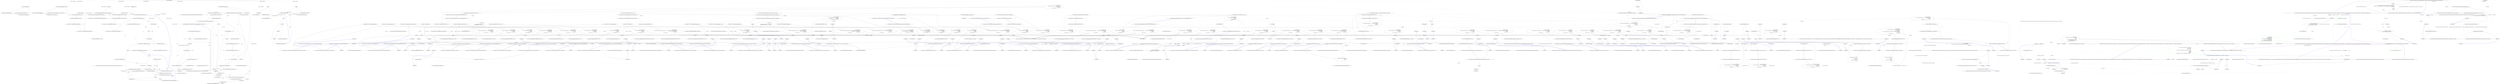 digraph  {
n122 [label="CommandLine.CommandLineParser", span=""];
n0 [cluster="CommandLine.CommandLineParser.CommandLineParser()", label="Entry CommandLine.CommandLineParser.CommandLineParser()", span="46-46"];
n1 [cluster="CommandLine.CommandLineParser.CommandLineParser()", label="_settings = new CommandLineParserSettings()", span="48-48"];
n2 [cluster="CommandLine.CommandLineParser.CommandLineParser()", label="Exit CommandLine.CommandLineParser.CommandLineParser()", span="46-46"];
n3 [cluster="CommandLine.CommandLineParserSettings.CommandLineParserSettings()", label="Entry CommandLine.CommandLineParserSettings.CommandLineParserSettings()", span="52-52"];
n4 [cluster="CommandLine.CommandLineParser.CommandLineParser(bool)", label="Entry CommandLine.CommandLineParser.CommandLineParser(bool)", span="52-52"];
n5 [cluster="CommandLine.CommandLineParser.CommandLineParser(bool)", label="_settings = new CommandLineParserSettings(false, false, Console.Error)", span="54-54"];
n6 [cluster="CommandLine.CommandLineParser.CommandLineParser(bool)", label="Exit CommandLine.CommandLineParser.CommandLineParser(bool)", span="52-52"];
n7 [cluster="CommandLine.CommandLineParserSettings.CommandLineParserSettings(bool, bool, System.IO.TextWriter)", label="Entry CommandLine.CommandLineParserSettings.CommandLineParserSettings(bool, bool, System.IO.TextWriter)", span="112-112"];
n8 [cluster="CommandLine.CommandLineParser.CommandLineParser(CommandLine.CommandLineParserSettings)", label="Entry CommandLine.CommandLineParser.CommandLineParser(CommandLine.CommandLineParserSettings)", span="63-63"];
n9 [cluster="CommandLine.CommandLineParser.CommandLineParser(CommandLine.CommandLineParserSettings)", label="Assumes.NotNull(settings, ''settings'', SR.ArgumentNullException_CommandLineParserSettingsInstanceCannotBeNull)", span="65-65"];
n10 [cluster="CommandLine.CommandLineParser.CommandLineParser(CommandLine.CommandLineParserSettings)", label="_settings = settings", span="66-66"];
n12 [cluster="CommandLine.Internal.Assumes.NotNull<T>(T, string, string)", label="Entry CommandLine.Internal.Assumes.NotNull<T>(T, string, string)", span="52-52"];
n11 [cluster="CommandLine.CommandLineParser.CommandLineParser(CommandLine.CommandLineParserSettings)", label="Exit CommandLine.CommandLineParser.CommandLineParser(CommandLine.CommandLineParserSettings)", span="63-63"];
n13 [cluster="CommandLine.CommandLineParser.ParseArguments(string[], object)", label="Entry CommandLine.CommandLineParser.ParseArguments(string[], object)", span="87-87"];
n14 [cluster="CommandLine.CommandLineParser.ParseArguments(string[], object)", label="Assumes.NotNull(args, ''args'', SR.ArgumentNullException_ArgsStringArrayCannotBeNull)", span="89-89"];
n15 [cluster="CommandLine.CommandLineParser.ParseArguments(string[], object)", label="Assumes.NotNull(options, ''options'', SR.ArgumentNullException_OptionsInstanceCannotBeNull)", span="90-90"];
n16 [cluster="CommandLine.CommandLineParser.ParseArguments(string[], object)", label="return DoParseArguments(args, options);", span="92-92"];
n17 [cluster="CommandLine.CommandLineParser.ParseArguments(string[], object)", label="Exit CommandLine.CommandLineParser.ParseArguments(string[], object)", span="87-87"];
n18 [cluster="CommandLine.CommandLineParser.DoParseArguments(string[], object)", label="Entry CommandLine.CommandLineParser.DoParseArguments(string[], object)", span="117-117"];
n19 [cluster="CommandLine.CommandLineParser.ParseArguments(string[], object, System.IO.TextWriter)", label="Entry CommandLine.CommandLineParser.ParseArguments(string[], object, System.IO.TextWriter)", span="108-108"];
n20 [cluster="CommandLine.CommandLineParser.ParseArguments(string[], object, System.IO.TextWriter)", label="Assumes.NotNull(args, ''args'', SR.ArgumentNullException_ArgsStringArrayCannotBeNull)", span="110-110"];
n21 [cluster="CommandLine.CommandLineParser.ParseArguments(string[], object, System.IO.TextWriter)", label="Assumes.NotNull(options, ''options'', SR.ArgumentNullException_OptionsInstanceCannotBeNull)", span="111-111"];
n22 [cluster="CommandLine.CommandLineParser.ParseArguments(string[], object, System.IO.TextWriter)", label="_settings.HelpWriter = helpWriter", span="113-113"];
n23 [cluster="CommandLine.CommandLineParser.ParseArguments(string[], object, System.IO.TextWriter)", label="return DoParseArguments(args, options);", span="114-114"];
n24 [cluster="CommandLine.CommandLineParser.ParseArguments(string[], object, System.IO.TextWriter)", label="Exit CommandLine.CommandLineParser.ParseArguments(string[], object, System.IO.TextWriter)", span="108-108"];
n25 [cluster="CommandLine.CommandLineParser.DoParseArguments(string[], object)", label="var pair = ReflectionUtil.RetrieveMethod<HelpOptionAttribute>(options)", span="119-119"];
n27 [cluster="CommandLine.CommandLineParser.DoParseArguments(string[], object)", label="_args = args", span="123-123"];
n29 [cluster="CommandLine.CommandLineParser.DoParseArguments(string[], object)", label="ParseHelp(args, pair.Right) || !DoParseArgumentsUsingVerbs(args, options)", span="128-128"];
n31 [cluster="CommandLine.CommandLineParser.DoParseArguments(string[], object)", label="HelpOptionAttribute.InvokeMethod(options, pair, out helpText)", span="131-131"];
n35 [cluster="CommandLine.CommandLineParser.DoParseArguments(string[], object)", label="return DoParseArgumentsUsingVerbs(args, options);", span="138-138"];
n26 [cluster="CommandLine.CommandLineParser.DoParseArguments(string[], object)", label="var helpWriter = _settings.HelpWriter", span="120-120"];
n37 [cluster="CommandLine.Internal.ReflectionUtil.RetrieveMethod<TAttribute>(object)", label="Entry CommandLine.Internal.ReflectionUtil.RetrieveMethod<TAttribute>(object)", span="70-70"];
n28 [cluster="CommandLine.CommandLineParser.DoParseArguments(string[], object)", label="pair != null && helpWriter != null", span="125-125"];
n32 [cluster="CommandLine.CommandLineParser.DoParseArguments(string[], object)", label="helpWriter.Write(helpText)", span="132-132"];
n30 [cluster="CommandLine.CommandLineParser.DoParseArguments(string[], object)", label="string helpText", span="130-130"];
n34 [cluster="CommandLine.CommandLineParser.DoParseArguments(string[], object)", label="return true;", span="135-135"];
n38 [cluster="CommandLine.CommandLineParser.ParseHelp(string[], CommandLine.HelpOptionAttribute)", label="Entry CommandLine.CommandLineParser.ParseHelp(string[], CommandLine.HelpOptionAttribute)", span="183-183"];
n39 [cluster="CommandLine.CommandLineParser.DoParseArgumentsUsingVerbs(string[], object)", label="Entry CommandLine.CommandLineParser.DoParseArgumentsUsingVerbs(string[], object)", span="79-79"];
n40 [cluster="CommandLine.HelpOptionAttribute.InvokeMethod(object, CommandLine.Internal.Pair<System.Reflection.MethodInfo, CommandLine.HelpOptionAttribute>, out string)", label="Entry CommandLine.HelpOptionAttribute.InvokeMethod(object, CommandLine.Internal.Pair<System.Reflection.MethodInfo, CommandLine.HelpOptionAttribute>, out string)", span="103-103"];
n33 [cluster="CommandLine.CommandLineParser.DoParseArguments(string[], object)", label="return false;", span="133-133"];
n41 [cluster="System.IO.TextWriter.Write(string)", label="Entry System.IO.TextWriter.Write(string)", span="0-0"];
n36 [cluster="CommandLine.CommandLineParser.DoParseArguments(string[], object)", label="Exit CommandLine.CommandLineParser.DoParseArguments(string[], object)", span="117-117"];
n42 [cluster="CommandLine.CommandLineParser.DoParseArgumentsCore(string[], object)", label="Entry CommandLine.CommandLineParser.DoParseArgumentsCore(string[], object)", span="141-141"];
n43 [cluster="CommandLine.CommandLineParser.DoParseArgumentsCore(string[], object)", label="bool hadError = false", span="143-143"];
n44 [cluster="CommandLine.CommandLineParser.DoParseArgumentsCore(string[], object)", label="var optionMap = OptionInfo.CreateMap(options, _settings)", span="144-144"];
n46 [cluster="CommandLine.CommandLineParser.DoParseArgumentsCore(string[], object)", label="var target = new TargetWrapper(options)", span="146-146"];
n47 [cluster="CommandLine.CommandLineParser.DoParseArgumentsCore(string[], object)", label="IArgumentEnumerator arguments = new StringArrayEnumerator(args)", span="148-148"];
n53 [cluster="CommandLine.CommandLineParser.DoParseArgumentsCore(string[], object)", label="Internal.ParserState result = parser.Parse(arguments, optionMap, options)", span="157-157"];
n55 [cluster="CommandLine.CommandLineParser.DoParseArgumentsCore(string[], object)", label="SetParserStateIfNeeded(options, parser.PostParsingState)", span="160-160"];
n62 [cluster="CommandLine.CommandLineParser.DoParseArgumentsCore(string[], object)", label="hadError |= !optionMap.EnforceRules()", span="178-178"];
n45 [cluster="CommandLine.CommandLineParser.DoParseArgumentsCore(string[], object)", label="optionMap.SetDefaults()", span="145-145"];
n65 [cluster="CommandLine.Internal.OptionInfo.CreateMap(object, CommandLine.CommandLineParserSettings)", label="Entry CommandLine.Internal.OptionInfo.CreateMap(object, CommandLine.CommandLineParserSettings)", span="74-74"];
n66 [cluster="CommandLine.Internal.OptionMap.SetDefaults()", label="Entry CommandLine.Internal.OptionMap.SetDefaults()", span="120-120"];
n67 [cluster="CommandLine.Internal.TargetWrapper.TargetWrapper(object)", label="Entry CommandLine.Internal.TargetWrapper.TargetWrapper(object)", span="43-43"];
n59 [cluster="CommandLine.CommandLineParser.DoParseArgumentsCore(string[], object)", label="target.IsValueListDefined", span="168-168"];
n60 [cluster="CommandLine.CommandLineParser.DoParseArgumentsCore(string[], object)", label="!target.AddValueItemIfAllowed(argument)", span="170-170"];
n48 [cluster="CommandLine.CommandLineParser.DoParseArgumentsCore(string[], object)", label="arguments.MoveNext()", span="149-149"];
n68 [cluster="CommandLine.Internal.StringArrayEnumerator.StringArrayEnumerator(string[])", label="Entry CommandLine.Internal.StringArrayEnumerator.StringArrayEnumerator(string[])", span="47-47"];
n49 [cluster="CommandLine.CommandLineParser.DoParseArgumentsCore(string[], object)", label="string argument = arguments.Current", span="151-151"];
n58 [cluster="CommandLine.CommandLineParser.DoParseArgumentsCore(string[], object)", label="arguments.MoveNext()", span="166-166"];
n69 [cluster="CommandLine.Internal.IArgumentEnumerator.MoveNext()", label="Entry CommandLine.Internal.IArgumentEnumerator.MoveNext()", span="48-48"];
n50 [cluster="CommandLine.CommandLineParser.DoParseArgumentsCore(string[], object)", label="!string.IsNullOrEmpty(argument)", span="152-152"];
n51 [cluster="CommandLine.CommandLineParser.DoParseArgumentsCore(string[], object)", label="ArgumentParser parser = ArgumentParser.Create(argument, _settings.IgnoreUnknownArguments)", span="154-154"];
n70 [cluster="string.IsNullOrEmpty(string)", label="Entry string.IsNullOrEmpty(string)", span="0-0"];
n52 [cluster="CommandLine.CommandLineParser.DoParseArgumentsCore(string[], object)", label="parser != null", span="155-155"];
n71 [cluster="CommandLine.Internal.ArgumentParser.Create(string, bool)", label="Entry CommandLine.Internal.ArgumentParser.Create(string, bool)", span="58-58"];
n54 [cluster="CommandLine.CommandLineParser.DoParseArgumentsCore(string[], object)", label="(result & Internal.ParserState.Failure) == Internal.ParserState.Failure", span="158-158"];
n72 [cluster="CommandLine.Internal.ArgumentParser.Parse(CommandLine.Internal.IArgumentEnumerator, CommandLine.Internal.OptionMap, object)", label="Entry CommandLine.Internal.ArgumentParser.Parse(CommandLine.Internal.IArgumentEnumerator, CommandLine.Internal.OptionMap, object)", span="49-49"];
n57 [cluster="CommandLine.CommandLineParser.DoParseArgumentsCore(string[], object)", label="(result & Internal.ParserState.MoveOnNextElement) == Internal.ParserState.MoveOnNextElement", span="165-165"];
n56 [cluster="CommandLine.CommandLineParser.DoParseArgumentsCore(string[], object)", label="hadError = true", span="161-161"];
n73 [cluster="CommandLine.CommandLineParser.SetParserStateIfNeeded(object, System.Collections.Generic.IEnumerable<CommandLine.ParsingError>)", label="Entry CommandLine.CommandLineParser.SetParserStateIfNeeded(object, System.Collections.Generic.IEnumerable<CommandLine.ParsingError>)", span="209-209"];
n61 [cluster="CommandLine.CommandLineParser.DoParseArgumentsCore(string[], object)", label="hadError = true", span="172-172"];
n74 [cluster="CommandLine.Internal.TargetWrapper.AddValueItemIfAllowed(string)", label="Entry CommandLine.Internal.TargetWrapper.AddValueItemIfAllowed(string)", span="55-55"];
n63 [cluster="CommandLine.CommandLineParser.DoParseArgumentsCore(string[], object)", label="return !hadError;", span="180-180"];
n75 [cluster="CommandLine.Internal.OptionMap.EnforceRules()", label="Entry CommandLine.Internal.OptionMap.EnforceRules()", span="115-115"];
n64 [cluster="CommandLine.CommandLineParser.DoParseArgumentsCore(string[], object)", label="Exit CommandLine.CommandLineParser.DoParseArgumentsCore(string[], object)", span="141-141"];
n76 [cluster="CommandLine.CommandLineParser.ParseHelp(string[], CommandLine.HelpOptionAttribute)", label="bool caseSensitive = _settings.CaseSensitive", span="185-185"];
n78 [cluster="CommandLine.CommandLineParser.ParseHelp(string[], CommandLine.HelpOptionAttribute)", label="i < args.Length", span="187-187"];
n79 [cluster="CommandLine.CommandLineParser.ParseHelp(string[], CommandLine.HelpOptionAttribute)", label="helpOption.ShortName != null", span="189-189"];
n80 [cluster="CommandLine.CommandLineParser.ParseHelp(string[], CommandLine.HelpOptionAttribute)", label="ArgumentParser.CompareShort(args[i], helpOption.ShortName, caseSensitive)", span="191-191"];
n82 [cluster="CommandLine.CommandLineParser.ParseHelp(string[], CommandLine.HelpOptionAttribute)", label="!string.IsNullOrEmpty(helpOption.LongName)", span="197-197"];
n83 [cluster="CommandLine.CommandLineParser.ParseHelp(string[], CommandLine.HelpOptionAttribute)", label="ArgumentParser.CompareLong(args[i], helpOption.LongName, caseSensitive)", span="199-199"];
n77 [cluster="CommandLine.CommandLineParser.ParseHelp(string[], CommandLine.HelpOptionAttribute)", label="int i = 0", span="187-187"];
n85 [cluster="CommandLine.CommandLineParser.ParseHelp(string[], CommandLine.HelpOptionAttribute)", label="i++", span="187-187"];
n86 [cluster="CommandLine.CommandLineParser.ParseHelp(string[], CommandLine.HelpOptionAttribute)", label="return false;", span="206-206"];
n81 [cluster="CommandLine.CommandLineParser.ParseHelp(string[], CommandLine.HelpOptionAttribute)", label="return true;", span="193-193"];
n88 [cluster="CommandLine.Internal.ArgumentParser.CompareShort(string, char?, bool)", label="Entry CommandLine.Internal.ArgumentParser.CompareShort(string, char?, bool)", span="100-100"];
n84 [cluster="CommandLine.CommandLineParser.ParseHelp(string[], CommandLine.HelpOptionAttribute)", label="return true;", span="201-201"];
n89 [cluster="CommandLine.Internal.ArgumentParser.CompareLong(string, string, bool)", label="Entry CommandLine.Internal.ArgumentParser.CompareLong(string, string, bool)", span="108-108"];
n87 [cluster="CommandLine.CommandLineParser.ParseHelp(string[], CommandLine.HelpOptionAttribute)", label="Exit CommandLine.CommandLineParser.ParseHelp(string[], CommandLine.HelpOptionAttribute)", span="183-183"];
n90 [cluster="CommandLine.CommandLineParser.SetParserStateIfNeeded(object, System.Collections.Generic.IEnumerable<CommandLine.ParsingError>)", label="var list = ReflectionUtil.RetrievePropertyList<ParserStateAttribute>(options)", span="211-211"];
n94 [cluster="CommandLine.CommandLineParser.SetParserStateIfNeeded(object, System.Collections.Generic.IEnumerable<CommandLine.ParsingError>)", label="property.GetValue(options, null) == null", span="218-218"];
n95 [cluster="CommandLine.CommandLineParser.SetParserStateIfNeeded(object, System.Collections.Generic.IEnumerable<CommandLine.ParsingError>)", label="property.SetValue(options, new CommandLine.ParserState(), null)", span="221-221"];
n96 [cluster="CommandLine.CommandLineParser.SetParserStateIfNeeded(object, System.Collections.Generic.IEnumerable<CommandLine.ParsingError>)", label="var parserState = (IParserState) property.GetValue(options, null)", span="223-223"];
n97 [cluster="CommandLine.CommandLineParser.SetParserStateIfNeeded(object, System.Collections.Generic.IEnumerable<CommandLine.ParsingError>)", label=errors, span="224-224"];
n91 [cluster="CommandLine.CommandLineParser.SetParserStateIfNeeded(object, System.Collections.Generic.IEnumerable<CommandLine.ParsingError>)", label="list.Count == 0", span="212-212"];
n100 [cluster="CommandLine.Internal.ReflectionUtil.RetrievePropertyList<TAttribute>(object)", label="Entry CommandLine.Internal.ReflectionUtil.RetrievePropertyList<TAttribute>(object)", span="43-43"];
n93 [cluster="CommandLine.CommandLineParser.SetParserStateIfNeeded(object, System.Collections.Generic.IEnumerable<CommandLine.ParsingError>)", label="var property = list[0].Left", span="216-216"];
n92 [cluster="CommandLine.CommandLineParser.SetParserStateIfNeeded(object, System.Collections.Generic.IEnumerable<CommandLine.ParsingError>)", label="return;", span="214-214"];
n101 [cluster="System.Reflection.PropertyInfo.GetValue(object, object[])", label="Entry System.Reflection.PropertyInfo.GetValue(object, object[])", span="0-0"];
n102 [cluster="CommandLine.ParserState.ParserState()", label="Entry CommandLine.ParserState.ParserState()", span="47-47"];
n103 [cluster="System.Reflection.PropertyInfo.SetValue(object, object, object[])", label="Entry System.Reflection.PropertyInfo.SetValue(object, object, object[])", span="0-0"];
n98 [cluster="CommandLine.CommandLineParser.SetParserStateIfNeeded(object, System.Collections.Generic.IEnumerable<CommandLine.ParsingError>)", label="parserState.Errors.Add(error)", span="226-226"];
n99 [cluster="CommandLine.CommandLineParser.SetParserStateIfNeeded(object, System.Collections.Generic.IEnumerable<CommandLine.ParsingError>)", label="Exit CommandLine.CommandLineParser.SetParserStateIfNeeded(object, System.Collections.Generic.IEnumerable<CommandLine.ParsingError>)", span="209-209"];
n104 [cluster="System.Collections.Generic.ICollection<T>.Add(T)", label="Entry System.Collections.Generic.ICollection<T>.Add(T)", span="0-0"];
n105 [cluster="CommandLine.CommandLineParser.Dispose()", label="Entry CommandLine.CommandLineParser.Dispose()", span="230-230"];
n106 [cluster="CommandLine.CommandLineParser.Dispose()", label="Dispose(true)", span="232-232"];
n107 [cluster="CommandLine.CommandLineParser.Dispose()", label="GC.SuppressFinalize(this)", span="234-234"];
n109 [cluster="CommandLine.CommandLineParser.Dispose(bool)", label="Entry CommandLine.CommandLineParser.Dispose(bool)", span="237-237"];
n108 [cluster="CommandLine.CommandLineParser.Dispose()", label="Exit CommandLine.CommandLineParser.Dispose()", span="230-230"];
n110 [cluster="System.GC.SuppressFinalize(object)", label="Entry System.GC.SuppressFinalize(object)", span="0-0"];
n111 [cluster="CommandLine.CommandLineParser.Dispose(bool)", label=_disposed, span="239-239"];
n113 [cluster="CommandLine.CommandLineParser.Dispose(bool)", label=disposing, span="243-243"];
n112 [cluster="CommandLine.CommandLineParser.Dispose(bool)", label="return;", span="241-241"];
n114 [cluster="CommandLine.CommandLineParser.Dispose(bool)", label="_settings != null", span="245-245"];
n117 [cluster="CommandLine.CommandLineParser.Dispose(bool)", label="Exit CommandLine.CommandLineParser.Dispose(bool)", span="237-237"];
n115 [cluster="CommandLine.CommandLineParser.Dispose(bool)", label="_settings.Dispose()", span="247-247"];
n116 [cluster="CommandLine.CommandLineParser.Dispose(bool)", label="_disposed = true", span="249-249"];
n118 [cluster="CommandLine.CommandLineParserSettings.Dispose()", label="Entry CommandLine.CommandLineParserSettings.Dispose()", span="167-167"];
n119 [cluster="CommandLine.CommandLineParser.~CommandLineParser()", label="Entry CommandLine.CommandLineParser.~CommandLineParser()", span="253-253"];
n120 [cluster="CommandLine.CommandLineParser.~CommandLineParser()", label="Dispose(false)", span="255-255"];
n121 [cluster="CommandLine.CommandLineParser.~CommandLineParser()", label="Exit CommandLine.CommandLineParser.~CommandLineParser()", span="253-253"];
m0_41 [cluster="CommandLine.Tests.Unit.Core.InstanceBuilderTests.Parse_int_sequence_with_range(string[], int[])", file="InstanceBuilderTests.cs", label="Entry CommandLine.Tests.Unit.Core.InstanceBuilderTests.Parse_int_sequence_with_range(string[], int[])", span="111-111"];
m0_42 [cluster="CommandLine.Tests.Unit.Core.InstanceBuilderTests.Parse_int_sequence_with_range(string[], int[])", file="InstanceBuilderTests.cs", label="var result = InstanceBuilder.Build(\r\n                Maybe.Just<Func<FakeOptions>>(() => new FakeOptions()),\r\n                arguments,\r\n                StringComparer.Ordinal,\r\n                CultureInfo.InvariantCulture)", span="116-120"];
m0_43 [cluster="CommandLine.Tests.Unit.Core.InstanceBuilderTests.Parse_int_sequence_with_range(string[], int[])", file="InstanceBuilderTests.cs", label="Assert.True(expected.SequenceEqual(((Parsed<FakeOptions>)result).Value.IntSequence))", span="123-123"];
m0_44 [cluster="CommandLine.Tests.Unit.Core.InstanceBuilderTests.Parse_int_sequence_with_range(string[], int[])", file="InstanceBuilderTests.cs", label="Exit CommandLine.Tests.Unit.Core.InstanceBuilderTests.Parse_int_sequence_with_range(string[], int[])", span="111-111"];
m0_441 [cluster="CommandLine.Tests.Fakes.FakeOptionWithTwoRequired.FakeOptionWithTwoRequired()", file="InstanceBuilderTests.cs", label="Entry CommandLine.Tests.Fakes.FakeOptionWithTwoRequired.FakeOptionWithTwoRequired()", span="4-4"];
m0_350 [cluster="CommandLine.Tests.Unit.Core.InstanceBuilderTests.Min_and_max_constraint_set_to_zero_throws_exception()", file="InstanceBuilderTests.cs", label="Entry CommandLine.Tests.Unit.Core.InstanceBuilderTests.Min_and_max_constraint_set_to_zero_throws_exception()", span="835-835"];
m0_351 [cluster="CommandLine.Tests.Unit.Core.InstanceBuilderTests.Min_and_max_constraint_set_to_zero_throws_exception()", file="InstanceBuilderTests.cs", label="Action test = () => InstanceBuilder.Build(\r\n                Maybe.Just<Func<FakeOptionsWithMinMaxZero>>(() => new FakeOptionsWithMinMaxZero()),\r\n                new string[] { },\r\n                StringComparer.Ordinal,\r\n                CultureInfo.InvariantCulture)", span="838-842"];
m0_352 [cluster="CommandLine.Tests.Unit.Core.InstanceBuilderTests.Min_and_max_constraint_set_to_zero_throws_exception()", file="InstanceBuilderTests.cs", label="Assert.Throws<ApplicationException>(test)", span="845-845"];
m0_353 [cluster="CommandLine.Tests.Unit.Core.InstanceBuilderTests.Min_and_max_constraint_set_to_zero_throws_exception()", file="InstanceBuilderTests.cs", label="Exit CommandLine.Tests.Unit.Core.InstanceBuilderTests.Min_and_max_constraint_set_to_zero_throws_exception()", span="835-835"];
m0_173 [cluster="CommandLine.Core.InstanceBuilder.Build<T>(CSharpx.Maybe<System.Func<T>>, System.Func<System.Collections.Generic.IEnumerable<string>, System.Collections.Generic.IEnumerable<CommandLine.Core.OptionSpecification>, RailwaySharp.ErrorHandling.Result<System.Collections.Generic.IEnumerable<CommandLine.Core.Token>, CommandLine.Error>>, System.Collections.Generic.IEnumerable<string>, System.StringComparer, System.Globalization.CultureInfo)", file="InstanceBuilderTests.cs", label="Entry CommandLine.Core.InstanceBuilder.Build<T>(CSharpx.Maybe<System.Func<T>>, System.Func<System.Collections.Generic.IEnumerable<string>, System.Collections.Generic.IEnumerable<CommandLine.Core.OptionSpecification>, RailwaySharp.ErrorHandling.Result<System.Collections.Generic.IEnumerable<CommandLine.Core.Token>, CommandLine.Error>>, System.Collections.Generic.IEnumerable<string>, System.StringComparer, System.Globalization.CultureInfo)", span="35-35"];
m0_331 [cluster="Unk.>", file="InstanceBuilderTests.cs", label="Entry Unk.>", span=""];
m0_63 [cluster="CommandLine.Tests.Fakes.FakeOptionsWithSequenceAndOnlyMaxConstraint.FakeOptionsWithSequenceAndOnlyMaxConstraint()", file="InstanceBuilderTests.cs", label="Entry CommandLine.Tests.Fakes.FakeOptionsWithSequenceAndOnlyMaxConstraint.FakeOptionsWithSequenceAndOnlyMaxConstraint()", span="6-6"];
m0_152 [cluster="CommandLine.Tests.Unit.Core.InstanceBuilderTests.Parse_long_sequence_with_separator(string[], long[])", file="InstanceBuilderTests.cs", label="Entry CommandLine.Tests.Unit.Core.InstanceBuilderTests.Parse_long_sequence_with_separator(string[], long[])", span="383-383"];
m0_153 [cluster="CommandLine.Tests.Unit.Core.InstanceBuilderTests.Parse_long_sequence_with_separator(string[], long[])", file="InstanceBuilderTests.cs", label="var result = InstanceBuilder.Build(\r\n                Maybe.Just<Func<FakeOptionsWithSequenceAndSeparator>>(() => new FakeOptionsWithSequenceAndSeparator()),\r\n                arguments,\r\n                StringComparer.Ordinal,\r\n                CultureInfo.InvariantCulture)", span="388-392"];
m0_154 [cluster="CommandLine.Tests.Unit.Core.InstanceBuilderTests.Parse_long_sequence_with_separator(string[], long[])", file="InstanceBuilderTests.cs", label="expected.ShouldBeEquivalentTo(((Parsed<FakeOptionsWithSequenceAndSeparator>)result).Value.LongSequence)", span="395-395"];
m0_155 [cluster="CommandLine.Tests.Unit.Core.InstanceBuilderTests.Parse_long_sequence_with_separator(string[], long[])", file="InstanceBuilderTests.cs", label="Exit CommandLine.Tests.Unit.Core.InstanceBuilderTests.Parse_long_sequence_with_separator(string[], long[])", span="383-383"];
m0_55 [cluster="CommandLine.Tests.Fakes.FakeOptionsWithSequenceAndOnlyMinConstraint.FakeOptionsWithSequenceAndOnlyMinConstraint()", file="InstanceBuilderTests.cs", label="Entry CommandLine.Tests.Fakes.FakeOptionsWithSequenceAndOnlyMinConstraint.FakeOptionsWithSequenceAndOnlyMinConstraint()", span="6-6"];
m0_259 [cluster="CommandLine.Tests.Unit.Core.InstanceBuilderTests.Omitting_names_assumes_identifier_as_long_name(string[], string)", file="InstanceBuilderTests.cs", label="Entry CommandLine.Tests.Unit.Core.InstanceBuilderTests.Omitting_names_assumes_identifier_as_long_name(string[], string)", span="636-636"];
m0_260 [cluster="CommandLine.Tests.Unit.Core.InstanceBuilderTests.Omitting_names_assumes_identifier_as_long_name(string[], string)", file="InstanceBuilderTests.cs", label="var result = InstanceBuilder.Build(\r\n                Maybe.Just<Func<FakeOptions>>(() => new FakeOptions()),\r\n                arguments,\r\n                StringComparer.Ordinal,\r\n                CultureInfo.InvariantCulture)", span="641-645"];
m0_261 [cluster="CommandLine.Tests.Unit.Core.InstanceBuilderTests.Omitting_names_assumes_identifier_as_long_name(string[], string)", file="InstanceBuilderTests.cs", label="Assert.True(expected.Equals(((Parsed<FakeOptions>)result).Value.StringValue))", span="648-648"];
m0_262 [cluster="CommandLine.Tests.Unit.Core.InstanceBuilderTests.Omitting_names_assumes_identifier_as_long_name(string[], string)", file="InstanceBuilderTests.cs", label="Exit CommandLine.Tests.Unit.Core.InstanceBuilderTests.Omitting_names_assumes_identifier_as_long_name(string[], string)", span="636-636"];
m0_327 [cluster="CommandLine.Tests.Unit.Core.InstanceBuilderTests.Min_constraint_set_to_zero_throws_exception()", file="InstanceBuilderTests.cs", label="Entry CommandLine.Tests.Unit.Core.InstanceBuilderTests.Min_constraint_set_to_zero_throws_exception()", span="807-807"];
m0_328 [cluster="CommandLine.Tests.Unit.Core.InstanceBuilderTests.Min_constraint_set_to_zero_throws_exception()", file="InstanceBuilderTests.cs", label="Action test = () => InstanceBuilder.Build(\r\n                Maybe.Just<Func<FakeOptionsWithMinZero>>(() => new FakeOptionsWithMinZero()),\r\n                new string[] {},\r\n                StringComparer.Ordinal,\r\n                CultureInfo.InvariantCulture)", span="810-814"];
m0_329 [cluster="CommandLine.Tests.Unit.Core.InstanceBuilderTests.Min_constraint_set_to_zero_throws_exception()", file="InstanceBuilderTests.cs", label="Assert.Throws<ApplicationException>(test)", span="817-817"];
m0_330 [cluster="CommandLine.Tests.Unit.Core.InstanceBuilderTests.Min_constraint_set_to_zero_throws_exception()", file="InstanceBuilderTests.cs", label="Exit CommandLine.Tests.Unit.Core.InstanceBuilderTests.Min_constraint_set_to_zero_throws_exception()", span="807-807"];
m0_300 [cluster="CommandLine.Tests.Unit.Core.InstanceBuilderTests.Parse_nullable_long(string[], long?)", file="InstanceBuilderTests.cs", label="Entry CommandLine.Tests.Unit.Core.InstanceBuilderTests.Parse_nullable_long(string[], long?)", span="740-740"];
m0_301 [cluster="CommandLine.Tests.Unit.Core.InstanceBuilderTests.Parse_nullable_long(string[], long?)", file="InstanceBuilderTests.cs", label="var result = InstanceBuilder.Build(\r\n                Maybe.Just<Func<FakeOptionsWithNullables>>(() => new FakeOptionsWithNullables()),\r\n                arguments,\r\n                StringComparer.Ordinal,\r\n                CultureInfo.InvariantCulture)", span="745-749"];
m0_302 [cluster="CommandLine.Tests.Unit.Core.InstanceBuilderTests.Parse_nullable_long(string[], long?)", file="InstanceBuilderTests.cs", label="expected.ShouldBeEquivalentTo(((Parsed<FakeOptionsWithNullables>)result).Value.NullableLong)", span="752-752"];
m0_303 [cluster="CommandLine.Tests.Unit.Core.InstanceBuilderTests.Parse_nullable_long(string[], long?)", file="InstanceBuilderTests.cs", label="Exit CommandLine.Tests.Unit.Core.InstanceBuilderTests.Parse_nullable_long(string[], long?)", span="740-740"];
m0_79 [cluster="CommandLine.SequenceOutOfRangeError.SequenceOutOfRangeError(CommandLine.NameInfo)", file="InstanceBuilderTests.cs", label="Entry CommandLine.SequenceOutOfRangeError.SequenceOutOfRangeError(CommandLine.NameInfo)", span="335-335"];
m0_167 [cluster="CommandLine.Tests.Unit.Core.InstanceBuilderTests.Double_dash_force_subsequent_arguments_as_values()", file="InstanceBuilderTests.cs", label="Entry CommandLine.Tests.Unit.Core.InstanceBuilderTests.Double_dash_force_subsequent_arguments_as_values()", span="426-426"];
m0_168 [cluster="CommandLine.Tests.Unit.Core.InstanceBuilderTests.Double_dash_force_subsequent_arguments_as_values()", file="InstanceBuilderTests.cs", label="var expectedResult = new FakeOptionsWithValues\r\n                {\r\n                    StringValue = ''str1'',\r\n                    LongValue = 10L,\r\n                    StringSequence = new[] { ''-a'', ''--bee'', ''-c'' },\r\n                    IntValue = 20\r\n                }", span="429-435"];
m0_169 [cluster="CommandLine.Tests.Unit.Core.InstanceBuilderTests.Double_dash_force_subsequent_arguments_as_values()", file="InstanceBuilderTests.cs", label="var arguments = new[] { ''--stringvalue'', ''str1'', ''--'', ''10'', ''-a'', ''--bee'', ''-c'', ''20'' }", span="436-436"];
m0_171 [cluster="CommandLine.Tests.Unit.Core.InstanceBuilderTests.Double_dash_force_subsequent_arguments_as_values()", file="InstanceBuilderTests.cs", label="expectedResult.ShouldBeEquivalentTo(((Parsed<FakeOptionsWithValues>)result).Value)", span="449-449"];
m0_170 [cluster="CommandLine.Tests.Unit.Core.InstanceBuilderTests.Double_dash_force_subsequent_arguments_as_values()", file="InstanceBuilderTests.cs", label="var result = InstanceBuilder.Build(\r\n                Maybe.Just<Func<FakeOptionsWithValues>>(() => new FakeOptionsWithValues()),\r\n                (a, optionSpecs) =>\r\n                    Tokenizer.PreprocessDashDash(a,\r\n                        args => Tokenizer.Tokenize(args, name => NameLookup.Contains(name, optionSpecs, StringComparer.Ordinal))),\r\n                arguments,\r\n                StringComparer.Ordinal,\r\n                CultureInfo.InvariantCulture)", span="439-446"];
m0_172 [cluster="CommandLine.Tests.Unit.Core.InstanceBuilderTests.Double_dash_force_subsequent_arguments_as_values()", file="InstanceBuilderTests.cs", label="Exit CommandLine.Tests.Unit.Core.InstanceBuilderTests.Double_dash_force_subsequent_arguments_as_values()", span="426-426"];
m0_251 [cluster="CommandLine.Tests.Unit.Core.InstanceBuilderTests.Parse_unknown_short_option_in_option_group_gererates_UnknownOptionError()", file="InstanceBuilderTests.cs", label="Entry CommandLine.Tests.Unit.Core.InstanceBuilderTests.Parse_unknown_short_option_in_option_group_gererates_UnknownOptionError()", span="615-615"];
m0_252 [cluster="CommandLine.Tests.Unit.Core.InstanceBuilderTests.Parse_unknown_short_option_in_option_group_gererates_UnknownOptionError()", file="InstanceBuilderTests.cs", label="var expectedResult = new[] { new UnknownOptionError(''z'') }", span="618-618"];
m0_253 [cluster="CommandLine.Tests.Unit.Core.InstanceBuilderTests.Parse_unknown_short_option_in_option_group_gererates_UnknownOptionError()", file="InstanceBuilderTests.cs", label="var result = InstanceBuilder.Build(\r\n                Maybe.Just<Func<FakeOptions>>(() => new FakeOptions()),\r\n                new[] { ''-zx'' },\r\n                StringComparer.Ordinal,\r\n                CultureInfo.InvariantCulture)", span="621-625"];
m0_254 [cluster="CommandLine.Tests.Unit.Core.InstanceBuilderTests.Parse_unknown_short_option_in_option_group_gererates_UnknownOptionError()", file="InstanceBuilderTests.cs", label="Assert.True(expectedResult.SequenceEqual(((NotParsed<FakeOptions>)result).Errors))", span="628-628"];
m0_255 [cluster="CommandLine.Tests.Unit.Core.InstanceBuilderTests.Parse_unknown_short_option_in_option_group_gererates_UnknownOptionError()", file="InstanceBuilderTests.cs", label="Exit CommandLine.Tests.Unit.Core.InstanceBuilderTests.Parse_unknown_short_option_in_option_group_gererates_UnknownOptionError()", span="615-615"];
m0_387 [cluster="CommandLine.Tests.Unit.Core.InstanceBuilderTests.Can_define_options_on_interface_properties(string[], string)", file="InstanceBuilderTests.cs", label="Entry CommandLine.Tests.Unit.Core.InstanceBuilderTests.Can_define_options_on_interface_properties(string[], string)", span="892-892"];
m0_388 [cluster="CommandLine.Tests.Unit.Core.InstanceBuilderTests.Can_define_options_on_interface_properties(string[], string)", file="InstanceBuilderTests.cs", label="var result = InstanceBuilder.Build(\r\n                Maybe.Just<Func<FakeInterfaceOptions>>(() => new FakeInterfaceOptions()),\r\n                arguments,\r\n                StringComparer.Ordinal,\r\n                CultureInfo.InvariantCulture)", span="895-899"];
m0_389 [cluster="CommandLine.Tests.Unit.Core.InstanceBuilderTests.Can_define_options_on_interface_properties(string[], string)", file="InstanceBuilderTests.cs", label="expected.ShouldBeEquivalentTo(((Parsed<FakeInterfaceOptions>)result).Value.InputFile)", span="902-902"];
m0_390 [cluster="CommandLine.Tests.Unit.Core.InstanceBuilderTests.Can_define_options_on_interface_properties(string[], string)", file="InstanceBuilderTests.cs", label="Exit CommandLine.Tests.Unit.Core.InstanceBuilderTests.Can_define_options_on_interface_properties(string[], string)", span="892-892"];
m0_109 [cluster="CommandLine.Tests.Fakes.FakeOptionsWithEnum.FakeOptionsWithEnum()", file="InstanceBuilderTests.cs", label="Entry CommandLine.Tests.Fakes.FakeOptionsWithEnum.FakeOptionsWithEnum()", span="11-11"];
m0_204 [cluster="CommandLine.Tests.Fakes.FakeOptionWithRequiredAndSet.FakeOptionWithRequiredAndSet()", file="InstanceBuilderTests.cs", label="Entry CommandLine.Tests.Fakes.FakeOptionWithRequiredAndSet.FakeOptionWithRequiredAndSet()", span="4-4"];
m0_74 [cluster="CommandLine.Tests.Unit.Core.InstanceBuilderTests.Breaking_min_constraint_in_string_sequence_as_value_gererates_SequenceOutOfRangeError()", file="InstanceBuilderTests.cs", label="Entry CommandLine.Tests.Unit.Core.InstanceBuilderTests.Breaking_min_constraint_in_string_sequence_as_value_gererates_SequenceOutOfRangeError()", span="193-193"];
m0_75 [cluster="CommandLine.Tests.Unit.Core.InstanceBuilderTests.Breaking_min_constraint_in_string_sequence_as_value_gererates_SequenceOutOfRangeError()", file="InstanceBuilderTests.cs", label="var expectedResult = new[] { new SequenceOutOfRangeError(NameInfo.EmptyName) }", span="196-196"];
m0_76 [cluster="CommandLine.Tests.Unit.Core.InstanceBuilderTests.Breaking_min_constraint_in_string_sequence_as_value_gererates_SequenceOutOfRangeError()", file="InstanceBuilderTests.cs", label="var result = InstanceBuilder.Build(\r\n                Maybe.Just<Func<FakeOptionsWithSequenceAndOnlyMinConstraintAsValue>>(() => new FakeOptionsWithSequenceAndOnlyMinConstraintAsValue()),\r\n                new string[] { },\r\n                StringComparer.Ordinal,\r\n                CultureInfo.InvariantCulture)", span="199-203"];
m0_77 [cluster="CommandLine.Tests.Unit.Core.InstanceBuilderTests.Breaking_min_constraint_in_string_sequence_as_value_gererates_SequenceOutOfRangeError()", file="InstanceBuilderTests.cs", label="Assert.True(expectedResult.SequenceEqual(((NotParsed<FakeOptionsWithSequenceAndOnlyMinConstraintAsValue>)result).Errors))", span="206-206"];
m0_78 [cluster="CommandLine.Tests.Unit.Core.InstanceBuilderTests.Breaking_min_constraint_in_string_sequence_as_value_gererates_SequenceOutOfRangeError()", file="InstanceBuilderTests.cs", label="Exit CommandLine.Tests.Unit.Core.InstanceBuilderTests.Breaking_min_constraint_in_string_sequence_as_value_gererates_SequenceOutOfRangeError()", span="193-193"];
m0_239 [cluster="CommandLine.UnknownOptionError.UnknownOptionError(string)", file="InstanceBuilderTests.cs", label="Entry CommandLine.UnknownOptionError.UnknownOptionError(string)", span="280-280"];
m0_92 [cluster="CommandLine.Tests.Unit.Core.InstanceBuilderTests.Breaking_max_constraint_in_string_sequence_as_value_gererates_SequenceOutOfRangeError()", file="InstanceBuilderTests.cs", label="Entry CommandLine.Tests.Unit.Core.InstanceBuilderTests.Breaking_max_constraint_in_string_sequence_as_value_gererates_SequenceOutOfRangeError()", span="231-231"];
m0_93 [cluster="CommandLine.Tests.Unit.Core.InstanceBuilderTests.Breaking_max_constraint_in_string_sequence_as_value_gererates_SequenceOutOfRangeError()", file="InstanceBuilderTests.cs", label="var expectedResult = new[] { new SequenceOutOfRangeError(NameInfo.EmptyName) }", span="234-234"];
m0_94 [cluster="CommandLine.Tests.Unit.Core.InstanceBuilderTests.Breaking_max_constraint_in_string_sequence_as_value_gererates_SequenceOutOfRangeError()", file="InstanceBuilderTests.cs", label="var result = InstanceBuilder.Build(\r\n                Maybe.Just<Func<FakeOptionsWithSequenceAndOnlyMaxConstraintAsValue>>(() => new FakeOptionsWithSequenceAndOnlyMaxConstraintAsValue()),\r\n                new[] { ''one'', ''two'', ''three'', ''this-is-too-much'' },\r\n                StringComparer.Ordinal,\r\n                CultureInfo.InvariantCulture)", span="237-241"];
m0_95 [cluster="CommandLine.Tests.Unit.Core.InstanceBuilderTests.Breaking_max_constraint_in_string_sequence_as_value_gererates_SequenceOutOfRangeError()", file="InstanceBuilderTests.cs", label="Assert.True(expectedResult.SequenceEqual(((NotParsed<FakeOptionsWithSequenceAndOnlyMaxConstraintAsValue>)result).Errors))", span="244-244"];
m0_96 [cluster="CommandLine.Tests.Unit.Core.InstanceBuilderTests.Breaking_max_constraint_in_string_sequence_as_value_gererates_SequenceOutOfRangeError()", file="InstanceBuilderTests.cs", label="Exit CommandLine.Tests.Unit.Core.InstanceBuilderTests.Breaking_max_constraint_in_string_sequence_as_value_gererates_SequenceOutOfRangeError()", span="231-231"];
m0_184 [cluster="CommandLine.Core.Tokenizer.Tokenize(System.Collections.Generic.IEnumerable<string>, System.Func<string, bool>)", file="InstanceBuilderTests.cs", label="Entry CommandLine.Core.Tokenizer.Tokenize(System.Collections.Generic.IEnumerable<string>, System.Func<string, bool>)", span="13-13"];
m0_449 [cluster="CSharpx.Maybe.Nothing<T>()", file="InstanceBuilderTests.cs", label="Entry CSharpx.Maybe.Nothing<T>()", span="116-116"];
m0_307 [cluster="CommandLine.Tests.Unit.Core.InstanceBuilderTests.Parse_fsharp_option_string(string[], string, bool)", file="InstanceBuilderTests.cs", label="Entry CommandLine.Tests.Unit.Core.InstanceBuilderTests.Parse_fsharp_option_string(string[], string, bool)", span="760-760"];
m0_308 [cluster="CommandLine.Tests.Unit.Core.InstanceBuilderTests.Parse_fsharp_option_string(string[], string, bool)", file="InstanceBuilderTests.cs", label="var result = InstanceBuilder.Build(\r\n                Maybe.Just<Func<FakeOptionsWithFSharpOption>>(() => new FakeOptionsWithFSharpOption()),\r\n                arguments,\r\n                StringComparer.Ordinal,\r\n                CultureInfo.InvariantCulture)", span="765-769"];
m0_310 [cluster="CommandLine.Tests.Unit.Core.InstanceBuilderTests.Parse_fsharp_option_string(string[], string, bool)", file="InstanceBuilderTests.cs", label="expectedValue.ShouldBeEquivalentTo(((Parsed<FakeOptionsWithFSharpOption>)result).Value.FileName.Value)", span="774-774"];
m0_311 [cluster="CommandLine.Tests.Unit.Core.InstanceBuilderTests.Parse_fsharp_option_string(string[], string, bool)", file="InstanceBuilderTests.cs", label="expectedSome.ShouldBeEquivalentTo(FSharpOption<string>.get_IsSome(((Parsed<FakeOptionsWithFSharpOption>)result).Value.FileName))", span="776-776"];
m0_309 [cluster="CommandLine.Tests.Unit.Core.InstanceBuilderTests.Parse_fsharp_option_string(string[], string, bool)", file="InstanceBuilderTests.cs", label="((Parsed<FakeOptionsWithFSharpOption>)result).Value.FileName != null", span="772-772"];
m0_312 [cluster="CommandLine.Tests.Unit.Core.InstanceBuilderTests.Parse_fsharp_option_string(string[], string, bool)", file="InstanceBuilderTests.cs", label="Exit CommandLine.Tests.Unit.Core.InstanceBuilderTests.Parse_fsharp_option_string(string[], string, bool)", span="760-760"];
m0_291 [cluster="CommandLine.Tests.Fakes.FakeOptionsWithSequenceMinMaxEqual.FakeOptionsWithSequenceMinMaxEqual()", file="InstanceBuilderTests.cs", label="Entry CommandLine.Tests.Fakes.FakeOptionsWithSequenceMinMaxEqual.FakeOptionsWithSequenceMinMaxEqual()", span="9-9"];
m0_299 [cluster="CommandLine.Tests.Fakes.FakeOptionsWithNullables.FakeOptionsWithNullables()", file="InstanceBuilderTests.cs", label="Entry CommandLine.Tests.Fakes.FakeOptionsWithNullables.FakeOptionsWithNullables()", span="4-4"];
m0_432 [cluster="CommandLine.Tests.Unit.Core.InstanceBuilderTests.Breaking_required_constraint_generate_MissingRequiredOptionError(string[], int)", file="InstanceBuilderTests.cs", label="Entry CommandLine.Tests.Unit.Core.InstanceBuilderTests.Breaking_required_constraint_generate_MissingRequiredOptionError(string[], int)", span="997-997"];
m0_433 [cluster="CommandLine.Tests.Unit.Core.InstanceBuilderTests.Breaking_required_constraint_generate_MissingRequiredOptionError(string[], int)", file="InstanceBuilderTests.cs", label="var result = InstanceBuilder.Build(\r\n                Maybe.Just<Func<FakeOptionWithTwoRequired>>(() => new FakeOptionWithTwoRequired()),\r\n                arguments,\r\n                StringComparer.Ordinal,\r\n                CultureInfo.InvariantCulture)", span="1000-1004"];
m0_435 [cluster="CommandLine.Tests.Unit.Core.InstanceBuilderTests.Breaking_required_constraint_generate_MissingRequiredOptionError(string[], int)", file="InstanceBuilderTests.cs", label="errors.OfType<MissingRequiredOptionError>().Should().HaveCount(x => x == expected)", span="1008-1008"];
m0_434 [cluster="CommandLine.Tests.Unit.Core.InstanceBuilderTests.Breaking_required_constraint_generate_MissingRequiredOptionError(string[], int)", file="InstanceBuilderTests.cs", label="var errors = ((NotParsed<FakeOptionWithTwoRequired>)result).Errors", span="1007-1007"];
m0_436 [cluster="CommandLine.Tests.Unit.Core.InstanceBuilderTests.Breaking_required_constraint_generate_MissingRequiredOptionError(string[], int)", file="InstanceBuilderTests.cs", label="Exit CommandLine.Tests.Unit.Core.InstanceBuilderTests.Breaking_required_constraint_generate_MissingRequiredOptionError(string[], int)", span="997-997"];
m0_6 [cluster="CommandLine.Tests.Fakes.FakeOptions.FakeOptions()", file="InstanceBuilderTests.cs", label="Entry CommandLine.Tests.Fakes.FakeOptions.FakeOptions()", span="6-6"];
m0_243 [cluster="CommandLine.Tests.Unit.Core.InstanceBuilderTests.Parse_unknown_short_option_gererates_UnknownOptionError()", file="InstanceBuilderTests.cs", label="Entry CommandLine.Tests.Unit.Core.InstanceBuilderTests.Parse_unknown_short_option_gererates_UnknownOptionError()", span="596-596"];
m0_244 [cluster="CommandLine.Tests.Unit.Core.InstanceBuilderTests.Parse_unknown_short_option_gererates_UnknownOptionError()", file="InstanceBuilderTests.cs", label="var expectedResult = new[] { new UnknownOptionError(''z'') }", span="599-599"];
m0_245 [cluster="CommandLine.Tests.Unit.Core.InstanceBuilderTests.Parse_unknown_short_option_gererates_UnknownOptionError()", file="InstanceBuilderTests.cs", label="var result = InstanceBuilder.Build(\r\n                Maybe.Just<Func<FakeOptions>>(() => new FakeOptions()),\r\n                new[] { ''-z'', ''-x'' },\r\n                StringComparer.Ordinal,\r\n                CultureInfo.InvariantCulture)", span="602-606"];
m0_246 [cluster="CommandLine.Tests.Unit.Core.InstanceBuilderTests.Parse_unknown_short_option_gererates_UnknownOptionError()", file="InstanceBuilderTests.cs", label="Assert.True(expectedResult.SequenceEqual(((NotParsed<FakeOptions>)result).Errors))", span="609-609"];
m0_247 [cluster="CommandLine.Tests.Unit.Core.InstanceBuilderTests.Parse_unknown_short_option_gererates_UnknownOptionError()", file="InstanceBuilderTests.cs", label="Exit CommandLine.Tests.Unit.Core.InstanceBuilderTests.Parse_unknown_short_option_gererates_UnknownOptionError()", span="596-596"];
m0_110 [cluster="CommandLine.Tests.Unit.Core.InstanceBuilderTests.Parse_enum_value_with_wrong_index_generates_BadFormatConversionError()", file="InstanceBuilderTests.cs", label="Entry CommandLine.Tests.Unit.Core.InstanceBuilderTests.Parse_enum_value_with_wrong_index_generates_BadFormatConversionError()", span="274-274"];
m0_111 [cluster="CommandLine.Tests.Unit.Core.InstanceBuilderTests.Parse_enum_value_with_wrong_index_generates_BadFormatConversionError()", file="InstanceBuilderTests.cs", label="var expectedResult = new[] { new BadFormatConversionError(new NameInfo('''', ''colors'')) }", span="277-277"];
m0_112 [cluster="CommandLine.Tests.Unit.Core.InstanceBuilderTests.Parse_enum_value_with_wrong_index_generates_BadFormatConversionError()", file="InstanceBuilderTests.cs", label="var result = InstanceBuilder.Build(\r\n                Maybe.Just<Func<FakeOptionsWithEnum>>(() => new FakeOptionsWithEnum()),\r\n                new[] { ''--colors'', ''3'' },\r\n                StringComparer.Ordinal,\r\n                CultureInfo.InvariantCulture)", span="280-284"];
m0_113 [cluster="CommandLine.Tests.Unit.Core.InstanceBuilderTests.Parse_enum_value_with_wrong_index_generates_BadFormatConversionError()", file="InstanceBuilderTests.cs", label="Assert.True(expectedResult.SequenceEqual(((NotParsed<FakeOptionsWithEnum>)result).Errors))", span="287-287"];
m0_114 [cluster="CommandLine.Tests.Unit.Core.InstanceBuilderTests.Parse_enum_value_with_wrong_index_generates_BadFormatConversionError()", file="InstanceBuilderTests.cs", label="Exit CommandLine.Tests.Unit.Core.InstanceBuilderTests.Parse_enum_value_with_wrong_index_generates_BadFormatConversionError()", span="274-274"];
m0_8 [cluster="CommandLine.HelpRequestedError.HelpRequestedError()", file="InstanceBuilderTests.cs", label="Entry CommandLine.HelpRequestedError.HelpRequestedError()", span="368-368"];
m0_373 [cluster="CommandLine.Tests.Fakes.FakeOptionsWithNamedAndEmptySets.FakeOptionsWithNamedAndEmptySets()", file="InstanceBuilderTests.cs", label="Entry CommandLine.Tests.Fakes.FakeOptionsWithNamedAndEmptySets.FakeOptionsWithNamedAndEmptySets()", span="4-4"];
m0_105 [cluster="Unk.ShouldBeEquivalentTo", file="InstanceBuilderTests.cs", label="Entry Unk.ShouldBeEquivalentTo", span=""];
m0_416 [cluster="CommandLine.Tests.Unit.Core.InstanceBuilderTests.Parse_string_scalar_and_sequence_adjacent(string[], CommandLine.Tests.Fakes.FakeOptionsWithScalarValueAndSequenceStringAdjacent)", file="InstanceBuilderTests.cs", label="Entry CommandLine.Tests.Unit.Core.InstanceBuilderTests.Parse_string_scalar_and_sequence_adjacent(string[], CommandLine.Tests.Fakes.FakeOptionsWithScalarValueAndSequenceStringAdjacent)", span="954-954"];
m0_417 [cluster="CommandLine.Tests.Unit.Core.InstanceBuilderTests.Parse_string_scalar_and_sequence_adjacent(string[], CommandLine.Tests.Fakes.FakeOptionsWithScalarValueAndSequenceStringAdjacent)", file="InstanceBuilderTests.cs", label="var result = InstanceBuilder.Build(\r\n                Maybe.Just<Func<FakeOptionsWithScalarValueAndSequenceStringAdjacent>>(() => new FakeOptionsWithScalarValueAndSequenceStringAdjacent()),\r\n                arguments,\r\n                StringComparer.Ordinal,\r\n                CultureInfo.InvariantCulture)", span="959-963"];
m0_418 [cluster="CommandLine.Tests.Unit.Core.InstanceBuilderTests.Parse_string_scalar_and_sequence_adjacent(string[], CommandLine.Tests.Fakes.FakeOptionsWithScalarValueAndSequenceStringAdjacent)", file="InstanceBuilderTests.cs", label="expected.ShouldBeEquivalentTo(((Parsed<FakeOptionsWithScalarValueAndSequenceStringAdjacent>)result).Value)", span="966-966"];
m0_419 [cluster="CommandLine.Tests.Unit.Core.InstanceBuilderTests.Parse_string_scalar_and_sequence_adjacent(string[], CommandLine.Tests.Fakes.FakeOptionsWithScalarValueAndSequenceStringAdjacent)", file="InstanceBuilderTests.cs", label="Exit CommandLine.Tests.Unit.Core.InstanceBuilderTests.Parse_string_scalar_and_sequence_adjacent(string[], CommandLine.Tests.Fakes.FakeOptionsWithScalarValueAndSequenceStringAdjacent)", span="954-954"];
m0_83 [cluster="CommandLine.Tests.Fakes.FakeOptionsWithSequenceAndOnlyMinConstraintAsValue.FakeOptionsWithSequenceAndOnlyMinConstraintAsValue()", file="InstanceBuilderTests.cs", label="Entry CommandLine.Tests.Fakes.FakeOptionsWithSequenceAndOnlyMinConstraintAsValue.FakeOptionsWithSequenceAndOnlyMinConstraintAsValue()", span="6-6"];
m0_144 [cluster="CommandLine.Tests.Unit.Core.InstanceBuilderTests.Parse_sequence_value_without_range_constraints(string[], long[])", file="InstanceBuilderTests.cs", label="Entry CommandLine.Tests.Unit.Core.InstanceBuilderTests.Parse_sequence_value_without_range_constraints(string[], long[])", span="361-361"];
m0_145 [cluster="CommandLine.Tests.Unit.Core.InstanceBuilderTests.Parse_sequence_value_without_range_constraints(string[], long[])", file="InstanceBuilderTests.cs", label="var result = InstanceBuilder.Build(\r\n                Maybe.Just<Func<FakeOptionsWithSequenceWithoutRange>>(() => new FakeOptionsWithSequenceWithoutRange()),\r\n                arguments,\r\n                StringComparer.Ordinal,\r\n                CultureInfo.InvariantCulture)", span="366-370"];
m0_146 [cluster="CommandLine.Tests.Unit.Core.InstanceBuilderTests.Parse_sequence_value_without_range_constraints(string[], long[])", file="InstanceBuilderTests.cs", label="expected.ShouldBeEquivalentTo(((Parsed<FakeOptionsWithSequenceWithoutRange>)result).Value.LongSequence)", span="373-373"];
m0_147 [cluster="CommandLine.Tests.Unit.Core.InstanceBuilderTests.Parse_sequence_value_without_range_constraints(string[], long[])", file="InstanceBuilderTests.cs", label="Exit CommandLine.Tests.Unit.Core.InstanceBuilderTests.Parse_sequence_value_without_range_constraints(string[], long[])", span="361-361"];
m0_56 [cluster="CommandLine.Tests.Unit.Core.InstanceBuilderTests.Parse_string_sequence_with_only_max_constraint(string[], string[])", file="InstanceBuilderTests.cs", label="Entry CommandLine.Tests.Unit.Core.InstanceBuilderTests.Parse_string_sequence_with_only_max_constraint(string[], string[])", span="156-156"];
m0_57 [cluster="CommandLine.Tests.Unit.Core.InstanceBuilderTests.Parse_string_sequence_with_only_max_constraint(string[], string[])", file="InstanceBuilderTests.cs", label="var result = InstanceBuilder.Build(\r\n                Maybe.Just<Func<FakeOptionsWithSequenceAndOnlyMaxConstraint>>(() => new FakeOptionsWithSequenceAndOnlyMaxConstraint()),\r\n                arguments,\r\n                StringComparer.Ordinal,\r\n                CultureInfo.InvariantCulture)", span="161-165"];
m0_58 [cluster="CommandLine.Tests.Unit.Core.InstanceBuilderTests.Parse_string_sequence_with_only_max_constraint(string[], string[])", file="InstanceBuilderTests.cs", label="Assert.True(expected.SequenceEqual(((Parsed<FakeOptionsWithSequenceAndOnlyMaxConstraint>)result).Value.StringSequence))", span="168-168"];
m0_59 [cluster="CommandLine.Tests.Unit.Core.InstanceBuilderTests.Parse_string_sequence_with_only_max_constraint(string[], string[])", file="InstanceBuilderTests.cs", label="Exit CommandLine.Tests.Unit.Core.InstanceBuilderTests.Parse_string_sequence_with_only_max_constraint(string[], string[])", span="156-156"];
m0_361 [cluster="CommandLine.Tests.Unit.Core.InstanceBuilderTests.Empty_set_options_allowed_with_mutually_exclusive_sets(string[], CommandLine.ParserResultType, int)", file="InstanceBuilderTests.cs", label="Entry CommandLine.Tests.Unit.Core.InstanceBuilderTests.Empty_set_options_allowed_with_mutually_exclusive_sets(string[], CommandLine.ParserResultType, int)", span="854-854"];
m0_362 [cluster="CommandLine.Tests.Unit.Core.InstanceBuilderTests.Empty_set_options_allowed_with_mutually_exclusive_sets(string[], CommandLine.ParserResultType, int)", file="InstanceBuilderTests.cs", label="var result = InstanceBuilder.Build(\r\n                Maybe.Just<Func<FakeOptionsWithNamedAndEmptySets>>(() => new FakeOptionsWithNamedAndEmptySets()),\r\n                arguments,\r\n                StringComparer.Ordinal,\r\n                CultureInfo.InvariantCulture)", span="857-861"];
m0_363 [cluster="CommandLine.Tests.Unit.Core.InstanceBuilderTests.Empty_set_options_allowed_with_mutually_exclusive_sets(string[], CommandLine.ParserResultType, int)", file="InstanceBuilderTests.cs", label="type == ParserResultType.NotParsed", span="864-864"];
m0_364 [cluster="CommandLine.Tests.Unit.Core.InstanceBuilderTests.Empty_set_options_allowed_with_mutually_exclusive_sets(string[], CommandLine.ParserResultType, int)", file="InstanceBuilderTests.cs", label="((NotParsed<FakeOptionsWithNamedAndEmptySets>)result).Errors.Should().HaveCount(x => x == expected)", span="866-866"];
m0_365 [cluster="CommandLine.Tests.Unit.Core.InstanceBuilderTests.Empty_set_options_allowed_with_mutually_exclusive_sets(string[], CommandLine.ParserResultType, int)", file="InstanceBuilderTests.cs", label="type == ParserResultType.Parsed", span="868-868"];
m0_366 [cluster="CommandLine.Tests.Unit.Core.InstanceBuilderTests.Empty_set_options_allowed_with_mutually_exclusive_sets(string[], CommandLine.ParserResultType, int)", file="InstanceBuilderTests.cs", label="result.Should().BeOfType<Parsed<FakeOptionsWithNamedAndEmptySets>>()", span="870-870"];
m0_367 [cluster="CommandLine.Tests.Unit.Core.InstanceBuilderTests.Empty_set_options_allowed_with_mutually_exclusive_sets(string[], CommandLine.ParserResultType, int)", file="InstanceBuilderTests.cs", label="Exit CommandLine.Tests.Unit.Core.InstanceBuilderTests.Empty_set_options_allowed_with_mutually_exclusive_sets(string[], CommandLine.ParserResultType, int)", span="854-854"];
m0_32 [cluster="CommandLine.Tests.Unit.Core.InstanceBuilderTests.Parse_int_sequence(string[], int[])", file="InstanceBuilderTests.cs", label="Entry CommandLine.Tests.Unit.Core.InstanceBuilderTests.Parse_int_sequence(string[], int[])", span="89-89"];
m0_33 [cluster="CommandLine.Tests.Unit.Core.InstanceBuilderTests.Parse_int_sequence(string[], int[])", file="InstanceBuilderTests.cs", label="var result = InstanceBuilder.Build(\r\n                Maybe.Just<Func<FakeOptionsWithSequence>>(() => new FakeOptionsWithSequence()),\r\n                arguments,\r\n                StringComparer.Ordinal,\r\n                CultureInfo.InvariantCulture)", span="94-98"];
m0_34 [cluster="CommandLine.Tests.Unit.Core.InstanceBuilderTests.Parse_int_sequence(string[], int[])", file="InstanceBuilderTests.cs", label="Assert.True(expected.SequenceEqual(((Parsed<FakeOptionsWithSequence>)result).Value.IntSequence))", span="101-101"];
m0_35 [cluster="CommandLine.Tests.Unit.Core.InstanceBuilderTests.Parse_int_sequence(string[], int[])", file="InstanceBuilderTests.cs", label="Exit CommandLine.Tests.Unit.Core.InstanceBuilderTests.Parse_int_sequence(string[], int[])", span="89-89"];
m0_442 [cluster="lambda expression", file="InstanceBuilderTests.cs", label="Entry lambda expression", span="1008-1008"];
m0_14 [cluster="lambda expression", file="InstanceBuilderTests.cs", label=fakeOptions, span="27-27"];
m0_13 [cluster="lambda expression", file="InstanceBuilderTests.cs", label="Entry lambda expression", span="27-27"];
m0_15 [cluster="lambda expression", file="InstanceBuilderTests.cs", label="Exit lambda expression", span="27-27"];
m0_21 [cluster="lambda expression", file="InstanceBuilderTests.cs", label="Entry lambda expression", span="48-48"];
m0_22 [cluster="lambda expression", file="InstanceBuilderTests.cs", label="new FakeOptions()", span="48-48"];
m0_23 [cluster="lambda expression", file="InstanceBuilderTests.cs", label="Exit lambda expression", span="48-48"];
m0_28 [cluster="lambda expression", file="InstanceBuilderTests.cs", label="Entry lambda expression", span="71-71"];
m0_29 [cluster="lambda expression", file="InstanceBuilderTests.cs", label="new FakeOptionsWithDouble()", span="71-71"];
m0_30 [cluster="lambda expression", file="InstanceBuilderTests.cs", label="Exit lambda expression", span="71-71"];
m0_37 [cluster="lambda expression", file="InstanceBuilderTests.cs", label="Entry lambda expression", span="95-95"];
m0_38 [cluster="lambda expression", file="InstanceBuilderTests.cs", label="new FakeOptionsWithSequence()", span="95-95"];
m0_39 [cluster="lambda expression", file="InstanceBuilderTests.cs", label="Exit lambda expression", span="95-95"];
m0_45 [cluster="lambda expression", file="InstanceBuilderTests.cs", label="Entry lambda expression", span="117-117"];
m0_46 [cluster="lambda expression", file="InstanceBuilderTests.cs", label="new FakeOptions()", span="117-117"];
m0_47 [cluster="lambda expression", file="InstanceBuilderTests.cs", label="Exit lambda expression", span="117-117"];
m0_52 [cluster="lambda expression", file="InstanceBuilderTests.cs", label="Entry lambda expression", span="140-140"];
m0_53 [cluster="lambda expression", file="InstanceBuilderTests.cs", label="new FakeOptionsWithSequenceAndOnlyMinConstraint()", span="140-140"];
m0_54 [cluster="lambda expression", file="InstanceBuilderTests.cs", label="Exit lambda expression", span="140-140"];
m0_60 [cluster="lambda expression", file="InstanceBuilderTests.cs", label="Entry lambda expression", span="162-162"];
m0_61 [cluster="lambda expression", file="InstanceBuilderTests.cs", label="new FakeOptionsWithSequenceAndOnlyMaxConstraint()", span="162-162"];
m0_62 [cluster="lambda expression", file="InstanceBuilderTests.cs", label="Exit lambda expression", span="162-162"];
m0_71 [cluster="lambda expression", file="InstanceBuilderTests.cs", label="Entry lambda expression", span="181-181"];
m0_72 [cluster="lambda expression", file="InstanceBuilderTests.cs", label="new FakeOptionsWithSequenceAndOnlyMinConstraint()", span="181-181"];
m0_73 [cluster="lambda expression", file="InstanceBuilderTests.cs", label="Exit lambda expression", span="181-181"];
m0_80 [cluster="lambda expression", file="InstanceBuilderTests.cs", label="Entry lambda expression", span="200-200"];
m0_81 [cluster="lambda expression", file="InstanceBuilderTests.cs", label="new FakeOptionsWithSequenceAndOnlyMinConstraintAsValue()", span="200-200"];
m0_82 [cluster="lambda expression", file="InstanceBuilderTests.cs", label="Exit lambda expression", span="200-200"];
m0_89 [cluster="lambda expression", file="InstanceBuilderTests.cs", label="Entry lambda expression", span="219-219"];
m0_90 [cluster="lambda expression", file="InstanceBuilderTests.cs", label="new FakeOptionsWithSequenceAndOnlyMaxConstraint()", span="219-219"];
m0_91 [cluster="lambda expression", file="InstanceBuilderTests.cs", label="Exit lambda expression", span="219-219"];
m0_97 [cluster="lambda expression", file="InstanceBuilderTests.cs", label="Entry lambda expression", span="238-238"];
m0_98 [cluster="lambda expression", file="InstanceBuilderTests.cs", label="new FakeOptionsWithSequenceAndOnlyMaxConstraintAsValue()", span="238-238"];
m0_99 [cluster="lambda expression", file="InstanceBuilderTests.cs", label="Exit lambda expression", span="238-238"];
m0_106 [cluster="lambda expression", file="InstanceBuilderTests.cs", label="Entry lambda expression", span="262-262"];
m0_107 [cluster="lambda expression", file="InstanceBuilderTests.cs", label="new FakeOptionsWithEnum()", span="262-262"];
m0_108 [cluster="lambda expression", file="InstanceBuilderTests.cs", label="Exit lambda expression", span="262-262"];
m0_116 [cluster="lambda expression", file="InstanceBuilderTests.cs", label="Entry lambda expression", span="281-281"];
m0_117 [cluster="lambda expression", file="InstanceBuilderTests.cs", label="new FakeOptionsWithEnum()", span="281-281"];
m0_118 [cluster="lambda expression", file="InstanceBuilderTests.cs", label="Exit lambda expression", span="281-281"];
m0_124 [cluster="lambda expression", file="InstanceBuilderTests.cs", label="Entry lambda expression", span="300-300"];
m0_125 [cluster="lambda expression", file="InstanceBuilderTests.cs", label="new FakeOptionsWithEnum()", span="300-300"];
m0_126 [cluster="lambda expression", file="InstanceBuilderTests.cs", label="Exit lambda expression", span="300-300"];
m0_132 [cluster="lambda expression", file="InstanceBuilderTests.cs", label="Entry lambda expression", span="319-319"];
m0_133 [cluster="lambda expression", file="InstanceBuilderTests.cs", label="new FakeOptionsWithEnum()", span="319-319"];
m0_134 [cluster="lambda expression", file="InstanceBuilderTests.cs", label="Exit lambda expression", span="319-319"];
m0_141 [cluster="lambda expression", file="InstanceBuilderTests.cs", label="Entry lambda expression", span="344-344"];
m0_142 [cluster="lambda expression", file="InstanceBuilderTests.cs", label="new FakeOptionsWithValues()", span="344-344"];
m0_143 [cluster="lambda expression", file="InstanceBuilderTests.cs", label="Exit lambda expression", span="344-344"];
m0_148 [cluster="lambda expression", file="InstanceBuilderTests.cs", label="Entry lambda expression", span="367-367"];
m0_149 [cluster="lambda expression", file="InstanceBuilderTests.cs", label="new FakeOptionsWithSequenceWithoutRange()", span="367-367"];
m0_150 [cluster="lambda expression", file="InstanceBuilderTests.cs", label="Exit lambda expression", span="367-367"];
m0_156 [cluster="lambda expression", file="InstanceBuilderTests.cs", label="Entry lambda expression", span="389-389"];
m0_157 [cluster="lambda expression", file="InstanceBuilderTests.cs", label="new FakeOptionsWithSequenceAndSeparator()", span="389-389"];
m0_158 [cluster="lambda expression", file="InstanceBuilderTests.cs", label="Exit lambda expression", span="389-389"];
m0_164 [cluster="lambda expression", file="InstanceBuilderTests.cs", label="Entry lambda expression", span="411-411"];
m0_165 [cluster="lambda expression", file="InstanceBuilderTests.cs", label="new FakeOptionsWithSequenceAndSeparator()", span="411-411"];
m0_166 [cluster="lambda expression", file="InstanceBuilderTests.cs", label="Exit lambda expression", span="411-411"];
m0_174 [cluster="lambda expression", file="InstanceBuilderTests.cs", label="Entry lambda expression", span="440-440"];
m0_177 [cluster="lambda expression", file="InstanceBuilderTests.cs", label="Entry lambda expression", span="441-443"];
m0_175 [cluster="lambda expression", file="InstanceBuilderTests.cs", label="new FakeOptionsWithValues()", span="440-440"];
m0_176 [cluster="lambda expression", file="InstanceBuilderTests.cs", label="Exit lambda expression", span="440-440"];
m0_178 [cluster="lambda expression", file="InstanceBuilderTests.cs", label="Tokenizer.PreprocessDashDash(a,\r\n                        args => Tokenizer.Tokenize(args, name => NameLookup.Contains(name, optionSpecs, StringComparer.Ordinal)))", span="442-443"];
m0_182 [cluster="lambda expression", file="InstanceBuilderTests.cs", label="Tokenizer.Tokenize(args, name => NameLookup.Contains(name, optionSpecs, StringComparer.Ordinal))", span="443-443"];
m0_186 [cluster="lambda expression", file="InstanceBuilderTests.cs", label="NameLookup.Contains(name, optionSpecs, StringComparer.Ordinal)", span="443-443"];
m0_179 [cluster="lambda expression", file="InstanceBuilderTests.cs", label="Exit lambda expression", span="441-443"];
m0_181 [cluster="lambda expression", file="InstanceBuilderTests.cs", label="Entry lambda expression", span="443-443"];
m0_183 [cluster="lambda expression", file="InstanceBuilderTests.cs", label="Exit lambda expression", span="443-443"];
m0_185 [cluster="lambda expression", file="InstanceBuilderTests.cs", label="Entry lambda expression", span="443-443"];
m0_187 [cluster="lambda expression", file="InstanceBuilderTests.cs", label="Exit lambda expression", span="443-443"];
m0_195 [cluster="lambda expression", file="InstanceBuilderTests.cs", label="Entry lambda expression", span="466-466"];
m0_196 [cluster="lambda expression", file="InstanceBuilderTests.cs", label="new FakeOptionsWithSets()", span="466-466"];
m0_197 [cluster="lambda expression", file="InstanceBuilderTests.cs", label="Exit lambda expression", span="466-466"];
m0_205 [cluster="lambda expression", file="InstanceBuilderTests.cs", label="Entry lambda expression", span="507-507"];
m0_206 [cluster="lambda expression", file="InstanceBuilderTests.cs", label="new FakeOptionWithRequiredAndSet()", span="507-507"];
m0_207 [cluster="lambda expression", file="InstanceBuilderTests.cs", label="Exit lambda expression", span="507-507"];
m0_214 [cluster="lambda expression", file="InstanceBuilderTests.cs", label="Entry lambda expression", span="527-527"];
m0_215 [cluster="lambda expression", file="InstanceBuilderTests.cs", label="new FakeOptionWithRequiredAndSet()", span="527-527"];
m0_216 [cluster="lambda expression", file="InstanceBuilderTests.cs", label="Exit lambda expression", span="527-527"];
m0_222 [cluster="lambda expression", file="InstanceBuilderTests.cs", label="Entry lambda expression", span="546-546"];
m0_223 [cluster="lambda expression", file="InstanceBuilderTests.cs", label="new FakeOptionWithRequired()", span="546-546"];
m0_224 [cluster="lambda expression", file="InstanceBuilderTests.cs", label="Exit lambda expression", span="546-546"];
m0_231 [cluster="lambda expression", file="InstanceBuilderTests.cs", label="Entry lambda expression", span="565-565"];
m0_232 [cluster="lambda expression", file="InstanceBuilderTests.cs", label="new FakeOptions()", span="565-565"];
m0_233 [cluster="lambda expression", file="InstanceBuilderTests.cs", label="Exit lambda expression", span="565-565"];
m0_240 [cluster="lambda expression", file="InstanceBuilderTests.cs", label="Entry lambda expression", span="584-584"];
m0_241 [cluster="lambda expression", file="InstanceBuilderTests.cs", label="new FakeOptions()", span="584-584"];
m0_242 [cluster="lambda expression", file="InstanceBuilderTests.cs", label="Exit lambda expression", span="584-584"];
m0_248 [cluster="lambda expression", file="InstanceBuilderTests.cs", label="Entry lambda expression", span="603-603"];
m0_249 [cluster="lambda expression", file="InstanceBuilderTests.cs", label="new FakeOptions()", span="603-603"];
m0_250 [cluster="lambda expression", file="InstanceBuilderTests.cs", label="Exit lambda expression", span="603-603"];
m0_256 [cluster="lambda expression", file="InstanceBuilderTests.cs", label="Entry lambda expression", span="622-622"];
m0_257 [cluster="lambda expression", file="InstanceBuilderTests.cs", label="new FakeOptions()", span="622-622"];
m0_258 [cluster="lambda expression", file="InstanceBuilderTests.cs", label="Exit lambda expression", span="622-622"];
m0_264 [cluster="lambda expression", file="InstanceBuilderTests.cs", label="Entry lambda expression", span="642-642"];
m0_265 [cluster="lambda expression", file="InstanceBuilderTests.cs", label="new FakeOptions()", span="642-642"];
m0_266 [cluster="lambda expression", file="InstanceBuilderTests.cs", label="Exit lambda expression", span="642-642"];
m0_272 [cluster="lambda expression", file="InstanceBuilderTests.cs", label="Entry lambda expression", span="661-661"];
m0_273 [cluster="lambda expression", file="InstanceBuilderTests.cs", label="new FakeOptionsWithRequiredValue()", span="661-661"];
m0_274 [cluster="lambda expression", file="InstanceBuilderTests.cs", label="Exit lambda expression", span="661-661"];
m0_280 [cluster="lambda expression", file="InstanceBuilderTests.cs", label="Entry lambda expression", span="683-683"];
m0_281 [cluster="lambda expression", file="InstanceBuilderTests.cs", label="new FakeOptions()", span="683-683"];
m0_282 [cluster="lambda expression", file="InstanceBuilderTests.cs", label="Exit lambda expression", span="683-683"];
m0_288 [cluster="lambda expression", file="InstanceBuilderTests.cs", label="Entry lambda expression", span="702-702"];
m0_289 [cluster="lambda expression", file="InstanceBuilderTests.cs", label="new FakeOptionsWithSequenceMinMaxEqual()", span="702-702"];
m0_290 [cluster="lambda expression", file="InstanceBuilderTests.cs", label="Exit lambda expression", span="702-702"];
m0_296 [cluster="lambda expression", file="InstanceBuilderTests.cs", label="Entry lambda expression", span="724-724"];
m0_297 [cluster="lambda expression", file="InstanceBuilderTests.cs", label="new FakeOptionsWithNullables()", span="724-724"];
m0_298 [cluster="lambda expression", file="InstanceBuilderTests.cs", label="Exit lambda expression", span="724-724"];
m0_304 [cluster="lambda expression", file="InstanceBuilderTests.cs", label="Entry lambda expression", span="746-746"];
m0_305 [cluster="lambda expression", file="InstanceBuilderTests.cs", label="new FakeOptionsWithNullables()", span="746-746"];
m0_306 [cluster="lambda expression", file="InstanceBuilderTests.cs", label="Exit lambda expression", span="746-746"];
m0_314 [cluster="lambda expression", file="InstanceBuilderTests.cs", label="Entry lambda expression", span="766-766"];
m0_315 [cluster="lambda expression", file="InstanceBuilderTests.cs", label="new FakeOptionsWithFSharpOption()", span="766-766"];
m0_316 [cluster="lambda expression", file="InstanceBuilderTests.cs", label="Exit lambda expression", span="766-766"];
m0_324 [cluster="lambda expression", file="InstanceBuilderTests.cs", label="Entry lambda expression", span="790-790"];
m0_325 [cluster="lambda expression", file="InstanceBuilderTests.cs", label="new FakeOptionsWithFSharpOption()", span="790-790"];
m0_326 [cluster="lambda expression", file="InstanceBuilderTests.cs", label="Exit lambda expression", span="790-790"];
m0_332 [cluster="lambda expression", file="InstanceBuilderTests.cs", label="Entry lambda expression", span="810-814"];
m0_333 [cluster="lambda expression", file="InstanceBuilderTests.cs", label="InstanceBuilder.Build(\r\n                Maybe.Just<Func<FakeOptionsWithMinZero>>(() => new FakeOptionsWithMinZero()),\r\n                new string[] {},\r\n                StringComparer.Ordinal,\r\n                CultureInfo.InvariantCulture)", span="810-814"];
m0_334 [cluster="lambda expression", file="InstanceBuilderTests.cs", label="Exit lambda expression", span="810-814"];
m0_335 [cluster="lambda expression", file="InstanceBuilderTests.cs", label="Entry lambda expression", span="811-811"];
m0_336 [cluster="lambda expression", file="InstanceBuilderTests.cs", label="new FakeOptionsWithMinZero()", span="811-811"];
m0_337 [cluster="lambda expression", file="InstanceBuilderTests.cs", label="Exit lambda expression", span="811-811"];
m0_343 [cluster="lambda expression", file="InstanceBuilderTests.cs", label="Entry lambda expression", span="824-828"];
m0_344 [cluster="lambda expression", file="InstanceBuilderTests.cs", label="InstanceBuilder.Build(\r\n                Maybe.Just<Func<FakeOptionsWithMaxZero>>(() => new FakeOptionsWithMaxZero()),\r\n                new string[] { },\r\n                StringComparer.Ordinal,\r\n                CultureInfo.InvariantCulture)", span="824-828"];
m0_345 [cluster="lambda expression", file="InstanceBuilderTests.cs", label="Exit lambda expression", span="824-828"];
m0_346 [cluster="lambda expression", file="InstanceBuilderTests.cs", label="Entry lambda expression", span="825-825"];
m0_347 [cluster="lambda expression", file="InstanceBuilderTests.cs", label="new FakeOptionsWithMaxZero()", span="825-825"];
m0_348 [cluster="lambda expression", file="InstanceBuilderTests.cs", label="Exit lambda expression", span="825-825"];
m0_354 [cluster="lambda expression", file="InstanceBuilderTests.cs", label="Entry lambda expression", span="838-842"];
m0_355 [cluster="lambda expression", file="InstanceBuilderTests.cs", label="InstanceBuilder.Build(\r\n                Maybe.Just<Func<FakeOptionsWithMinMaxZero>>(() => new FakeOptionsWithMinMaxZero()),\r\n                new string[] { },\r\n                StringComparer.Ordinal,\r\n                CultureInfo.InvariantCulture)", span="838-842"];
m0_356 [cluster="lambda expression", file="InstanceBuilderTests.cs", label="Exit lambda expression", span="838-842"];
m0_357 [cluster="lambda expression", file="InstanceBuilderTests.cs", label="Entry lambda expression", span="839-839"];
m0_358 [cluster="lambda expression", file="InstanceBuilderTests.cs", label="new FakeOptionsWithMinMaxZero()", span="839-839"];
m0_359 [cluster="lambda expression", file="InstanceBuilderTests.cs", label="Exit lambda expression", span="839-839"];
m0_375 [cluster="lambda expression", file="InstanceBuilderTests.cs", label="x == expected", span="866-866"];
m0_370 [cluster="lambda expression", file="InstanceBuilderTests.cs", label="Entry lambda expression", span="858-858"];
m0_374 [cluster="lambda expression", file="InstanceBuilderTests.cs", label="Entry lambda expression", span="866-866"];
m0_371 [cluster="lambda expression", file="InstanceBuilderTests.cs", label="new FakeOptionsWithNamedAndEmptySets()", span="858-858"];
m0_372 [cluster="lambda expression", file="InstanceBuilderTests.cs", label="Exit lambda expression", span="858-858"];
m0_376 [cluster="lambda expression", file="InstanceBuilderTests.cs", label="Exit lambda expression", span="866-866"];
m0_385 [cluster="lambda expression", file="InstanceBuilderTests.cs", label="x == expected", span="886-886"];
m0_381 [cluster="lambda expression", file="InstanceBuilderTests.cs", label="Entry lambda expression", span="880-880"];
m0_384 [cluster="lambda expression", file="InstanceBuilderTests.cs", label="Entry lambda expression", span="886-886"];
m0_382 [cluster="lambda expression", file="InstanceBuilderTests.cs", label="new FakeOptions()", span="880-880"];
m0_383 [cluster="lambda expression", file="InstanceBuilderTests.cs", label="Exit lambda expression", span="880-880"];
m0_386 [cluster="lambda expression", file="InstanceBuilderTests.cs", label="Exit lambda expression", span="886-886"];
m0_391 [cluster="lambda expression", file="InstanceBuilderTests.cs", label="Entry lambda expression", span="896-896"];
m0_392 [cluster="lambda expression", file="InstanceBuilderTests.cs", label="new FakeInterfaceOptions()", span="896-896"];
m0_393 [cluster="lambda expression", file="InstanceBuilderTests.cs", label="Exit lambda expression", span="896-896"];
m0_407 [cluster="lambda expression", file="InstanceBuilderTests.cs", label="x == expected", span="925-925"];
m0_402 [cluster="lambda expression", file="InstanceBuilderTests.cs", label="Entry lambda expression", span="917-917"];
m0_406 [cluster="lambda expression", file="InstanceBuilderTests.cs", label="Entry lambda expression", span="925-925"];
m0_403 [cluster="lambda expression", file="InstanceBuilderTests.cs", label="new FakeOptionsWithTwoRequiredAndSets()", span="917-917"];
m0_404 [cluster="lambda expression", file="InstanceBuilderTests.cs", label="Exit lambda expression", span="917-917"];
m0_408 [cluster="lambda expression", file="InstanceBuilderTests.cs", label="Exit lambda expression", span="925-925"];
m0_413 [cluster="lambda expression", file="InstanceBuilderTests.cs", label="Entry lambda expression", span="941-941"];
m0_414 [cluster="lambda expression", file="InstanceBuilderTests.cs", label="new FakeOptionsWithRequiredValue()", span="941-941"];
m0_415 [cluster="lambda expression", file="InstanceBuilderTests.cs", label="Exit lambda expression", span="941-941"];
m0_420 [cluster="lambda expression", file="InstanceBuilderTests.cs", label="Entry lambda expression", span="960-960"];
m0_421 [cluster="lambda expression", file="InstanceBuilderTests.cs", label="new FakeOptionsWithScalarValueAndSequenceStringAdjacent()", span="960-960"];
m0_422 [cluster="lambda expression", file="InstanceBuilderTests.cs", label="Exit lambda expression", span="960-960"];
m0_429 [cluster="lambda expression", file="InstanceBuilderTests.cs", label="Entry lambda expression", span="979-979"];
m0_430 [cluster="lambda expression", file="InstanceBuilderTests.cs", label="new FakeOptions()", span="979-979"];
m0_431 [cluster="lambda expression", file="InstanceBuilderTests.cs", label="Exit lambda expression", span="979-979"];
m0_443 [cluster="lambda expression", file="InstanceBuilderTests.cs", label="x == expected", span="1008-1008"];
m0_438 [cluster="lambda expression", file="InstanceBuilderTests.cs", label="Entry lambda expression", span="1001-1001"];
m0_439 [cluster="lambda expression", file="InstanceBuilderTests.cs", label="new FakeOptionWithTwoRequired()", span="1001-1001"];
m0_440 [cluster="lambda expression", file="InstanceBuilderTests.cs", label="Exit lambda expression", span="1001-1001"];
m0_444 [cluster="lambda expression", file="InstanceBuilderTests.cs", label="Exit lambda expression", span="1008-1008"];
m0_10 [cluster="CommandLine.Core.InstanceBuilder.Build<T>(CSharpx.Maybe<System.Func<T>>, System.Collections.Generic.IEnumerable<string>, System.StringComparer, System.Globalization.CultureInfo)", file="InstanceBuilderTests.cs", label="Entry CommandLine.Core.InstanceBuilder.Build<T>(CSharpx.Maybe<System.Func<T>>, System.Collections.Generic.IEnumerable<string>, System.StringComparer, System.Globalization.CultureInfo)", span="14-14"];
m0_31 [cluster="CommandLine.Tests.Fakes.FakeOptionsWithDouble.FakeOptionsWithDouble()", file="InstanceBuilderTests.cs", label="Entry CommandLine.Tests.Fakes.FakeOptionsWithDouble.FakeOptionsWithDouble()", span="4-4"];
m0_159 [cluster="CommandLine.Tests.Fakes.FakeOptionsWithSequenceAndSeparator.FakeOptionsWithSequenceAndSeparator()", file="InstanceBuilderTests.cs", label="Entry CommandLine.Tests.Fakes.FakeOptionsWithSequenceAndSeparator.FakeOptionsWithSequenceAndSeparator()", span="6-6"];
m0_377 [cluster="CommandLine.Tests.Unit.Core.InstanceBuilderTests.Specifying_options_two_or_more_times_generates_RepeatedOptionError(string[], int)", file="InstanceBuilderTests.cs", label="Entry CommandLine.Tests.Unit.Core.InstanceBuilderTests.Specifying_options_two_or_more_times_generates_RepeatedOptionError(string[], int)", span="876-876"];
m0_378 [cluster="CommandLine.Tests.Unit.Core.InstanceBuilderTests.Specifying_options_two_or_more_times_generates_RepeatedOptionError(string[], int)", file="InstanceBuilderTests.cs", label="var result = InstanceBuilder.Build(\r\n                Maybe.Just<Func<FakeOptions>>(() => new FakeOptions()),\r\n                arguments,\r\n                StringComparer.Ordinal,\r\n                CultureInfo.InvariantCulture)", span="879-883"];
m0_379 [cluster="CommandLine.Tests.Unit.Core.InstanceBuilderTests.Specifying_options_two_or_more_times_generates_RepeatedOptionError(string[], int)", file="InstanceBuilderTests.cs", label="((NotParsed<FakeOptions>)result).Errors.Should().HaveCount(x => x == expected)", span="886-886"];
m0_380 [cluster="CommandLine.Tests.Unit.Core.InstanceBuilderTests.Specifying_options_two_or_more_times_generates_RepeatedOptionError(string[], int)", file="InstanceBuilderTests.cs", label="Exit CommandLine.Tests.Unit.Core.InstanceBuilderTests.Specifying_options_two_or_more_times_generates_RepeatedOptionError(string[], int)", span="876-876"];
m0_395 [cluster="CommandLine.Tests.Unit.Core.InstanceBuilderTests.Enforce_required_within_mutually_exclusive_set_only(string[], CommandLine.ParserResultType, int)", file="InstanceBuilderTests.cs", label="Entry CommandLine.Tests.Unit.Core.InstanceBuilderTests.Enforce_required_within_mutually_exclusive_set_only(string[], CommandLine.ParserResultType, int)", span="913-913"];
m0_396 [cluster="CommandLine.Tests.Unit.Core.InstanceBuilderTests.Enforce_required_within_mutually_exclusive_set_only(string[], CommandLine.ParserResultType, int)", file="InstanceBuilderTests.cs", label="var result = InstanceBuilder.Build(\r\n                Maybe.Just<Func<FakeOptionsWithTwoRequiredAndSets>>(() => new FakeOptionsWithTwoRequiredAndSets()),\r\n                arguments,\r\n                StringComparer.Ordinal,\r\n                CultureInfo.InvariantCulture)", span="916-920"];
m0_397 [cluster="CommandLine.Tests.Unit.Core.InstanceBuilderTests.Enforce_required_within_mutually_exclusive_set_only(string[], CommandLine.ParserResultType, int)", file="InstanceBuilderTests.cs", label="type == ParserResultType.NotParsed", span="923-923"];
m0_398 [cluster="CommandLine.Tests.Unit.Core.InstanceBuilderTests.Enforce_required_within_mutually_exclusive_set_only(string[], CommandLine.ParserResultType, int)", file="InstanceBuilderTests.cs", label="((NotParsed<FakeOptionsWithTwoRequiredAndSets>)result).Errors.Should().HaveCount(x => x == expected)", span="925-925"];
m0_399 [cluster="CommandLine.Tests.Unit.Core.InstanceBuilderTests.Enforce_required_within_mutually_exclusive_set_only(string[], CommandLine.ParserResultType, int)", file="InstanceBuilderTests.cs", label="type == ParserResultType.Parsed", span="927-927"];
m0_400 [cluster="CommandLine.Tests.Unit.Core.InstanceBuilderTests.Enforce_required_within_mutually_exclusive_set_only(string[], CommandLine.ParserResultType, int)", file="InstanceBuilderTests.cs", label="result.Should().BeOfType<Parsed<FakeOptionsWithTwoRequiredAndSets>>()", span="929-929"];
m0_401 [cluster="CommandLine.Tests.Unit.Core.InstanceBuilderTests.Enforce_required_within_mutually_exclusive_set_only(string[], CommandLine.ParserResultType, int)", file="InstanceBuilderTests.cs", label="Exit CommandLine.Tests.Unit.Core.InstanceBuilderTests.Enforce_required_within_mutually_exclusive_set_only(string[], CommandLine.ParserResultType, int)", span="913-913"];
m0_225 [cluster="CommandLine.Tests.Fakes.FakeOptionWithRequired.FakeOptionWithRequired()", file="InstanceBuilderTests.cs", label="Entry CommandLine.Tests.Fakes.FakeOptionWithRequired.FakeOptionWithRequired()", span="4-4"];
m0_48 [cluster="CommandLine.Tests.Unit.Core.InstanceBuilderTests.Parse_string_sequence_with_only_min_constraint(string[], string[])", file="InstanceBuilderTests.cs", label="Entry CommandLine.Tests.Unit.Core.InstanceBuilderTests.Parse_string_sequence_with_only_min_constraint(string[], string[])", span="134-134"];
m0_49 [cluster="CommandLine.Tests.Unit.Core.InstanceBuilderTests.Parse_string_sequence_with_only_min_constraint(string[], string[])", file="InstanceBuilderTests.cs", label="var result = InstanceBuilder.Build(\r\n                Maybe.Just<Func<FakeOptionsWithSequenceAndOnlyMinConstraint>>(() => new FakeOptionsWithSequenceAndOnlyMinConstraint()),\r\n                arguments,\r\n                StringComparer.Ordinal,\r\n                CultureInfo.InvariantCulture)", span="139-143"];
m0_50 [cluster="CommandLine.Tests.Unit.Core.InstanceBuilderTests.Parse_string_sequence_with_only_min_constraint(string[], string[])", file="InstanceBuilderTests.cs", label="Assert.True(expected.SequenceEqual(((Parsed<FakeOptionsWithSequenceAndOnlyMinConstraint>)result).Value.StringSequence))", span="146-146"];
m0_51 [cluster="CommandLine.Tests.Unit.Core.InstanceBuilderTests.Parse_string_sequence_with_only_min_constraint(string[], string[])", file="InstanceBuilderTests.cs", label="Exit CommandLine.Tests.Unit.Core.InstanceBuilderTests.Parse_string_sequence_with_only_min_constraint(string[], string[])", span="134-134"];
m0_119 [cluster="CommandLine.Tests.Unit.Core.InstanceBuilderTests.Parse_enum_value_with_wrong_item_name_generates_BadFormatConversionError()", file="InstanceBuilderTests.cs", label="Entry CommandLine.Tests.Unit.Core.InstanceBuilderTests.Parse_enum_value_with_wrong_item_name_generates_BadFormatConversionError()", span="293-293"];
m0_120 [cluster="CommandLine.Tests.Unit.Core.InstanceBuilderTests.Parse_enum_value_with_wrong_item_name_generates_BadFormatConversionError()", file="InstanceBuilderTests.cs", label="var expectedResult = new[] { new BadFormatConversionError(new NameInfo('''', ''colors'')) }", span="296-296"];
m0_121 [cluster="CommandLine.Tests.Unit.Core.InstanceBuilderTests.Parse_enum_value_with_wrong_item_name_generates_BadFormatConversionError()", file="InstanceBuilderTests.cs", label="var result = InstanceBuilder.Build(\r\n                Maybe.Just<Func<FakeOptionsWithEnum>>(() => new FakeOptionsWithEnum()),\r\n                new[] { ''--colors'', ''Yellow'' },\r\n                StringComparer.Ordinal,\r\n                CultureInfo.InvariantCulture)", span="299-303"];
m0_122 [cluster="CommandLine.Tests.Unit.Core.InstanceBuilderTests.Parse_enum_value_with_wrong_item_name_generates_BadFormatConversionError()", file="InstanceBuilderTests.cs", label="Assert.True(expectedResult.SequenceEqual(((NotParsed<FakeOptionsWithEnum>)result).Errors))", span="306-306"];
m0_123 [cluster="CommandLine.Tests.Unit.Core.InstanceBuilderTests.Parse_enum_value_with_wrong_item_name_generates_BadFormatConversionError()", file="InstanceBuilderTests.cs", label="Exit CommandLine.Tests.Unit.Core.InstanceBuilderTests.Parse_enum_value_with_wrong_item_name_generates_BadFormatConversionError()", span="293-293"];
m0_140 [cluster="CommandLine.Tests.Fakes.FakeOptionsWithValues.FakeOptionsWithValues()", file="InstanceBuilderTests.cs", label="Entry CommandLine.Tests.Fakes.FakeOptionsWithValues.FakeOptionsWithValues()", span="6-6"];
m0_24 [cluster="CommandLine.Tests.Unit.Core.InstanceBuilderTests.Parse_double_value(string[], double)", file="InstanceBuilderTests.cs", label="Entry CommandLine.Tests.Unit.Core.InstanceBuilderTests.Parse_double_value(string[], double)", span="65-65"];
m0_25 [cluster="CommandLine.Tests.Unit.Core.InstanceBuilderTests.Parse_double_value(string[], double)", file="InstanceBuilderTests.cs", label="var result = InstanceBuilder.Build(\r\n                Maybe.Just<Func<FakeOptionsWithDouble>>(() => new FakeOptionsWithDouble()),\r\n                arguments,\r\n                StringComparer.Ordinal,\r\n                CultureInfo.InvariantCulture)", span="70-74"];
m0_26 [cluster="CommandLine.Tests.Unit.Core.InstanceBuilderTests.Parse_double_value(string[], double)", file="InstanceBuilderTests.cs", label="Assert.Equal(expected, ((Parsed<FakeOptionsWithDouble>)result).Value.DoubleValue)", span="77-77"];
m0_27 [cluster="CommandLine.Tests.Unit.Core.InstanceBuilderTests.Parse_double_value(string[], double)", file="InstanceBuilderTests.cs", label="Exit CommandLine.Tests.Unit.Core.InstanceBuilderTests.Parse_double_value(string[], double)", span="65-65"];
m0_275 [cluster="CommandLine.Tests.Fakes.FakeOptionsWithRequiredValue.FakeOptionsWithRequiredValue()", file="InstanceBuilderTests.cs", label="Entry CommandLine.Tests.Fakes.FakeOptionsWithRequiredValue.FakeOptionsWithRequiredValue()", span="4-4"];
m0_360 [cluster="CommandLine.Tests.Fakes.FakeOptionsWithMinMaxZero.FakeOptionsWithMinMaxZero()", file="InstanceBuilderTests.cs", label="Entry CommandLine.Tests.Fakes.FakeOptionsWithMinMaxZero.FakeOptionsWithMinMaxZero()", span="6-6"];
m0_12 [cluster="Unk.True", file="InstanceBuilderTests.cs", label="Entry Unk.True", span=""];
m0_267 [cluster="CommandLine.Tests.Unit.Core.InstanceBuilderTests.Breaking_required_constraint_in_string_scalar_as_value_generates_MissingRequiredOptionError()", file="InstanceBuilderTests.cs", label="Entry CommandLine.Tests.Unit.Core.InstanceBuilderTests.Breaking_required_constraint_in_string_scalar_as_value_generates_MissingRequiredOptionError()", span="654-654"];
m0_268 [cluster="CommandLine.Tests.Unit.Core.InstanceBuilderTests.Breaking_required_constraint_in_string_scalar_as_value_generates_MissingRequiredOptionError()", file="InstanceBuilderTests.cs", label="var expectedResult = new[] { new MissingRequiredOptionError(NameInfo.EmptyName) }", span="657-657"];
m0_269 [cluster="CommandLine.Tests.Unit.Core.InstanceBuilderTests.Breaking_required_constraint_in_string_scalar_as_value_generates_MissingRequiredOptionError()", file="InstanceBuilderTests.cs", label="var result = InstanceBuilder.Build(\r\n                Maybe.Just<Func<FakeOptionsWithRequiredValue>>(() => new FakeOptionsWithRequiredValue()),\r\n                new string[] { },\r\n                StringComparer.Ordinal,\r\n                CultureInfo.InvariantCulture)", span="660-664"];
m0_270 [cluster="CommandLine.Tests.Unit.Core.InstanceBuilderTests.Breaking_required_constraint_in_string_scalar_as_value_generates_MissingRequiredOptionError()", file="InstanceBuilderTests.cs", label="Assert.True(expectedResult.SequenceEqual(((NotParsed<FakeOptionsWithRequiredValue>)result).Errors))", span="667-667"];
m0_271 [cluster="CommandLine.Tests.Unit.Core.InstanceBuilderTests.Breaking_required_constraint_in_string_scalar_as_value_generates_MissingRequiredOptionError()", file="InstanceBuilderTests.cs", label="Exit CommandLine.Tests.Unit.Core.InstanceBuilderTests.Breaking_required_constraint_in_string_scalar_as_value_generates_MissingRequiredOptionError()", span="654-654"];
m0_226 [cluster="CommandLine.Tests.Unit.Core.InstanceBuilderTests.Wrong_range_in_sequence_gererates_SequenceOutOfRangeError()", file="InstanceBuilderTests.cs", label="Entry CommandLine.Tests.Unit.Core.InstanceBuilderTests.Wrong_range_in_sequence_gererates_SequenceOutOfRangeError()", span="558-558"];
m0_227 [cluster="CommandLine.Tests.Unit.Core.InstanceBuilderTests.Wrong_range_in_sequence_gererates_SequenceOutOfRangeError()", file="InstanceBuilderTests.cs", label="var expectedResult = new[] { new SequenceOutOfRangeError(new NameInfo(''i'', '''')) }", span="561-561"];
m0_228 [cluster="CommandLine.Tests.Unit.Core.InstanceBuilderTests.Wrong_range_in_sequence_gererates_SequenceOutOfRangeError()", file="InstanceBuilderTests.cs", label="var result = InstanceBuilder.Build(\r\n                Maybe.Just<Func<FakeOptions>>(() => new FakeOptions()),\r\n                new [] { ''-i'', ''10'' },\r\n                StringComparer.Ordinal,\r\n                CultureInfo.InvariantCulture)", span="564-568"];
m0_229 [cluster="CommandLine.Tests.Unit.Core.InstanceBuilderTests.Wrong_range_in_sequence_gererates_SequenceOutOfRangeError()", file="InstanceBuilderTests.cs", label="Assert.True(expectedResult.SequenceEqual(((NotParsed<FakeOptions>)result).Errors))", span="571-571"];
m0_230 [cluster="CommandLine.Tests.Unit.Core.InstanceBuilderTests.Wrong_range_in_sequence_gererates_SequenceOutOfRangeError()", file="InstanceBuilderTests.cs", label="Exit CommandLine.Tests.Unit.Core.InstanceBuilderTests.Wrong_range_in_sequence_gererates_SequenceOutOfRangeError()", span="558-558"];
m0_317 [cluster="CommandLine.Tests.Fakes.FakeOptionsWithFSharpOption.FakeOptionsWithFSharpOption()", file="InstanceBuilderTests.cs", label="Entry CommandLine.Tests.Fakes.FakeOptionsWithFSharpOption.FakeOptionsWithFSharpOption()", span="6-6"];
m0_313 [cluster="Unk.get_IsSome", file="InstanceBuilderTests.cs", label="Entry Unk.get_IsSome", span=""];
m0_188 [cluster="CommandLine.Core.NameLookup.Contains(string, System.Collections.Generic.IEnumerable<CommandLine.Core.OptionSpecification>, System.StringComparer)", file="InstanceBuilderTests.cs", label="Entry CommandLine.Core.NameLookup.Contains(string, System.Collections.Generic.IEnumerable<CommandLine.Core.OptionSpecification>, System.StringComparer)", span="11-11"];
m0_0 [cluster="CommandLine.Tests.Unit.Core.InstanceBuilderTests.Explicit_help_request_generates_help_requested_error()", file="InstanceBuilderTests.cs", label="Entry CommandLine.Tests.Unit.Core.InstanceBuilderTests.Explicit_help_request_generates_help_requested_error()", span="18-18"];
m0_1 [cluster="CommandLine.Tests.Unit.Core.InstanceBuilderTests.Explicit_help_request_generates_help_requested_error()", file="InstanceBuilderTests.cs", label="var fakeOptions = new FakeOptions()", span="21-21"];
m0_2 [cluster="CommandLine.Tests.Unit.Core.InstanceBuilderTests.Explicit_help_request_generates_help_requested_error()", file="InstanceBuilderTests.cs", label="var expectedResult = new NotParsed<FakeOptions>(\r\n                typeof(FakeOptions), new Error[] { new HelpRequestedError() })", span="22-23"];
m0_3 [cluster="CommandLine.Tests.Unit.Core.InstanceBuilderTests.Explicit_help_request_generates_help_requested_error()", file="InstanceBuilderTests.cs", label="var result = InstanceBuilder.Build(\r\n                Maybe.Just<Func<FakeOptions>>(() => fakeOptions),\r\n                new[] { ''--help'' },\r\n                StringComparer.Ordinal,\r\n                CultureInfo.InvariantCulture)", span="26-30"];
m0_4 [cluster="CommandLine.Tests.Unit.Core.InstanceBuilderTests.Explicit_help_request_generates_help_requested_error()", file="InstanceBuilderTests.cs", label="Assert.True(expectedResult.Equals(result))", span="33-33"];
m0_5 [cluster="CommandLine.Tests.Unit.Core.InstanceBuilderTests.Explicit_help_request_generates_help_requested_error()", file="InstanceBuilderTests.cs", label="Exit CommandLine.Tests.Unit.Core.InstanceBuilderTests.Explicit_help_request_generates_help_requested_error()", span="18-18"];
m0_217 [cluster="CommandLine.Tests.Unit.Core.InstanceBuilderTests.Omitting_required_option_gererates_MissingRequiredOptionError()", file="InstanceBuilderTests.cs", label="Entry CommandLine.Tests.Unit.Core.InstanceBuilderTests.Omitting_required_option_gererates_MissingRequiredOptionError()", span="539-539"];
m0_218 [cluster="CommandLine.Tests.Unit.Core.InstanceBuilderTests.Omitting_required_option_gererates_MissingRequiredOptionError()", file="InstanceBuilderTests.cs", label="var expectedResult = new[] { new MissingRequiredOptionError(new NameInfo('''', ''str'')) }", span="542-542"];
m0_219 [cluster="CommandLine.Tests.Unit.Core.InstanceBuilderTests.Omitting_required_option_gererates_MissingRequiredOptionError()", file="InstanceBuilderTests.cs", label="var result = InstanceBuilder.Build(\r\n                Maybe.Just<Func<FakeOptionWithRequired>>(() => new FakeOptionWithRequired()),\r\n                new string[] { },\r\n                StringComparer.Ordinal,\r\n                CultureInfo.InvariantCulture)", span="545-549"];
m0_220 [cluster="CommandLine.Tests.Unit.Core.InstanceBuilderTests.Omitting_required_option_gererates_MissingRequiredOptionError()", file="InstanceBuilderTests.cs", label="Assert.True(expectedResult.SequenceEqual(((NotParsed<FakeOptionWithRequired>)result).Errors))", span="552-552"];
m0_221 [cluster="CommandLine.Tests.Unit.Core.InstanceBuilderTests.Omitting_required_option_gererates_MissingRequiredOptionError()", file="InstanceBuilderTests.cs", label="Exit CommandLine.Tests.Unit.Core.InstanceBuilderTests.Omitting_required_option_gererates_MissingRequiredOptionError()", span="539-539"];
m0_208 [cluster="CommandLine.Tests.Unit.Core.InstanceBuilderTests.Two_required_options_at_the_same_set_and_none_are_true()", file="InstanceBuilderTests.cs", label="Entry CommandLine.Tests.Unit.Core.InstanceBuilderTests.Two_required_options_at_the_same_set_and_none_are_true()", span="518-518"];
m0_209 [cluster="CommandLine.Tests.Unit.Core.InstanceBuilderTests.Two_required_options_at_the_same_set_and_none_are_true()", file="InstanceBuilderTests.cs", label="var expectedResult = new[]\r\n            {\r\n                new MissingRequiredOptionError(new NameInfo('''', ''ftpurl'')),\r\n                new MissingRequiredOptionError(new NameInfo('''', ''weburl''))\r\n            }", span="520-524"];
m0_210 [cluster="CommandLine.Tests.Unit.Core.InstanceBuilderTests.Two_required_options_at_the_same_set_and_none_are_true()", file="InstanceBuilderTests.cs", label="var result = InstanceBuilder.Build(\r\n                Maybe.Just<Func<FakeOptionWithRequiredAndSet>>(() => new FakeOptionWithRequiredAndSet()),\r\n                new[] {''''},\r\n                StringComparer.Ordinal,\r\n                CultureInfo.InvariantCulture)", span="526-530"];
m0_211 [cluster="CommandLine.Tests.Unit.Core.InstanceBuilderTests.Two_required_options_at_the_same_set_and_none_are_true()", file="InstanceBuilderTests.cs", label="Assert.True(expectedResult.SequenceEqual(((NotParsed<FakeOptionWithRequiredAndSet>)result).Errors))", span="533-533"];
m0_212 [cluster="CommandLine.Tests.Unit.Core.InstanceBuilderTests.Two_required_options_at_the_same_set_and_none_are_true()", file="InstanceBuilderTests.cs", label="Exit CommandLine.Tests.Unit.Core.InstanceBuilderTests.Two_required_options_at_the_same_set_and_none_are_true()", span="518-518"];
m0_11 [cluster="CommandLine.NotParsed<T>.Equals(object)", file="InstanceBuilderTests.cs", label="Entry CommandLine.NotParsed<T>.Equals(object)", span="179-179"];
m0_36 [cluster="Unk.SequenceEqual", file="InstanceBuilderTests.cs", label="Entry Unk.SequenceEqual", span=""];
m0_127 [cluster="CommandLine.Tests.Unit.Core.InstanceBuilderTests.Parse_enum_value_with_wrong_item_name_case_generates_BadFormatConversionError()", file="InstanceBuilderTests.cs", label="Entry CommandLine.Tests.Unit.Core.InstanceBuilderTests.Parse_enum_value_with_wrong_item_name_case_generates_BadFormatConversionError()", span="312-312"];
m0_128 [cluster="CommandLine.Tests.Unit.Core.InstanceBuilderTests.Parse_enum_value_with_wrong_item_name_case_generates_BadFormatConversionError()", file="InstanceBuilderTests.cs", label="var expectedResult = new[] { new BadFormatConversionError(new NameInfo('''', ''colors'')) }", span="315-315"];
m0_129 [cluster="CommandLine.Tests.Unit.Core.InstanceBuilderTests.Parse_enum_value_with_wrong_item_name_case_generates_BadFormatConversionError()", file="InstanceBuilderTests.cs", label="var result = InstanceBuilder.Build(\r\n                Maybe.Just<Func<FakeOptionsWithEnum>>(() => new FakeOptionsWithEnum()),\r\n                new[] { ''--colors'', ''RED'' },\r\n                StringComparer.Ordinal,\r\n                CultureInfo.InvariantCulture)", span="318-322"];
m0_130 [cluster="CommandLine.Tests.Unit.Core.InstanceBuilderTests.Parse_enum_value_with_wrong_item_name_case_generates_BadFormatConversionError()", file="InstanceBuilderTests.cs", label="Assert.True(expectedResult.SequenceEqual(((NotParsed<FakeOptionsWithEnum>)result).Errors))", span="325-325"];
m0_131 [cluster="CommandLine.Tests.Unit.Core.InstanceBuilderTests.Parse_enum_value_with_wrong_item_name_case_generates_BadFormatConversionError()", file="InstanceBuilderTests.cs", label="Exit CommandLine.Tests.Unit.Core.InstanceBuilderTests.Parse_enum_value_with_wrong_item_name_case_generates_BadFormatConversionError()", span="312-312"];
m0_69 [cluster="CommandLine.MissingValueOptionError.MissingValueOptionError(CommandLine.NameInfo)", file="InstanceBuilderTests.cs", label="Entry CommandLine.MissingValueOptionError.MissingValueOptionError(CommandLine.NameInfo)", span="269-269"];
m0_409 [cluster="CommandLine.Tests.Unit.Core.InstanceBuilderTests.Parse_string_scalar_with_required_constraint_as_value(string[], CommandLine.Tests.Fakes.FakeOptionsWithRequiredValue)", file="InstanceBuilderTests.cs", label="Entry CommandLine.Tests.Unit.Core.InstanceBuilderTests.Parse_string_scalar_with_required_constraint_as_value(string[], CommandLine.Tests.Fakes.FakeOptionsWithRequiredValue)", span="935-935"];
m0_410 [cluster="CommandLine.Tests.Unit.Core.InstanceBuilderTests.Parse_string_scalar_with_required_constraint_as_value(string[], CommandLine.Tests.Fakes.FakeOptionsWithRequiredValue)", file="InstanceBuilderTests.cs", label="var result = InstanceBuilder.Build(\r\n                Maybe.Just<Func<FakeOptionsWithRequiredValue>>(() => new FakeOptionsWithRequiredValue()),\r\n                arguments,\r\n                StringComparer.Ordinal,\r\n                CultureInfo.InvariantCulture)", span="940-944"];
m0_411 [cluster="CommandLine.Tests.Unit.Core.InstanceBuilderTests.Parse_string_scalar_with_required_constraint_as_value(string[], CommandLine.Tests.Fakes.FakeOptionsWithRequiredValue)", file="InstanceBuilderTests.cs", label="expected.ShouldBeEquivalentTo(((Parsed<FakeOptionsWithRequiredValue>)result).Value)", span="947-947"];
m0_412 [cluster="CommandLine.Tests.Unit.Core.InstanceBuilderTests.Parse_string_scalar_with_required_constraint_as_value(string[], CommandLine.Tests.Fakes.FakeOptionsWithRequiredValue)", file="InstanceBuilderTests.cs", label="Exit CommandLine.Tests.Unit.Core.InstanceBuilderTests.Parse_string_scalar_with_required_constraint_as_value(string[], CommandLine.Tests.Fakes.FakeOptionsWithRequiredValue)", span="935-935"];
m0_84 [cluster="CommandLine.Tests.Unit.Core.InstanceBuilderTests.Breaking_max_constraint_in_string_sequence_gererates_SequenceOutOfRangeError()", file="InstanceBuilderTests.cs", label="Entry CommandLine.Tests.Unit.Core.InstanceBuilderTests.Breaking_max_constraint_in_string_sequence_gererates_SequenceOutOfRangeError()", span="212-212"];
m0_85 [cluster="CommandLine.Tests.Unit.Core.InstanceBuilderTests.Breaking_max_constraint_in_string_sequence_gererates_SequenceOutOfRangeError()", file="InstanceBuilderTests.cs", label="var expectedResult = new[] { new SequenceOutOfRangeError(new NameInfo(''s'', ''string-seq'')) }", span="215-215"];
m0_86 [cluster="CommandLine.Tests.Unit.Core.InstanceBuilderTests.Breaking_max_constraint_in_string_sequence_gererates_SequenceOutOfRangeError()", file="InstanceBuilderTests.cs", label="var result = InstanceBuilder.Build(\r\n                Maybe.Just<Func<FakeOptionsWithSequenceAndOnlyMaxConstraint>>(() => new FakeOptionsWithSequenceAndOnlyMaxConstraint()),\r\n                new[] { ''--string-seq=one'', ''two'', ''three'', ''this-is-too-much'' },\r\n                StringComparer.Ordinal,\r\n                CultureInfo.InvariantCulture)", span="218-222"];
m0_87 [cluster="CommandLine.Tests.Unit.Core.InstanceBuilderTests.Breaking_max_constraint_in_string_sequence_gererates_SequenceOutOfRangeError()", file="InstanceBuilderTests.cs", label="Assert.True(expectedResult.SequenceEqual(((NotParsed<FakeOptionsWithSequenceAndOnlyMaxConstraint>)result).Errors))", span="225-225"];
m0_88 [cluster="CommandLine.Tests.Unit.Core.InstanceBuilderTests.Breaking_max_constraint_in_string_sequence_gererates_SequenceOutOfRangeError()", file="InstanceBuilderTests.cs", label="Exit CommandLine.Tests.Unit.Core.InstanceBuilderTests.Breaking_max_constraint_in_string_sequence_gererates_SequenceOutOfRangeError()", span="212-212"];
m0_64 [cluster="CommandLine.Tests.Unit.Core.InstanceBuilderTests.Breaking_min_constraint_in_string_sequence_gererates_MissingValueOptionError()", file="InstanceBuilderTests.cs", label="Entry CommandLine.Tests.Unit.Core.InstanceBuilderTests.Breaking_min_constraint_in_string_sequence_gererates_MissingValueOptionError()", span="174-174"];
m0_65 [cluster="CommandLine.Tests.Unit.Core.InstanceBuilderTests.Breaking_min_constraint_in_string_sequence_gererates_MissingValueOptionError()", file="InstanceBuilderTests.cs", label="var expectedResult = new[] { new MissingValueOptionError(new NameInfo(''s'', ''string-seq'')) }", span="177-177"];
m0_66 [cluster="CommandLine.Tests.Unit.Core.InstanceBuilderTests.Breaking_min_constraint_in_string_sequence_gererates_MissingValueOptionError()", file="InstanceBuilderTests.cs", label="var result = InstanceBuilder.Build(\r\n                Maybe.Just<Func<FakeOptionsWithSequenceAndOnlyMinConstraint>>(() => new FakeOptionsWithSequenceAndOnlyMinConstraint()),\r\n                new[] { ''-s'' },\r\n                StringComparer.Ordinal,\r\n                CultureInfo.InvariantCulture)", span="180-184"];
m0_67 [cluster="CommandLine.Tests.Unit.Core.InstanceBuilderTests.Breaking_min_constraint_in_string_sequence_gererates_MissingValueOptionError()", file="InstanceBuilderTests.cs", label="Assert.True(expectedResult.SequenceEqual(((NotParsed<FakeOptionsWithSequenceAndOnlyMinConstraint>)result).Errors))", span="187-187"];
m0_68 [cluster="CommandLine.Tests.Unit.Core.InstanceBuilderTests.Breaking_min_constraint_in_string_sequence_gererates_MissingValueOptionError()", file="InstanceBuilderTests.cs", label="Exit CommandLine.Tests.Unit.Core.InstanceBuilderTests.Breaking_min_constraint_in_string_sequence_gererates_MissingValueOptionError()", span="174-174"];
m0_135 [cluster="CommandLine.Tests.Unit.Core.InstanceBuilderTests.Parse_values_partitioned_between_sequence_and_scalar()", file="InstanceBuilderTests.cs", label="Entry CommandLine.Tests.Unit.Core.InstanceBuilderTests.Parse_values_partitioned_between_sequence_and_scalar()", span="331-331"];
m0_136 [cluster="CommandLine.Tests.Unit.Core.InstanceBuilderTests.Parse_values_partitioned_between_sequence_and_scalar()", file="InstanceBuilderTests.cs", label="var expectedResult = new FakeOptionsWithValues\r\n                {\r\n                    StringValue = string.Empty,\r\n                    LongValue = 10L,\r\n                    StringSequence = new[] { ''a'', ''b'', ''c'' },\r\n                    IntValue = 20\r\n                }", span="334-340"];
m0_137 [cluster="CommandLine.Tests.Unit.Core.InstanceBuilderTests.Parse_values_partitioned_between_sequence_and_scalar()", file="InstanceBuilderTests.cs", label="var result = InstanceBuilder.Build(\r\n                Maybe.Just<Func<FakeOptionsWithValues>>(() => new FakeOptionsWithValues()),\r\n                new[] { ''10'', ''a'', ''b'', ''c'', ''20'' },\r\n                StringComparer.Ordinal,\r\n                CultureInfo.InvariantCulture)", span="343-347"];
m0_138 [cluster="CommandLine.Tests.Unit.Core.InstanceBuilderTests.Parse_values_partitioned_between_sequence_and_scalar()", file="InstanceBuilderTests.cs", label="expectedResult.ShouldBeEquivalentTo(((Parsed<FakeOptionsWithValues>)result).Value)", span="350-350"];
m0_139 [cluster="CommandLine.Tests.Unit.Core.InstanceBuilderTests.Parse_values_partitioned_between_sequence_and_scalar()", file="InstanceBuilderTests.cs", label="Exit CommandLine.Tests.Unit.Core.InstanceBuilderTests.Parse_values_partitioned_between_sequence_and_scalar()", span="331-331"];
m0_423 [cluster="CommandLine.Tests.Fakes.FakeOptionsWithScalarValueAndSequenceStringAdjacent.FakeOptionsWithScalarValueAndSequenceStringAdjacent()", file="InstanceBuilderTests.cs", label="Entry CommandLine.Tests.Fakes.FakeOptionsWithScalarValueAndSequenceStringAdjacent.FakeOptionsWithScalarValueAndSequenceStringAdjacent()", span="6-6"];
m0_349 [cluster="CommandLine.Tests.Fakes.FakeOptionsWithMaxZero.FakeOptionsWithMaxZero()", file="InstanceBuilderTests.cs", label="Entry CommandLine.Tests.Fakes.FakeOptionsWithMaxZero.FakeOptionsWithMaxZero()", span="6-6"];
m0_369 [cluster="Unk.HaveCount", file="InstanceBuilderTests.cs", label="Entry Unk.HaveCount", span=""];
m0_198 [cluster="CommandLine.Tests.Fakes.FakeOptionsWithSets.FakeOptionsWithSets()", file="InstanceBuilderTests.cs", label="Entry CommandLine.Tests.Fakes.FakeOptionsWithSets.FakeOptionsWithSets()", span="4-4"];
m0_263 [cluster="string.Equals(string)", file="InstanceBuilderTests.cs", label="Entry string.Equals(string)", span="0-0"];
m0_70 [cluster="CommandLine.NameInfo.NameInfo(string, string)", file="InstanceBuilderTests.cs", label="Entry CommandLine.NameInfo.NameInfo(string, string)", span="20-20"];
m0_16 [cluster="CommandLine.Tests.Unit.Core.InstanceBuilderTests.Parse_negative_long_value(string[], long)", file="InstanceBuilderTests.cs", label="Entry CommandLine.Tests.Unit.Core.InstanceBuilderTests.Parse_negative_long_value(string[], long)", span="42-42"];
m0_17 [cluster="CommandLine.Tests.Unit.Core.InstanceBuilderTests.Parse_negative_long_value(string[], long)", file="InstanceBuilderTests.cs", label="var result = InstanceBuilder.Build(\r\n                Maybe.Just<Func<FakeOptions>>(() => new FakeOptions()),\r\n                arguments,\r\n                StringComparer.Ordinal,\r\n                CultureInfo.InvariantCulture)", span="47-51"];
m0_18 [cluster="CommandLine.Tests.Unit.Core.InstanceBuilderTests.Parse_negative_long_value(string[], long)", file="InstanceBuilderTests.cs", label="Assert.Equal(expected, ((Parsed<FakeOptions>)result).Value.LongValue)", span="54-54"];
m0_19 [cluster="CommandLine.Tests.Unit.Core.InstanceBuilderTests.Parse_negative_long_value(string[], long)", file="InstanceBuilderTests.cs", label="Exit CommandLine.Tests.Unit.Core.InstanceBuilderTests.Parse_negative_long_value(string[], long)", span="42-42"];
m0_394 [cluster="CommandLine.Tests.Fakes.FakeInterfaceOptions.FakeInterfaceOptions()", file="InstanceBuilderTests.cs", label="Entry CommandLine.Tests.Fakes.FakeInterfaceOptions.FakeInterfaceOptions()", span="2-2"];
m0_20 [cluster="Unk.Equal", file="InstanceBuilderTests.cs", label="Entry Unk.Equal", span=""];
m0_318 [cluster="CommandLine.Tests.Unit.Core.InstanceBuilderTests.Parse_fsharp_option_int(string[], int, bool)", file="InstanceBuilderTests.cs", label="Entry CommandLine.Tests.Unit.Core.InstanceBuilderTests.Parse_fsharp_option_int(string[], int, bool)", span="784-784"];
m0_319 [cluster="CommandLine.Tests.Unit.Core.InstanceBuilderTests.Parse_fsharp_option_int(string[], int, bool)", file="InstanceBuilderTests.cs", label="var result = InstanceBuilder.Build(\r\n                Maybe.Just<Func<FakeOptionsWithFSharpOption>>(() => new FakeOptionsWithFSharpOption()),\r\n                arguments,\r\n                StringComparer.Ordinal,\r\n                CultureInfo.InvariantCulture)", span="789-793"];
m0_321 [cluster="CommandLine.Tests.Unit.Core.InstanceBuilderTests.Parse_fsharp_option_int(string[], int, bool)", file="InstanceBuilderTests.cs", label="expectedValue.ShouldBeEquivalentTo(((Parsed<FakeOptionsWithFSharpOption>)result).Value.Offset.Value)", span="798-798"];
m0_322 [cluster="CommandLine.Tests.Unit.Core.InstanceBuilderTests.Parse_fsharp_option_int(string[], int, bool)", file="InstanceBuilderTests.cs", label="expectedSome.ShouldBeEquivalentTo(FSharpOption<int>.get_IsSome(((Parsed<FakeOptionsWithFSharpOption>)result).Value.Offset))", span="800-800"];
m0_320 [cluster="CommandLine.Tests.Unit.Core.InstanceBuilderTests.Parse_fsharp_option_int(string[], int, bool)", file="InstanceBuilderTests.cs", label="((Parsed<FakeOptionsWithFSharpOption>)result).Value.Offset != null", span="796-796"];
m0_323 [cluster="CommandLine.Tests.Unit.Core.InstanceBuilderTests.Parse_fsharp_option_int(string[], int, bool)", file="InstanceBuilderTests.cs", label="Exit CommandLine.Tests.Unit.Core.InstanceBuilderTests.Parse_fsharp_option_int(string[], int, bool)", span="784-784"];
m0_424 [cluster="CommandLine.Tests.Unit.Core.InstanceBuilderTests.Parse_to_mutable()", file="InstanceBuilderTests.cs", label="Entry CommandLine.Tests.Unit.Core.InstanceBuilderTests.Parse_to_mutable()", span="972-972"];
m0_425 [cluster="CommandLine.Tests.Unit.Core.InstanceBuilderTests.Parse_to_mutable()", file="InstanceBuilderTests.cs", label="var expectedResult = new FakeOptions { StringValue=''strval0'', IntSequence=new[] { 9, 7, 8 }, BoolValue = true,  LongValue = 9876543210L }", span="975-975"];
m0_426 [cluster="CommandLine.Tests.Unit.Core.InstanceBuilderTests.Parse_to_mutable()", file="InstanceBuilderTests.cs", label="var result = InstanceBuilder.Build(\r\n                Maybe.Just<Func<FakeOptions>>(() => new FakeOptions()),\r\n                new[] { ''--stringvalue=strval0'', ''-i'', ''9'', ''7'', ''8'', ''-x'', ''9876543210'' },\r\n                StringComparer.Ordinal,\r\n                CultureInfo.InvariantCulture)", span="978-982"];
m0_427 [cluster="CommandLine.Tests.Unit.Core.InstanceBuilderTests.Parse_to_mutable()", file="InstanceBuilderTests.cs", label="expectedResult.ShouldBeEquivalentTo(((Parsed<FakeOptions>)result).Value)", span="985-985"];
m0_428 [cluster="CommandLine.Tests.Unit.Core.InstanceBuilderTests.Parse_to_mutable()", file="InstanceBuilderTests.cs", label="Exit CommandLine.Tests.Unit.Core.InstanceBuilderTests.Parse_to_mutable()", span="972-972"];
m0_151 [cluster="CommandLine.Tests.Fakes.FakeOptionsWithSequenceWithoutRange.FakeOptionsWithSequenceWithoutRange()", file="InstanceBuilderTests.cs", label="Entry CommandLine.Tests.Fakes.FakeOptionsWithSequenceWithoutRange.FakeOptionsWithSequenceWithoutRange()", span="6-6"];
m0_194 [cluster="CommandLine.MutuallyExclusiveSetError.MutuallyExclusiveSetError(CommandLine.NameInfo, string)", file="InstanceBuilderTests.cs", label="Entry CommandLine.MutuallyExclusiveSetError.MutuallyExclusiveSetError(CommandLine.NameInfo, string)", span="304-304"];
m0_180 [cluster="CommandLine.Core.Tokenizer.PreprocessDashDash(System.Collections.Generic.IEnumerable<string>, System.Func<System.Collections.Generic.IEnumerable<string>, RailwaySharp.ErrorHandling.Result<System.Collections.Generic.IEnumerable<CommandLine.Core.Token>, CommandLine.Error>>)", file="InstanceBuilderTests.cs", label="Entry CommandLine.Core.Tokenizer.PreprocessDashDash(System.Collections.Generic.IEnumerable<string>, System.Func<System.Collections.Generic.IEnumerable<string>, RailwaySharp.ErrorHandling.Result<System.Collections.Generic.IEnumerable<CommandLine.Core.Token>, CommandLine.Error>>)", span="33-33"];
m0_160 [cluster="CommandLine.Tests.Unit.Core.InstanceBuilderTests.Parse_string_sequence_with_separator(string[], string[])", file="InstanceBuilderTests.cs", label="Entry CommandLine.Tests.Unit.Core.InstanceBuilderTests.Parse_string_sequence_with_separator(string[], string[])", span="405-405"];
m0_161 [cluster="CommandLine.Tests.Unit.Core.InstanceBuilderTests.Parse_string_sequence_with_separator(string[], string[])", file="InstanceBuilderTests.cs", label="var result = InstanceBuilder.Build(\r\n                Maybe.Just<Func<FakeOptionsWithSequenceAndSeparator>>(() => new FakeOptionsWithSequenceAndSeparator()),\r\n                arguments,\r\n                StringComparer.Ordinal,\r\n                CultureInfo.InvariantCulture)", span="410-414"];
m0_162 [cluster="CommandLine.Tests.Unit.Core.InstanceBuilderTests.Parse_string_sequence_with_separator(string[], string[])", file="InstanceBuilderTests.cs", label="expected.ShouldBeEquivalentTo(((Parsed<FakeOptionsWithSequenceAndSeparator>)result).Value.StringSequence)", span="417-417"];
m0_163 [cluster="CommandLine.Tests.Unit.Core.InstanceBuilderTests.Parse_string_sequence_with_separator(string[], string[])", file="InstanceBuilderTests.cs", label="Exit CommandLine.Tests.Unit.Core.InstanceBuilderTests.Parse_string_sequence_with_separator(string[], string[])", span="405-405"];
m0_213 [cluster="CommandLine.MissingRequiredOptionError.MissingRequiredOptionError(CommandLine.NameInfo)", file="InstanceBuilderTests.cs", label="Entry CommandLine.MissingRequiredOptionError.MissingRequiredOptionError(CommandLine.NameInfo)", span="291-291"];
m0_292 [cluster="CommandLine.Tests.Unit.Core.InstanceBuilderTests.Parse_nullable_int(string[], int?)", file="InstanceBuilderTests.cs", label="Entry CommandLine.Tests.Unit.Core.InstanceBuilderTests.Parse_nullable_int(string[], int?)", span="718-718"];
m0_293 [cluster="CommandLine.Tests.Unit.Core.InstanceBuilderTests.Parse_nullable_int(string[], int?)", file="InstanceBuilderTests.cs", label="var result = InstanceBuilder.Build(\r\n                Maybe.Just<Func<FakeOptionsWithNullables>>(() => new FakeOptionsWithNullables()),\r\n                arguments,\r\n                StringComparer.Ordinal,\r\n                CultureInfo.InvariantCulture)", span="723-727"];
m0_294 [cluster="CommandLine.Tests.Unit.Core.InstanceBuilderTests.Parse_nullable_int(string[], int?)", file="InstanceBuilderTests.cs", label="expected.ShouldBeEquivalentTo(((Parsed<FakeOptionsWithNullables>)result).Value.NullableInt)", span="730-730"];
m0_295 [cluster="CommandLine.Tests.Unit.Core.InstanceBuilderTests.Parse_nullable_int(string[], int?)", file="InstanceBuilderTests.cs", label="Exit CommandLine.Tests.Unit.Core.InstanceBuilderTests.Parse_nullable_int(string[], int?)", span="718-718"];
m0_234 [cluster="CommandLine.Tests.Unit.Core.InstanceBuilderTests.Parse_unknown_long_option_gererates_UnknownOptionError()", file="InstanceBuilderTests.cs", label="Entry CommandLine.Tests.Unit.Core.InstanceBuilderTests.Parse_unknown_long_option_gererates_UnknownOptionError()", span="577-577"];
m0_235 [cluster="CommandLine.Tests.Unit.Core.InstanceBuilderTests.Parse_unknown_long_option_gererates_UnknownOptionError()", file="InstanceBuilderTests.cs", label="var expectedResult = new[] { new UnknownOptionError(''xyz'') }", span="580-580"];
m0_236 [cluster="CommandLine.Tests.Unit.Core.InstanceBuilderTests.Parse_unknown_long_option_gererates_UnknownOptionError()", file="InstanceBuilderTests.cs", label="var result = InstanceBuilder.Build(\r\n                Maybe.Just<Func<FakeOptions>>(() => new FakeOptions()),\r\n                new[] { ''--stringvalue'', ''abc'', ''--xyz'' },\r\n                StringComparer.Ordinal,\r\n                CultureInfo.InvariantCulture)", span="583-587"];
m0_237 [cluster="CommandLine.Tests.Unit.Core.InstanceBuilderTests.Parse_unknown_long_option_gererates_UnknownOptionError()", file="InstanceBuilderTests.cs", label="Assert.True(expectedResult.SequenceEqual(((NotParsed<FakeOptions>)result).Errors))", span="590-590"];
m0_238 [cluster="CommandLine.Tests.Unit.Core.InstanceBuilderTests.Parse_unknown_long_option_gererates_UnknownOptionError()", file="InstanceBuilderTests.cs", label="Exit CommandLine.Tests.Unit.Core.InstanceBuilderTests.Parse_unknown_long_option_gererates_UnknownOptionError()", span="577-577"];
m0_199 [cluster="CommandLine.Tests.Unit.Core.InstanceBuilderTests.Two_required_options_at_the_same_set_and_both_are_true()", file="InstanceBuilderTests.cs", label="Entry CommandLine.Tests.Unit.Core.InstanceBuilderTests.Two_required_options_at_the_same_set_and_both_are_true()", span="499-499"];
m0_200 [cluster="CommandLine.Tests.Unit.Core.InstanceBuilderTests.Two_required_options_at_the_same_set_and_both_are_true()", file="InstanceBuilderTests.cs", label="var expectedResult = new FakeOptionWithRequiredAndSet {\r\n                FtpUrl = ''str1'',\r\n                WebUrl = ''str2''\r\n            }", span="501-504"];
m0_201 [cluster="CommandLine.Tests.Unit.Core.InstanceBuilderTests.Two_required_options_at_the_same_set_and_both_are_true()", file="InstanceBuilderTests.cs", label="var result = InstanceBuilder.Build(\r\n                Maybe.Just<Func<FakeOptionWithRequiredAndSet>>(() => new FakeOptionWithRequiredAndSet()),\r\n                new[] { ''--ftpurl'', ''str1'', ''--weburl'', ''str2'' },\r\n                StringComparer.Ordinal,\r\n                CultureInfo.InvariantCulture)", span="506-510"];
m0_202 [cluster="CommandLine.Tests.Unit.Core.InstanceBuilderTests.Two_required_options_at_the_same_set_and_both_are_true()", file="InstanceBuilderTests.cs", label="expectedResult.ShouldBeEquivalentTo(((Parsed<FakeOptionWithRequiredAndSet>)result).Value)", span="513-513"];
m0_203 [cluster="CommandLine.Tests.Unit.Core.InstanceBuilderTests.Two_required_options_at_the_same_set_and_both_are_true()", file="InstanceBuilderTests.cs", label="Exit CommandLine.Tests.Unit.Core.InstanceBuilderTests.Two_required_options_at_the_same_set_and_both_are_true()", span="499-499"];
m0_283 [cluster="CommandLine.Tests.Unit.Core.InstanceBuilderTests.Breaking_equal_min_max_constraint_in_string_sequence_as_value_gererates_SequenceOutOfRangeError()", file="InstanceBuilderTests.cs", label="Entry CommandLine.Tests.Unit.Core.InstanceBuilderTests.Breaking_equal_min_max_constraint_in_string_sequence_as_value_gererates_SequenceOutOfRangeError()", span="695-695"];
m0_284 [cluster="CommandLine.Tests.Unit.Core.InstanceBuilderTests.Breaking_equal_min_max_constraint_in_string_sequence_as_value_gererates_SequenceOutOfRangeError()", file="InstanceBuilderTests.cs", label="var expectedResult = new[] { new SequenceOutOfRangeError(NameInfo.EmptyName) }", span="698-698"];
m0_285 [cluster="CommandLine.Tests.Unit.Core.InstanceBuilderTests.Breaking_equal_min_max_constraint_in_string_sequence_as_value_gererates_SequenceOutOfRangeError()", file="InstanceBuilderTests.cs", label="var result = InstanceBuilder.Build(\r\n                Maybe.Just<Func<FakeOptionsWithSequenceMinMaxEqual>>(() => new FakeOptionsWithSequenceMinMaxEqual()),\r\n                new[] { ''one'', ''two'', ''this-is-too-much'' },\r\n                StringComparer.Ordinal,\r\n                CultureInfo.InvariantCulture)", span="701-705"];
m0_286 [cluster="CommandLine.Tests.Unit.Core.InstanceBuilderTests.Breaking_equal_min_max_constraint_in_string_sequence_as_value_gererates_SequenceOutOfRangeError()", file="InstanceBuilderTests.cs", label="Assert.True(expectedResult.SequenceEqual(((NotParsed<FakeOptionsWithSequenceMinMaxEqual>)result).Errors))", span="708-708"];
m0_287 [cluster="CommandLine.Tests.Unit.Core.InstanceBuilderTests.Breaking_equal_min_max_constraint_in_string_sequence_as_value_gererates_SequenceOutOfRangeError()", file="InstanceBuilderTests.cs", label="Exit CommandLine.Tests.Unit.Core.InstanceBuilderTests.Breaking_equal_min_max_constraint_in_string_sequence_as_value_gererates_SequenceOutOfRangeError()", span="695-695"];
m0_9 [cluster="CSharpx.Maybe.Just<T>(T)", file="InstanceBuilderTests.cs", label="Entry CSharpx.Maybe.Just<T>(T)", span="124-124"];
m0_405 [cluster="CommandLine.Tests.Fakes.FakeOptionsWithTwoRequiredAndSets.FakeOptionsWithTwoRequiredAndSets()", file="InstanceBuilderTests.cs", label="Entry CommandLine.Tests.Fakes.FakeOptionsWithTwoRequiredAndSets.FakeOptionsWithTwoRequiredAndSets()", span="4-4"];
m0_101 [cluster="CommandLine.Tests.Unit.Core.InstanceBuilderTests.Parse_enum_value(string[], CommandLine.Tests.Fakes.Colors)", file="InstanceBuilderTests.cs", label="Entry CommandLine.Tests.Unit.Core.InstanceBuilderTests.Parse_enum_value(string[], CommandLine.Tests.Fakes.Colors)", span="256-256"];
m0_102 [cluster="CommandLine.Tests.Unit.Core.InstanceBuilderTests.Parse_enum_value(string[], CommandLine.Tests.Fakes.Colors)", file="InstanceBuilderTests.cs", label="var result = InstanceBuilder.Build(\r\n                Maybe.Just<Func<FakeOptionsWithEnum>>(() => new FakeOptionsWithEnum()),\r\n                arguments,\r\n                StringComparer.Ordinal,\r\n                CultureInfo.InvariantCulture)", span="261-265"];
m0_103 [cluster="CommandLine.Tests.Unit.Core.InstanceBuilderTests.Parse_enum_value(string[], CommandLine.Tests.Fakes.Colors)", file="InstanceBuilderTests.cs", label="expected.ShouldBeEquivalentTo(((Parsed<FakeOptionsWithEnum>)result).Value.Colors)", span="268-268"];
m0_104 [cluster="CommandLine.Tests.Unit.Core.InstanceBuilderTests.Parse_enum_value(string[], CommandLine.Tests.Fakes.Colors)", file="InstanceBuilderTests.cs", label="Exit CommandLine.Tests.Unit.Core.InstanceBuilderTests.Parse_enum_value(string[], CommandLine.Tests.Fakes.Colors)", span="256-256"];
m0_445 [cluster="CommandLine.Tests.Unit.Core.InstanceBuilderTests.Parse_to_immutable_instance(string[], CommandLine.Tests.Fakes.FakeImmutableOptions)", file="InstanceBuilderTests.cs", label="Entry CommandLine.Tests.Unit.Core.InstanceBuilderTests.Parse_to_immutable_instance(string[], CommandLine.Tests.Fakes.FakeImmutableOptions)", span="1013-1013"];
m0_446 [cluster="CommandLine.Tests.Unit.Core.InstanceBuilderTests.Parse_to_immutable_instance(string[], CommandLine.Tests.Fakes.FakeImmutableOptions)", file="InstanceBuilderTests.cs", label="var result = InstanceBuilder.Build(\r\n                Maybe.Nothing<Func<FakeImmutableOptions>>(),\r\n                arguments,\r\n                StringComparer.Ordinal,\r\n                CultureInfo.InvariantCulture)", span="1018-1022"];
m0_447 [cluster="CommandLine.Tests.Unit.Core.InstanceBuilderTests.Parse_to_immutable_instance(string[], CommandLine.Tests.Fakes.FakeImmutableOptions)", file="InstanceBuilderTests.cs", label="expected.ShouldBeEquivalentTo(((Parsed<FakeImmutableOptions>)result).Value)", span="1025-1025"];
m0_448 [cluster="CommandLine.Tests.Unit.Core.InstanceBuilderTests.Parse_to_immutable_instance(string[], CommandLine.Tests.Fakes.FakeImmutableOptions)", file="InstanceBuilderTests.cs", label="Exit CommandLine.Tests.Unit.Core.InstanceBuilderTests.Parse_to_immutable_instance(string[], CommandLine.Tests.Fakes.FakeImmutableOptions)", span="1013-1013"];
m0_100 [cluster="CommandLine.Tests.Fakes.FakeOptionsWithSequenceAndOnlyMaxConstraintAsValue.FakeOptionsWithSequenceAndOnlyMaxConstraintAsValue()", file="InstanceBuilderTests.cs", label="Entry CommandLine.Tests.Fakes.FakeOptionsWithSequenceAndOnlyMaxConstraintAsValue.FakeOptionsWithSequenceAndOnlyMaxConstraintAsValue()", span="6-6"];
m0_368 [cluster="Unk.Should", file="InstanceBuilderTests.cs", label="Entry Unk.Should", span=""];
m0_276 [cluster="CommandLine.Tests.Unit.Core.InstanceBuilderTests.Parse_utf8_string_correctly(string[], string)", file="InstanceBuilderTests.cs", label="Entry CommandLine.Tests.Unit.Core.InstanceBuilderTests.Parse_utf8_string_correctly(string[], string)", span="677-677"];
m0_277 [cluster="CommandLine.Tests.Unit.Core.InstanceBuilderTests.Parse_utf8_string_correctly(string[], string)", file="InstanceBuilderTests.cs", label="var result = InstanceBuilder.Build(\r\n                Maybe.Just<Func<FakeOptions>>(() => new FakeOptions()),\r\n                arguments,\r\n                StringComparer.Ordinal,\r\n                CultureInfo.InvariantCulture)", span="682-686"];
m0_278 [cluster="CommandLine.Tests.Unit.Core.InstanceBuilderTests.Parse_utf8_string_correctly(string[], string)", file="InstanceBuilderTests.cs", label="expected.ShouldBeEquivalentTo(((Parsed<FakeOptions>)result).Value.StringValue)", span="689-689"];
m0_279 [cluster="CommandLine.Tests.Unit.Core.InstanceBuilderTests.Parse_utf8_string_correctly(string[], string)", file="InstanceBuilderTests.cs", label="Exit CommandLine.Tests.Unit.Core.InstanceBuilderTests.Parse_utf8_string_correctly(string[], string)", span="677-677"];
m0_7 [cluster="CommandLine.NotParsed<T>.NotParsed(System.Type, System.Collections.Generic.IEnumerable<CommandLine.Error>)", file="InstanceBuilderTests.cs", label="Entry CommandLine.NotParsed<T>.NotParsed(System.Type, System.Collections.Generic.IEnumerable<CommandLine.Error>)", span="160-160"];
m0_115 [cluster="CommandLine.BadFormatConversionError.BadFormatConversionError(CommandLine.NameInfo)", file="InstanceBuilderTests.cs", label="Entry CommandLine.BadFormatConversionError.BadFormatConversionError(CommandLine.NameInfo)", span="324-324"];
m0_437 [cluster="System.Collections.IEnumerable.OfType<TResult>()", file="InstanceBuilderTests.cs", label="Entry System.Collections.IEnumerable.OfType<TResult>()", span="0-0"];
m0_40 [cluster="CommandLine.Tests.Fakes.FakeOptionsWithSequence.FakeOptionsWithSequence()", file="InstanceBuilderTests.cs", label="Entry CommandLine.Tests.Fakes.FakeOptionsWithSequence.FakeOptionsWithSequence()", span="6-6"];
m0_338 [cluster="CommandLine.Tests.Fakes.FakeOptionsWithMinZero.FakeOptionsWithMinZero()", file="InstanceBuilderTests.cs", label="Entry CommandLine.Tests.Fakes.FakeOptionsWithMinZero.FakeOptionsWithMinZero()", span="6-6"];
m0_339 [cluster="CommandLine.Tests.Unit.Core.InstanceBuilderTests.Max_constraint_set_to_zero_throws_exception()", file="InstanceBuilderTests.cs", label="Entry CommandLine.Tests.Unit.Core.InstanceBuilderTests.Max_constraint_set_to_zero_throws_exception()", span="821-821"];
m0_340 [cluster="CommandLine.Tests.Unit.Core.InstanceBuilderTests.Max_constraint_set_to_zero_throws_exception()", file="InstanceBuilderTests.cs", label="Action test = () => InstanceBuilder.Build(\r\n                Maybe.Just<Func<FakeOptionsWithMaxZero>>(() => new FakeOptionsWithMaxZero()),\r\n                new string[] { },\r\n                StringComparer.Ordinal,\r\n                CultureInfo.InvariantCulture)", span="824-828"];
m0_341 [cluster="CommandLine.Tests.Unit.Core.InstanceBuilderTests.Max_constraint_set_to_zero_throws_exception()", file="InstanceBuilderTests.cs", label="Assert.Throws<ApplicationException>(test)", span="831-831"];
m0_342 [cluster="CommandLine.Tests.Unit.Core.InstanceBuilderTests.Max_constraint_set_to_zero_throws_exception()", file="InstanceBuilderTests.cs", label="Exit CommandLine.Tests.Unit.Core.InstanceBuilderTests.Max_constraint_set_to_zero_throws_exception()", span="821-821"];
m0_189 [cluster="CommandLine.Tests.Unit.Core.InstanceBuilderTests.Parse_option_from_different_sets_gererates_MutuallyExclusiveSetError()", file="InstanceBuilderTests.cs", label="Entry CommandLine.Tests.Unit.Core.InstanceBuilderTests.Parse_option_from_different_sets_gererates_MutuallyExclusiveSetError()", span="455-455"];
m0_190 [cluster="CommandLine.Tests.Unit.Core.InstanceBuilderTests.Parse_option_from_different_sets_gererates_MutuallyExclusiveSetError()", file="InstanceBuilderTests.cs", label="var expectedResult = new[]\r\n                {\r\n                    new MutuallyExclusiveSetError(new NameInfo('''', ''weburl''), string.Empty),\r\n                    new MutuallyExclusiveSetError(new NameInfo('''', ''ftpurl''), string.Empty)\r\n                }", span="458-462"];
m0_191 [cluster="CommandLine.Tests.Unit.Core.InstanceBuilderTests.Parse_option_from_different_sets_gererates_MutuallyExclusiveSetError()", file="InstanceBuilderTests.cs", label="var result = InstanceBuilder.Build(\r\n                Maybe.Just<Func<FakeOptionsWithSets>>(() => new FakeOptionsWithSets()),\r\n                new[] { ''--weburl'', ''http://mywebsite.org/'', ''--ftpurl'', ''fpt://ftpsite.org/'' },\r\n                StringComparer.Ordinal,\r\n                CultureInfo.InvariantCulture)", span="465-469"];
m0_192 [cluster="CommandLine.Tests.Unit.Core.InstanceBuilderTests.Parse_option_from_different_sets_gererates_MutuallyExclusiveSetError()", file="InstanceBuilderTests.cs", label="Assert.True(expectedResult.SequenceEqual(((NotParsed<FakeOptionsWithSets>)result).Errors))", span="472-472"];
m0_193 [cluster="CommandLine.Tests.Unit.Core.InstanceBuilderTests.Parse_option_from_different_sets_gererates_MutuallyExclusiveSetError()", file="InstanceBuilderTests.cs", label="Exit CommandLine.Tests.Unit.Core.InstanceBuilderTests.Parse_option_from_different_sets_gererates_MutuallyExclusiveSetError()", span="455-455"];
m0_450 [file="InstanceBuilderTests.cs", label=fakeOptions, span=""];
m0_451 [file="InstanceBuilderTests.cs", label="System.Collections.Generic.IEnumerable<CommandLine.Core.OptionSpecification>", span=""];
m0_452 [file="InstanceBuilderTests.cs", label=int, span=""];
m0_453 [file="InstanceBuilderTests.cs", label=int, span=""];
m0_454 [file="InstanceBuilderTests.cs", label=int, span=""];
m0_455 [file="InstanceBuilderTests.cs", label=int, span=""];
m1_66 [cluster="Unk.SingleOrDefault", file="InstanceChooser.cs", label="Entry Unk.SingleOrDefault", span=""];
m1_28 [cluster="CommandLine.Core.InstanceChooser.MakeNotParsed(System.Collections.Generic.IEnumerable<System.Type>, params CommandLine.Error[])", file="InstanceChooser.cs", label="Entry CommandLine.Core.InstanceChooser.MakeNotParsed(System.Collections.Generic.IEnumerable<System.Type>, params CommandLine.Error[])", span="95-95"];
m1_77 [cluster="CommandLine.Core.InstanceChooser.MakeNotParsed(System.Collections.Generic.IEnumerable<System.Type>, params CommandLine.Error[])", color=green, community=0, file="InstanceChooser.cs", label="-1: return new NotParsed<object>(typeof(NullInstance), types, errors);", span="97-97"];
m1_78 [cluster="CommandLine.Core.InstanceChooser.MakeNotParsed(System.Collections.Generic.IEnumerable<System.Type>, params CommandLine.Error[])", file="InstanceChooser.cs", label="Exit CommandLine.Core.InstanceChooser.MakeNotParsed(System.Collections.Generic.IEnumerable<System.Type>, params CommandLine.Error[])", span="95-95"];
m1_46 [cluster="CommandLine.Core.InstanceBuilder.Build<T>(CSharpx.Maybe<System.Func<T>>, System.Func<System.Collections.Generic.IEnumerable<string>, System.Collections.Generic.IEnumerable<CommandLine.Core.OptionSpecification>, RailwaySharp.ErrorHandling.Result<System.Collections.Generic.IEnumerable<CommandLine.Core.Token>, CommandLine.Error>>, System.Collections.Generic.IEnumerable<string>, System.StringComparer, System.Globalization.CultureInfo)", file="InstanceChooser.cs", label="Entry CommandLine.Core.InstanceBuilder.Build<T>(CSharpx.Maybe<System.Func<T>>, System.Func<System.Collections.Generic.IEnumerable<string>, System.Collections.Generic.IEnumerable<CommandLine.Core.OptionSpecification>, RailwaySharp.ErrorHandling.Result<System.Collections.Generic.IEnumerable<CommandLine.Core.Token>, CommandLine.Error>>, System.Collections.Generic.IEnumerable<string>, System.StringComparer, System.Globalization.CultureInfo)", span="35-35"];
m1_26 [cluster="System.Collections.Generic.IEnumerable<TSource>.Empty<TSource>()", file="InstanceChooser.cs", label="Entry System.Collections.Generic.IEnumerable<TSource>.Empty<TSource>()", span="31-31"];
m1_10 [cluster="CommandLine.Core.Tokenizer.ExplodeOptionList(RailwaySharp.ErrorHandling.Result<System.Collections.Generic.IEnumerable<CommandLine.Core.Token>, CommandLine.Error>, System.Func<string, CSharpx.Maybe<char>>)", file="InstanceChooser.cs", label="Entry CommandLine.Core.Tokenizer.ExplodeOptionList(RailwaySharp.ErrorHandling.Result<System.Collections.Generic.IEnumerable<CommandLine.Core.Token>, CommandLine.Error>, System.Func<string, CSharpx.Maybe<char>>)", span="46-46"];
m1_45 [cluster="Unk.>", file="InstanceChooser.cs", label="Entry Unk.>", span=""];
m1_49 [cluster="Unk.MakeNotParsed", file="InstanceChooser.cs", label="Entry Unk.MakeNotParsed", span=""];
m1_44 [cluster="Unk.Any", file="InstanceChooser.cs", label="Entry Unk.Any", span=""];
m1_18 [cluster="CommandLine.Core.NameLookup.HavingSeparator(string, System.Collections.Generic.IEnumerable<CommandLine.Core.OptionSpecification>, System.StringComparer)", file="InstanceChooser.cs", label="Entry CommandLine.Core.NameLookup.HavingSeparator(string, System.Collections.Generic.IEnumerable<CommandLine.Core.OptionSpecification>, System.StringComparer)", span="16-16"];
m1_31 [cluster="System.Func<T, TResult>.Invoke(T)", file="InstanceChooser.cs", label="Entry System.Func<T, TResult>.Invoke(T)", span="0-0"];
m1_36 [cluster="CommandLine.Core.InstanceChooser.MatchVerb(System.Func<System.Collections.Generic.IEnumerable<string>, System.Collections.Generic.IEnumerable<CommandLine.Core.OptionSpecification>, RailwaySharp.ErrorHandling.Result<System.Collections.Generic.IEnumerable<CommandLine.Core.Token>, CommandLine.Error>>, System.Collections.Generic.IEnumerable<System.Tuple<CommandLine.Core.Verb, System.Type>>, System.Collections.Generic.IEnumerable<string>, System.StringComparer, System.Globalization.CultureInfo)", file="InstanceChooser.cs", label="Entry CommandLine.Core.InstanceChooser.MatchVerb(System.Func<System.Collections.Generic.IEnumerable<string>, System.Collections.Generic.IEnumerable<CommandLine.Core.OptionSpecification>, RailwaySharp.ErrorHandling.Result<System.Collections.Generic.IEnumerable<CommandLine.Core.Token>, CommandLine.Error>>, System.Collections.Generic.IEnumerable<System.Tuple<CommandLine.Core.Verb, System.Type>>, System.Collections.Generic.IEnumerable<string>, System.StringComparer, System.Globalization.CultureInfo)", span="62-62"];
m1_42 [cluster="CommandLine.Core.InstanceChooser.MatchVerb(System.Func<System.Collections.Generic.IEnumerable<string>, System.Collections.Generic.IEnumerable<CommandLine.Core.OptionSpecification>, RailwaySharp.ErrorHandling.Result<System.Collections.Generic.IEnumerable<CommandLine.Core.Token>, CommandLine.Error>>, System.Collections.Generic.IEnumerable<System.Tuple<CommandLine.Core.Verb, System.Type>>, System.Collections.Generic.IEnumerable<string>, System.StringComparer, System.Globalization.CultureInfo)", color=green, community=0, file="InstanceChooser.cs", label="-1: return verbs.Any(a => nameComparer.Equals(a.Item1.Name, arguments.First()))\r\n                ? InstanceBuilder.Build(\r\n                    Maybe.Just<Func<object>>(\r\n                        () =>\r\n                            verbs.Single(v => nameComparer.Equals(v.Item1.Name, arguments.First())).Item2.AutoDefault()),\r\n                    tokenizer,\r\n                    arguments.Skip(1),\r\n                    nameComparer,\r\n                    parsingCulture)\r\n                : MakeNotParsed(verbs.Select(v => v.Item2), new BadVerbSelectedError(arguments.First()));", span="69-78"];
m1_43 [cluster="CommandLine.Core.InstanceChooser.MatchVerb(System.Func<System.Collections.Generic.IEnumerable<string>, System.Collections.Generic.IEnumerable<CommandLine.Core.OptionSpecification>, RailwaySharp.ErrorHandling.Result<System.Collections.Generic.IEnumerable<CommandLine.Core.Token>, CommandLine.Error>>, System.Collections.Generic.IEnumerable<System.Tuple<CommandLine.Core.Verb, System.Type>>, System.Collections.Generic.IEnumerable<string>, System.StringComparer, System.Globalization.CultureInfo)", file="InstanceChooser.cs", label="Exit CommandLine.Core.InstanceChooser.MatchVerb(System.Func<System.Collections.Generic.IEnumerable<string>, System.Collections.Generic.IEnumerable<CommandLine.Core.OptionSpecification>, RailwaySharp.ErrorHandling.Result<System.Collections.Generic.IEnumerable<CommandLine.Core.Token>, CommandLine.Error>>, System.Collections.Generic.IEnumerable<System.Tuple<CommandLine.Core.Verb, System.Type>>, System.Collections.Generic.IEnumerable<string>, System.StringComparer, System.Globalization.CultureInfo)", span="62-62"];
m1_48 [cluster="CommandLine.BadVerbSelectedError.BadVerbSelectedError(string)", file="InstanceChooser.cs", label="Entry CommandLine.BadVerbSelectedError.BadVerbSelectedError(string)", span="357-357"];
m1_68 [cluster="CommandLine.HelpVerbRequestedError.HelpVerbRequestedError(string, System.Type, bool)", file="InstanceChooser.cs", label="Entry CommandLine.HelpVerbRequestedError.HelpVerbRequestedError(string, System.Type, bool)", span="383-383"];
m1_14 [cluster="CommandLine.Core.NameLookup.Contains(string, System.Collections.Generic.IEnumerable<CommandLine.Core.OptionSpecification>, System.StringComparer)", file="InstanceChooser.cs", label="Entry CommandLine.Core.NameLookup.Contains(string, System.Collections.Generic.IEnumerable<CommandLine.Core.OptionSpecification>, System.StringComparer)", span="11-11"];
m1_35 [cluster="CommandLine.VersionRequestedError.VersionRequestedError()", file="InstanceChooser.cs", label="Entry CommandLine.VersionRequestedError.VersionRequestedError()", span="432-432"];
m1_40 [cluster="System.StringComparer.Equals(string, string)", file="InstanceChooser.cs", label="Entry System.StringComparer.Equals(string, string)", span="0-0"];
m1_67 [cluster="Unk.ToMaybe", file="InstanceChooser.cs", label="Entry Unk.ToMaybe", span=""];
m1_56 [cluster="Unk.Single", file="InstanceChooser.cs", label="Entry Unk.Single", span=""];
m1_41 [cluster="string.Concat(string, string)", file="InstanceChooser.cs", label="Entry string.Concat(string, string)", span="0-0"];
m1_15 [cluster="lambda expression", file="InstanceChooser.cs", label="Entry lambda expression", span="24-24"];
m1_50 [cluster="lambda expression", file="InstanceChooser.cs", label="Entry lambda expression", span="69-69"];
m1_53 [cluster="lambda expression", file="InstanceChooser.cs", label="Entry lambda expression", span="72-73"];
m1_61 [cluster="lambda expression", file="InstanceChooser.cs", label="Entry lambda expression", span="78-78"];
m1_62 [cluster="lambda expression", color=green, community=0, file="InstanceChooser.cs", label="-1: v.Item2", span="78-78"];
m1_63 [cluster="lambda expression", file="InstanceChooser.cs", label="Exit lambda expression", span="78-78"];
m1_38 [cluster="lambda expression", file="InstanceChooser.cs", label="nameComparer.Equals(command, firstArg) ||\r\n                    nameComparer.Equals(string.Concat(''--'', command), firstArg)", span="48-49"];
m1_71 [cluster="lambda expression", file="InstanceChooser.cs", label="nameComparer.Equals(v.Item1.Name, verb)", span="87-87"];
m1_51 [cluster="lambda expression", file="InstanceChooser.cs", label="nameComparer.Equals(a.Item1.Name, arguments.First())", span="69-69"];
m1_54 [cluster="lambda expression", file="InstanceChooser.cs", label="verbs.Single(v => nameComparer.Equals(v.Item1.Name, arguments.First())).Item2.AutoDefault()", span="73-73"];
m1_59 [cluster="lambda expression", file="InstanceChooser.cs", label="nameComparer.Equals(v.Item1.Name, arguments.First())", span="73-73"];
m1_52 [cluster="lambda expression", file="InstanceChooser.cs", label="Exit lambda expression", span="69-69"];
m1_55 [cluster="lambda expression", file="InstanceChooser.cs", label="Exit lambda expression", span="72-73"];
m1_5 [cluster="lambda expression", file="InstanceChooser.cs", label="var tokens = Tokenizer.Tokenize(args, name => NameLookup.Contains(name, optionSpecs, nameComparer))", span="23-23"];
m1_12 [cluster="lambda expression", file="InstanceChooser.cs", label="NameLookup.Contains(name, optionSpecs, nameComparer)", span="23-23"];
m1_6 [cluster="lambda expression", file="InstanceChooser.cs", label="var explodedTokens = Tokenizer.ExplodeOptionList(tokens, name => NameLookup.HavingSeparator(name, optionSpecs, nameComparer))", span="24-24"];
m1_16 [cluster="lambda expression", file="InstanceChooser.cs", label="NameLookup.HavingSeparator(name, optionSpecs, nameComparer)", span="24-24"];
m1_4 [cluster="lambda expression", file="InstanceChooser.cs", label="Entry lambda expression", span="21-26"];
m1_37 [cluster="lambda expression", file="InstanceChooser.cs", label="Entry lambda expression", span="47-49"];
m1_39 [cluster="lambda expression", file="InstanceChooser.cs", label="Exit lambda expression", span="47-49"];
m1_70 [cluster="lambda expression", file="InstanceChooser.cs", label="Entry lambda expression", span="87-87"];
m1_73 [cluster="lambda expression", file="InstanceChooser.cs", label="Entry lambda expression", span="90-90"];
m1_72 [cluster="lambda expression", file="InstanceChooser.cs", label="Exit lambda expression", span="87-87"];
m1_58 [cluster="lambda expression", file="InstanceChooser.cs", label="Entry lambda expression", span="73-73"];
m1_60 [cluster="lambda expression", file="InstanceChooser.cs", label="Exit lambda expression", span="73-73"];
m1_11 [cluster="lambda expression", file="InstanceChooser.cs", label="Entry lambda expression", span="23-23"];
m1_13 [cluster="lambda expression", file="InstanceChooser.cs", label="Exit lambda expression", span="23-23"];
m1_7 [cluster="lambda expression", file="InstanceChooser.cs", label="return explodedTokens;", span="25-25"];
m1_17 [cluster="lambda expression", file="InstanceChooser.cs", label="Exit lambda expression", span="24-24"];
m1_8 [cluster="lambda expression", file="InstanceChooser.cs", label="Exit lambda expression", span="21-26"];
m1_74 [cluster="lambda expression", file="InstanceChooser.cs", label="new HelpVerbRequestedError(v.Item1.Name, v.Item2, true)", span="90-90"];
m1_75 [cluster="lambda expression", file="InstanceChooser.cs", label="Exit lambda expression", span="90-90"];
m1_29 [cluster="System.Collections.Generic.IEnumerable<TSource>.First<TSource>()", file="InstanceChooser.cs", label="Entry System.Collections.Generic.IEnumerable<TSource>.First<TSource>()", span="0-0"];
m1_32 [cluster="System.Collections.Generic.IEnumerable<TSource>.Skip<TSource>(int)", file="InstanceChooser.cs", label="Entry System.Collections.Generic.IEnumerable<TSource>.Skip<TSource>(int)", span="0-0"];
m1_79 [cluster="CommandLine.NotParsed<T>.NotParsed(System.Type, System.Collections.Generic.IEnumerable<System.Type>, System.Collections.Generic.IEnumerable<CommandLine.Error>)", file="InstanceChooser.cs", label="Entry CommandLine.NotParsed<T>.NotParsed(System.Type, System.Collections.Generic.IEnumerable<System.Type>, System.Collections.Generic.IEnumerable<CommandLine.Error>)", span="184-184"];
m1_34 [cluster="CommandLine.Core.InstanceChooser.MakeHelpVerbRequestedError(System.Collections.Generic.IEnumerable<System.Tuple<CommandLine.Core.Verb, System.Type>>, string, System.StringComparer)", file="InstanceChooser.cs", label="Entry CommandLine.Core.InstanceChooser.MakeHelpVerbRequestedError(System.Collections.Generic.IEnumerable<System.Tuple<CommandLine.Core.Verb, System.Type>>, string, System.StringComparer)", span="81-81"];
m1_64 [cluster="CommandLine.Core.InstanceChooser.MakeHelpVerbRequestedError(System.Collections.Generic.IEnumerable<System.Tuple<CommandLine.Core.Verb, System.Type>>, string, System.StringComparer)", file="InstanceChooser.cs", label="return verb.Length > 0\r\n                ? verbs.SingleOrDefault(v => nameComparer.Equals(v.Item1.Name, verb))\r\n                        .ToMaybe()\r\n                        .Return(\r\n                            v => new HelpVerbRequestedError(v.Item1.Name, v.Item2, true),\r\n                            new HelpVerbRequestedError(null, null, false))\r\n                : new HelpVerbRequestedError(null, null, false);", span="86-92"];
m1_65 [cluster="CommandLine.Core.InstanceChooser.MakeHelpVerbRequestedError(System.Collections.Generic.IEnumerable<System.Tuple<CommandLine.Core.Verb, System.Type>>, string, System.StringComparer)", file="InstanceChooser.cs", label="Exit CommandLine.Core.InstanceChooser.MakeHelpVerbRequestedError(System.Collections.Generic.IEnumerable<System.Tuple<CommandLine.Core.Verb, System.Type>>, string, System.StringComparer)", span="81-81"];
m1_47 [cluster="Unk.Select", file="InstanceChooser.cs", label="Entry Unk.Select", span=""];
m1_27 [cluster="CommandLine.NoVerbSelectedError.NoVerbSelectedError()", file="InstanceChooser.cs", label="Entry CommandLine.NoVerbSelectedError.NoVerbSelectedError()", span="421-421"];
m1_3 [cluster="CommandLine.Core.InstanceChooser.Choose(System.Func<System.Collections.Generic.IEnumerable<string>, System.Collections.Generic.IEnumerable<CommandLine.Core.OptionSpecification>, RailwaySharp.ErrorHandling.Result<System.Collections.Generic.IEnumerable<CommandLine.Core.Token>, CommandLine.Error>>, System.Collections.Generic.IEnumerable<System.Type>, System.Collections.Generic.IEnumerable<string>, System.StringComparer, System.Globalization.CultureInfo)", file="InstanceChooser.cs", label="Entry CommandLine.Core.InstanceChooser.Choose(System.Func<System.Collections.Generic.IEnumerable<string>, System.Collections.Generic.IEnumerable<CommandLine.Core.OptionSpecification>, RailwaySharp.ErrorHandling.Result<System.Collections.Generic.IEnumerable<CommandLine.Core.Token>, CommandLine.Error>>, System.Collections.Generic.IEnumerable<System.Type>, System.Collections.Generic.IEnumerable<string>, System.StringComparer, System.Globalization.CultureInfo)", span="33-33"];
m1_20 [cluster="CommandLine.Core.InstanceChooser.Choose(System.Func<System.Collections.Generic.IEnumerable<string>, System.Collections.Generic.IEnumerable<CommandLine.Core.OptionSpecification>, RailwaySharp.ErrorHandling.Result<System.Collections.Generic.IEnumerable<CommandLine.Core.Token>, CommandLine.Error>>, System.Collections.Generic.IEnumerable<System.Type>, System.Collections.Generic.IEnumerable<string>, System.StringComparer, System.Globalization.CultureInfo)", color=green, community=0, file="InstanceChooser.cs", label="-1: return MakeNotParsed(types, new NoVerbSelectedError());", span="42-42"];
m1_19 [cluster="CommandLine.Core.InstanceChooser.Choose(System.Func<System.Collections.Generic.IEnumerable<string>, System.Collections.Generic.IEnumerable<CommandLine.Core.OptionSpecification>, RailwaySharp.ErrorHandling.Result<System.Collections.Generic.IEnumerable<CommandLine.Core.Token>, CommandLine.Error>>, System.Collections.Generic.IEnumerable<System.Type>, System.Collections.Generic.IEnumerable<string>, System.StringComparer, System.Globalization.CultureInfo)", file="InstanceChooser.cs", label="arguments.Empty()", span="40-40"];
m1_24 [cluster="CommandLine.Core.InstanceChooser.Choose(System.Func<System.Collections.Generic.IEnumerable<string>, System.Collections.Generic.IEnumerable<CommandLine.Core.OptionSpecification>, RailwaySharp.ErrorHandling.Result<System.Collections.Generic.IEnumerable<CommandLine.Core.Token>, CommandLine.Error>>, System.Collections.Generic.IEnumerable<System.Type>, System.Collections.Generic.IEnumerable<string>, System.StringComparer, System.Globalization.CultureInfo)", color=green, community=0, file="InstanceChooser.cs", label="-1: return preprocCompare(''help'')\r\n                ? MakeNotParsed(types,\r\n                    MakeHelpVerbRequestedError(verbs,\r\n                        arguments.Skip(1).SingleOrDefault() ?? string.Empty, nameComparer))\r\n                : preprocCompare(''version'')\r\n                    ? MakeNotParsed(types, new VersionRequestedError())\r\n                    : MatchVerb(tokenizer, verbs, arguments, nameComparer, parsingCulture);", span="53-59"];
m1_22 [cluster="CommandLine.Core.InstanceChooser.Choose(System.Func<System.Collections.Generic.IEnumerable<string>, System.Collections.Generic.IEnumerable<CommandLine.Core.OptionSpecification>, RailwaySharp.ErrorHandling.Result<System.Collections.Generic.IEnumerable<CommandLine.Core.Token>, CommandLine.Error>>, System.Collections.Generic.IEnumerable<System.Type>, System.Collections.Generic.IEnumerable<string>, System.StringComparer, System.Globalization.CultureInfo)", file="InstanceChooser.cs", label="Func<string, bool> preprocCompare = command =>\r\n                    nameComparer.Equals(command, firstArg) ||\r\n                    nameComparer.Equals(string.Concat(''--'', command), firstArg)", span="47-49"];
m1_23 [cluster="CommandLine.Core.InstanceChooser.Choose(System.Func<System.Collections.Generic.IEnumerable<string>, System.Collections.Generic.IEnumerable<CommandLine.Core.OptionSpecification>, RailwaySharp.ErrorHandling.Result<System.Collections.Generic.IEnumerable<CommandLine.Core.Token>, CommandLine.Error>>, System.Collections.Generic.IEnumerable<System.Type>, System.Collections.Generic.IEnumerable<string>, System.StringComparer, System.Globalization.CultureInfo)", file="InstanceChooser.cs", label="var verbs = Verb.SelectFromTypes(types)", span="51-51"];
m1_21 [cluster="CommandLine.Core.InstanceChooser.Choose(System.Func<System.Collections.Generic.IEnumerable<string>, System.Collections.Generic.IEnumerable<CommandLine.Core.OptionSpecification>, RailwaySharp.ErrorHandling.Result<System.Collections.Generic.IEnumerable<CommandLine.Core.Token>, CommandLine.Error>>, System.Collections.Generic.IEnumerable<System.Type>, System.Collections.Generic.IEnumerable<string>, System.StringComparer, System.Globalization.CultureInfo)", file="InstanceChooser.cs", label="var firstArg = arguments.First()", span="45-45"];
m1_25 [cluster="CommandLine.Core.InstanceChooser.Choose(System.Func<System.Collections.Generic.IEnumerable<string>, System.Collections.Generic.IEnumerable<CommandLine.Core.OptionSpecification>, RailwaySharp.ErrorHandling.Result<System.Collections.Generic.IEnumerable<CommandLine.Core.Token>, CommandLine.Error>>, System.Collections.Generic.IEnumerable<System.Type>, System.Collections.Generic.IEnumerable<string>, System.StringComparer, System.Globalization.CultureInfo)", file="InstanceChooser.cs", label="Exit CommandLine.Core.InstanceChooser.Choose(System.Func<System.Collections.Generic.IEnumerable<string>, System.Collections.Generic.IEnumerable<CommandLine.Core.OptionSpecification>, RailwaySharp.ErrorHandling.Result<System.Collections.Generic.IEnumerable<CommandLine.Core.Token>, CommandLine.Error>>, System.Collections.Generic.IEnumerable<System.Type>, System.Collections.Generic.IEnumerable<string>, System.StringComparer, System.Globalization.CultureInfo)", span="33-33"];
m1_0 [cluster="CommandLine.Core.InstanceChooser.Choose(System.Collections.Generic.IEnumerable<System.Type>, System.Collections.Generic.IEnumerable<string>, System.StringComparer, System.Globalization.CultureInfo)", file="InstanceChooser.cs", label="Entry CommandLine.Core.InstanceChooser.Choose(System.Collections.Generic.IEnumerable<System.Type>, System.Collections.Generic.IEnumerable<string>, System.StringComparer, System.Globalization.CultureInfo)", span="14-14"];
m1_1 [cluster="CommandLine.Core.InstanceChooser.Choose(System.Collections.Generic.IEnumerable<System.Type>, System.Collections.Generic.IEnumerable<string>, System.StringComparer, System.Globalization.CultureInfo)", file="InstanceChooser.cs", label="return Choose(\r\n                (args, optionSpecs) =>\r\n                    {\r\n                        var tokens = Tokenizer.Tokenize(args, name => NameLookup.Contains(name, optionSpecs, nameComparer));\r\n                        var explodedTokens = Tokenizer.ExplodeOptionList(tokens, name => NameLookup.HavingSeparator(name, optionSpecs, nameComparer));\r\n                        return explodedTokens;\r\n                    },\r\n                types,\r\n                arguments,\r\n                nameComparer,\r\n                parsingCulture);", span="20-30"];
m1_2 [cluster="CommandLine.Core.InstanceChooser.Choose(System.Collections.Generic.IEnumerable<System.Type>, System.Collections.Generic.IEnumerable<string>, System.StringComparer, System.Globalization.CultureInfo)", file="InstanceChooser.cs", label="Exit CommandLine.Core.InstanceChooser.Choose(System.Collections.Generic.IEnumerable<System.Type>, System.Collections.Generic.IEnumerable<string>, System.StringComparer, System.Globalization.CultureInfo)", span="14-14"];
m1_9 [cluster="CommandLine.Core.Tokenizer.Tokenize(System.Collections.Generic.IEnumerable<string>, System.Func<string, bool>)", file="InstanceChooser.cs", label="Entry CommandLine.Core.Tokenizer.Tokenize(System.Collections.Generic.IEnumerable<string>, System.Func<string, bool>)", span="13-13"];
m1_69 [cluster="Unk.Return", file="InstanceChooser.cs", label="Entry Unk.Return", span=""];
m1_57 [cluster="Unk.AutoDefault", file="InstanceChooser.cs", label="Entry Unk.AutoDefault", span=""];
m1_30 [cluster="CommandLine.Core.Verb.SelectFromTypes(System.Collections.Generic.IEnumerable<System.Type>)", file="InstanceChooser.cs", label="Entry CommandLine.Core.Verb.SelectFromTypes(System.Collections.Generic.IEnumerable<System.Type>)", span="40-40"];
m1_33 [cluster="System.Collections.Generic.IEnumerable<TSource>.SingleOrDefault<TSource>()", file="InstanceChooser.cs", label="Entry System.Collections.Generic.IEnumerable<TSource>.SingleOrDefault<TSource>()", span="0-0"];
m1_76 [cluster="HelpVerbRequestedError.cstr", file="InstanceChooser.cs", label="Entry HelpVerbRequestedError.cstr", span=""];
m1_82 [file="InstanceChooser.cs", label="System.StringComparer", span=""];
m1_83 [file="InstanceChooser.cs", label=firstArg, span=""];
m1_87 [file="InstanceChooser.cs", label=string, span=""];
m1_88 [file="InstanceChooser.cs", label="System.StringComparer", span=""];
m1_84 [file="InstanceChooser.cs", label="System.Collections.Generic.IEnumerable<string>", span=""];
m1_85 [file="InstanceChooser.cs", label="System.StringComparer", span=""];
m1_86 [file="InstanceChooser.cs", label="System.Collections.Generic.IEnumerable<System.Tuple<CommandLine.Core.Verb, System.Type>>", span=""];
m1_80 [file="InstanceChooser.cs", label="System.StringComparer", span=""];
m1_81 [file="InstanceChooser.cs", label="System.Collections.Generic.IEnumerable<CommandLine.Core.OptionSpecification>", span=""];
n122 -> n1  [color=darkseagreen4, key=1, label="CommandLine.CommandLineParser", style=dashed];
n122 -> n5  [color=darkseagreen4, key=1, label="CommandLine.CommandLineParser", style=dashed];
n122 -> n10  [color=darkseagreen4, key=1, label="CommandLine.CommandLineParser", style=dashed];
n122 -> n16  [color=darkseagreen4, key=1, label="CommandLine.CommandLineParser", style=dashed];
n122 -> n22  [color=darkseagreen4, key=1, label="CommandLine.CommandLineParser", style=dashed];
n122 -> n23  [color=darkseagreen4, key=1, label="CommandLine.CommandLineParser", style=dashed];
n122 -> n26  [color=darkseagreen4, key=1, label="CommandLine.CommandLineParser", style=dashed];
n122 -> n27  [color=darkseagreen4, key=1, label="CommandLine.CommandLineParser", style=dashed];
n122 -> n29  [color=darkseagreen4, key=1, label="CommandLine.CommandLineParser", style=dashed];
n122 -> n35  [color=darkseagreen4, key=1, label="CommandLine.CommandLineParser", style=dashed];
n122 -> n44  [color=darkseagreen4, key=1, label="CommandLine.CommandLineParser", style=dashed];
n122 -> n51  [color=darkseagreen4, key=1, label="CommandLine.CommandLineParser", style=dashed];
n122 -> n76  [color=darkseagreen4, key=1, label="CommandLine.CommandLineParser", style=dashed];
n122 -> n106  [color=darkseagreen4, key=1, label="CommandLine.CommandLineParser", style=dashed];
n122 -> n107  [color=darkseagreen4, key=1, label="CommandLine.CommandLineParser", style=dashed];
n122 -> n111  [color=darkseagreen4, key=1, label="CommandLine.CommandLineParser", style=dashed];
n122 -> n114  [color=darkseagreen4, key=1, label="CommandLine.CommandLineParser", style=dashed];
n122 -> n115  [color=darkseagreen4, key=1, label="CommandLine.CommandLineParser", style=dashed];
n122 -> n116  [color=darkseagreen4, key=1, label="CommandLine.CommandLineParser", style=dashed];
n122 -> n120  [color=darkseagreen4, key=1, label="CommandLine.CommandLineParser", style=dashed];
n0 -> n1  [key=0, style=solid];
n1 -> n2  [key=0, style=solid];
n1 -> n3  [key=2, style=dotted];
n2 -> n0  [color=blue, key=0, style=bold];
n4 -> n5  [key=0, style=solid];
n5 -> n6  [key=0, style=solid];
n5 -> n7  [key=2, style=dotted];
n6 -> n4  [color=blue, key=0, style=bold];
n8 -> n9  [key=0, style=solid];
n8 -> n10  [color=darkseagreen4, key=1, label="CommandLine.CommandLineParserSettings", style=dashed];
n9 -> n10  [key=0, style=solid];
n9 -> n12  [key=2, style=dotted];
n10 -> n11  [key=0, style=solid];
n11 -> n8  [color=blue, key=0, style=bold];
n13 -> n14  [key=0, style=solid];
n13 -> n15  [color=darkseagreen4, key=1, label=object, style=dashed];
n13 -> n16  [color=darkseagreen4, key=1, label="string[]", style=dashed];
n14 -> n15  [key=0, style=solid];
n14 -> n12  [key=2, style=dotted];
n15 -> n16  [key=0, style=solid];
n15 -> n12  [key=2, style=dotted];
n16 -> n17  [key=0, style=solid];
n16 -> n18  [key=2, style=dotted];
n17 -> n13  [color=blue, key=0, style=bold];
n18 -> n25  [key=0, style=solid];
n18 -> n27  [color=darkseagreen4, key=1, label="string[]", style=dashed];
n18 -> n29  [color=darkseagreen4, key=1, label="string[]", style=dashed];
n18 -> n31  [color=darkseagreen4, key=1, label=object, style=dashed];
n18 -> n35  [color=darkseagreen4, key=1, label="string[]", style=dashed];
n19 -> n20  [key=0, style=solid];
n19 -> n21  [color=darkseagreen4, key=1, label=object, style=dashed];
n19 -> n22  [color=darkseagreen4, key=1, label="System.IO.TextWriter", style=dashed];
n19 -> n23  [color=darkseagreen4, key=1, label="string[]", style=dashed];
n20 -> n21  [key=0, style=solid];
n20 -> n12  [key=2, style=dotted];
n21 -> n22  [key=0, style=solid];
n21 -> n12  [key=2, style=dotted];
n22 -> n23  [key=0, style=solid];
n23 -> n24  [key=0, style=solid];
n23 -> n18  [key=2, style=dotted];
n24 -> n19  [color=blue, key=0, style=bold];
n25 -> n26  [key=0, style=solid];
n25 -> n37  [key=2, style=dotted];
n25 -> n28  [color=darkseagreen4, key=1, label=pair, style=dashed];
n25 -> n29  [color=darkseagreen4, key=1, label=pair, style=dashed];
n25 -> n31  [color=darkseagreen4, key=1, label=pair, style=dashed];
n27 -> n28  [key=0, style=solid];
n29 -> n30  [key=0, style=solid];
n29 -> n34  [key=0, style=solid];
n29 -> n38  [key=2, style=dotted];
n29 -> n39  [key=2, style=dotted];
n31 -> n32  [key=0, style=solid];
n31 -> n40  [key=2, style=dotted];
n35 -> n36  [key=0, style=solid];
n35 -> n39  [key=2, style=dotted];
n26 -> n27  [key=0, style=solid];
n26 -> n28  [color=darkseagreen4, key=1, label=helpWriter, style=dashed];
n26 -> n32  [color=darkseagreen4, key=1, label=helpWriter, style=dashed];
n28 -> n29  [key=0, style=solid];
n28 -> n35  [key=0, style=solid];
n32 -> n33  [key=0, style=solid];
n32 -> n41  [key=2, style=dotted];
n30 -> n31  [key=0, style=solid];
n34 -> n36  [key=0, style=solid];
n38 -> n76  [key=0, style=solid];
n38 -> n78  [color=darkseagreen4, key=1, label="string[]", style=dashed];
n38 -> n79  [color=darkseagreen4, key=1, label="CommandLine.HelpOptionAttribute", style=dashed];
n38 -> n80  [color=darkseagreen4, key=1, label="string[]", style=dashed];
n38 -> n82  [color=darkseagreen4, key=1, label="CommandLine.HelpOptionAttribute", style=dashed];
n38 -> n83  [color=darkseagreen4, key=1, label="string[]", style=dashed];
n33 -> n36  [key=0, style=solid];
n36 -> n18  [color=blue, key=0, style=bold];
n42 -> n43  [key=0, style=solid];
n42 -> n44  [color=darkseagreen4, key=1, label=object, style=dashed];
n42 -> n46  [color=darkseagreen4, key=1, label=object, style=dashed];
n42 -> n47  [color=darkseagreen4, key=1, label="string[]", style=dashed];
n42 -> n53  [color=darkseagreen4, key=1, label=object, style=dashed];
n42 -> n55  [color=darkseagreen4, key=1, label=object, style=dashed];
n43 -> n44  [key=0, style=solid];
n43 -> n62  [color=darkseagreen4, key=1, label=hadError, style=dashed];
n44 -> n45  [key=0, style=solid];
n44 -> n65  [key=2, style=dotted];
n44 -> n53  [color=darkseagreen4, key=1, label=optionMap, style=dashed];
n44 -> n62  [color=darkseagreen4, key=1, label=optionMap, style=dashed];
n46 -> n47  [key=0, style=solid];
n46 -> n67  [key=2, style=dotted];
n46 -> n59  [color=darkseagreen4, key=1, label=target, style=dashed];
n46 -> n60  [color=darkseagreen4, key=1, label=target, style=dashed];
n47 -> n48  [key=0, style=solid];
n47 -> n68  [key=2, style=dotted];
n47 -> n49  [color=darkseagreen4, key=1, label=arguments, style=dashed];
n47 -> n53  [color=darkseagreen4, key=1, label=arguments, style=dashed];
n47 -> n58  [color=darkseagreen4, key=1, label=arguments, style=dashed];
n53 -> n54  [key=0, style=solid];
n53 -> n72  [key=2, style=dotted];
n53 -> n57  [color=darkseagreen4, key=1, label=result, style=dashed];
n55 -> n56  [key=0, style=solid];
n55 -> n73  [key=2, style=dotted];
n62 -> n63  [key=0, style=solid];
n62 -> n75  [key=2, style=dotted];
n62 -> n62  [color=darkseagreen4, key=1, label=hadError, style=dashed];
n45 -> n46  [key=0, style=solid];
n45 -> n66  [key=2, style=dotted];
n59 -> n60  [key=0, style=solid];
n59 -> n48  [key=0, style=solid];
n60 -> n61  [key=0, style=solid];
n60 -> n48  [key=0, style=solid];
n60 -> n74  [key=2, style=dotted];
n48 -> n49  [key=0, style=solid];
n48 -> n62  [key=0, style=solid];
n48 -> n69  [key=2, style=dotted];
n49 -> n50  [key=0, style=solid];
n49 -> n51  [color=darkseagreen4, key=1, label=argument, style=dashed];
n49 -> n60  [color=darkseagreen4, key=1, label=argument, style=dashed];
n58 -> n48  [key=0, style=solid];
n58 -> n69  [key=2, style=dotted];
n50 -> n51  [key=0, style=solid];
n50 -> n48  [key=0, style=solid];
n50 -> n70  [key=2, style=dotted];
n51 -> n52  [key=0, style=solid];
n51 -> n71  [key=2, style=dotted];
n51 -> n53  [color=darkseagreen4, key=1, label=parser, style=dashed];
n51 -> n55  [color=darkseagreen4, key=1, label=parser, style=dashed];
n52 -> n53  [key=0, style=solid];
n52 -> n59  [key=0, style=solid];
n54 -> n55  [key=0, style=solid];
n54 -> n57  [key=0, style=solid];
n57 -> n58  [key=0, style=solid];
n57 -> n48  [key=0, style=solid];
n56 -> n48  [key=0, style=solid];
n56 -> n62  [color=darkseagreen4, key=1, label=hadError, style=dashed];
n73 -> n90  [key=0, style=solid];
n73 -> n94  [color=darkseagreen4, key=1, label=object, style=dashed];
n73 -> n95  [color=darkseagreen4, key=1, label=object, style=dashed];
n73 -> n96  [color=darkseagreen4, key=1, label=object, style=dashed];
n73 -> n97  [color=darkseagreen4, key=1, label="System.Collections.Generic.IEnumerable<CommandLine.ParsingError>", style=dashed];
n61 -> n48  [key=0, style=solid];
n61 -> n62  [color=darkseagreen4, key=1, label=hadError, style=dashed];
n63 -> n64  [key=0, style=solid];
n64 -> n42  [color=blue, key=0, style=bold];
n76 -> n77  [key=0, style=solid];
n76 -> n80  [color=darkseagreen4, key=1, label=caseSensitive, style=dashed];
n76 -> n83  [color=darkseagreen4, key=1, label=caseSensitive, style=dashed];
n78 -> n79  [key=0, style=solid];
n78 -> n86  [key=0, style=solid];
n79 -> n80  [key=0, style=solid];
n79 -> n82  [key=0, style=solid];
n80 -> n81  [key=0, style=solid];
n80 -> n82  [key=0, style=solid];
n80 -> n88  [key=2, style=dotted];
n82 -> n83  [key=0, style=solid];
n82 -> n85  [key=0, style=solid];
n82 -> n70  [key=2, style=dotted];
n83 -> n84  [key=0, style=solid];
n83 -> n85  [key=0, style=solid];
n83 -> n89  [key=2, style=dotted];
n77 -> n78  [key=0, style=solid];
n77 -> n80  [color=darkseagreen4, key=1, label=i, style=dashed];
n77 -> n83  [color=darkseagreen4, key=1, label=i, style=dashed];
n77 -> n85  [color=darkseagreen4, key=1, label=i, style=dashed];
n85 -> n78  [key=0, style=solid];
n85 -> n85  [color=darkseagreen4, key=1, label=i, style=dashed];
n86 -> n87  [key=0, style=solid];
n81 -> n87  [key=0, style=solid];
n84 -> n87  [key=0, style=solid];
n87 -> n38  [color=blue, key=0, style=bold];
n90 -> n91  [key=0, style=solid];
n90 -> n100  [key=2, style=dotted];
n90 -> n93  [color=darkseagreen4, key=1, label=list, style=dashed];
n94 -> n95  [key=0, style=solid];
n94 -> n96  [key=0, style=solid];
n94 -> n101  [key=2, style=dotted];
n95 -> n96  [key=0, style=solid];
n95 -> n102  [key=2, style=dotted];
n95 -> n103  [key=2, style=dotted];
n96 -> n97  [key=0, style=solid];
n96 -> n101  [key=2, style=dotted];
n96 -> n98  [color=darkseagreen4, key=1, label=parserState, style=dashed];
n97 -> n98  [key=0, style=solid];
n97 -> n99  [key=0, style=solid];
n91 -> n92  [key=0, style=solid];
n91 -> n93  [key=0, style=solid];
n93 -> n94  [key=0, style=solid];
n93 -> n95  [color=darkseagreen4, key=1, label=property, style=dashed];
n93 -> n96  [color=darkseagreen4, key=1, label=property, style=dashed];
n92 -> n99  [key=0, style=solid];
n98 -> n97  [key=0, style=solid];
n98 -> n104  [key=2, style=dotted];
n99 -> n73  [color=blue, key=0, style=bold];
n105 -> n106  [key=0, style=solid];
n106 -> n107  [key=0, style=solid];
n106 -> n109  [key=2, style=dotted];
n107 -> n108  [key=0, style=solid];
n107 -> n110  [key=2, style=dotted];
n109 -> n111  [key=0, style=solid];
n109 -> n113  [color=darkseagreen4, key=1, label=bool, style=dashed];
n108 -> n105  [color=blue, key=0, style=bold];
n111 -> n112  [key=0, style=solid];
n111 -> n113  [key=0, style=solid];
n113 -> n114  [key=0, style=solid];
n113 -> n117  [key=0, style=solid];
n112 -> n117  [key=0, style=solid];
n114 -> n115  [key=0, style=solid];
n114 -> n116  [key=0, style=solid];
n117 -> n109  [color=blue, key=0, style=bold];
n115 -> n116  [key=0, style=solid];
n115 -> n118  [key=2, style=dotted];
n116 -> n117  [key=0, style=solid];
n119 -> n120  [key=0, style=solid];
n120 -> n121  [key=0, style=solid];
n120 -> n109  [key=2, style=dotted];
n121 -> n119  [color=blue, key=0, style=bold];
m0_41 -> m0_42  [key=0, style=solid];
m0_41 -> m0_43  [color=darkseagreen4, key=1, label="int[]", style=dashed];
m0_42 -> m0_43  [key=0, style=solid];
m0_42 -> m0_9  [key=2, style=dotted];
m0_42 -> m0_10  [key=2, style=dotted];
m0_42 -> m0_45  [color=darkseagreen4, key=1, label="lambda expression", style=dashed];
m0_43 -> m0_44  [key=0, style=solid];
m0_43 -> m0_36  [key=2, style=dotted];
m0_43 -> m0_12  [key=2, style=dotted];
m0_44 -> m0_41  [color=blue, key=0, style=bold];
m0_350 -> m0_351  [key=0, style=solid];
m0_351 -> m0_352  [key=0, style=solid];
m0_351 -> m0_351  [color=darkorchid, key=3, label="Local variable System.Action test", style=bold];
m0_352 -> m0_353  [key=0, style=solid];
m0_352 -> m0_331  [key=2, style=dotted];
m0_353 -> m0_350  [color=blue, key=0, style=bold];
m0_152 -> m0_153  [key=0, style=solid];
m0_152 -> m0_154  [color=darkseagreen4, key=1, label="long[]", style=dashed];
m0_153 -> m0_154  [key=0, style=solid];
m0_153 -> m0_9  [key=2, style=dotted];
m0_153 -> m0_10  [key=2, style=dotted];
m0_153 -> m0_156  [color=darkseagreen4, key=1, label="lambda expression", style=dashed];
m0_154 -> m0_155  [key=0, style=solid];
m0_154 -> m0_105  [key=2, style=dotted];
m0_155 -> m0_152  [color=blue, key=0, style=bold];
m0_259 -> m0_260  [key=0, style=solid];
m0_259 -> m0_261  [color=darkseagreen4, key=1, label=string, style=dashed];
m0_260 -> m0_261  [key=0, style=solid];
m0_260 -> m0_9  [key=2, style=dotted];
m0_260 -> m0_10  [key=2, style=dotted];
m0_260 -> m0_264  [color=darkseagreen4, key=1, label="lambda expression", style=dashed];
m0_261 -> m0_262  [key=0, style=solid];
m0_261 -> m0_263  [key=2, style=dotted];
m0_261 -> m0_12  [key=2, style=dotted];
m0_262 -> m0_259  [color=blue, key=0, style=bold];
m0_327 -> m0_328  [key=0, style=solid];
m0_328 -> m0_329  [key=0, style=solid];
m0_328 -> m0_328  [color=darkorchid, key=3, label="Local variable System.Action test", style=bold];
m0_329 -> m0_330  [key=0, style=solid];
m0_329 -> m0_331  [key=2, style=dotted];
m0_330 -> m0_327  [color=blue, key=0, style=bold];
m0_300 -> m0_301  [key=0, style=solid];
m0_300 -> m0_302  [color=darkseagreen4, key=1, label="long?", style=dashed];
m0_301 -> m0_302  [key=0, style=solid];
m0_301 -> m0_9  [key=2, style=dotted];
m0_301 -> m0_10  [key=2, style=dotted];
m0_301 -> m0_304  [color=darkseagreen4, key=1, label="lambda expression", style=dashed];
m0_302 -> m0_303  [key=0, style=solid];
m0_302 -> m0_105  [key=2, style=dotted];
m0_303 -> m0_300  [color=blue, key=0, style=bold];
m0_167 -> m0_168  [key=0, style=solid];
m0_168 -> m0_169  [key=0, style=solid];
m0_168 -> m0_140  [key=2, style=dotted];
m0_168 -> m0_171  [color=darkseagreen4, key=1, label=expectedResult, style=dashed];
m0_169 -> m0_170  [key=0, style=solid];
m0_171 -> m0_172  [key=0, style=solid];
m0_171 -> m0_105  [key=2, style=dotted];
m0_170 -> m0_171  [key=0, style=solid];
m0_170 -> m0_9  [key=2, style=dotted];
m0_170 -> m0_173  [key=2, style=dotted];
m0_170 -> m0_174  [color=darkseagreen4, key=1, label="lambda expression", style=dashed];
m0_170 -> m0_177  [color=darkseagreen4, key=1, label="lambda expression", style=dashed];
m0_172 -> m0_167  [color=blue, key=0, style=bold];
m0_251 -> m0_252  [key=0, style=solid];
m0_252 -> m0_253  [key=0, style=solid];
m0_252 -> m0_239  [key=2, style=dotted];
m0_252 -> m0_254  [color=darkseagreen4, key=1, label=expectedResult, style=dashed];
m0_253 -> m0_254  [key=0, style=solid];
m0_253 -> m0_9  [key=2, style=dotted];
m0_253 -> m0_10  [key=2, style=dotted];
m0_253 -> m0_256  [color=darkseagreen4, key=1, label="lambda expression", style=dashed];
m0_254 -> m0_255  [key=0, style=solid];
m0_254 -> m0_36  [key=2, style=dotted];
m0_254 -> m0_12  [key=2, style=dotted];
m0_255 -> m0_251  [color=blue, key=0, style=bold];
m0_387 -> m0_388  [key=0, style=solid];
m0_387 -> m0_389  [color=darkseagreen4, key=1, label=string, style=dashed];
m0_388 -> m0_389  [key=0, style=solid];
m0_388 -> m0_9  [key=2, style=dotted];
m0_388 -> m0_10  [key=2, style=dotted];
m0_388 -> m0_391  [color=darkseagreen4, key=1, label="lambda expression", style=dashed];
m0_389 -> m0_390  [key=0, style=solid];
m0_389 -> m0_105  [key=2, style=dotted];
m0_390 -> m0_387  [color=blue, key=0, style=bold];
m0_74 -> m0_75  [key=0, style=solid];
m0_75 -> m0_76  [key=0, style=solid];
m0_75 -> m0_79  [key=2, style=dotted];
m0_75 -> m0_77  [color=darkseagreen4, key=1, label=expectedResult, style=dashed];
m0_76 -> m0_77  [key=0, style=solid];
m0_76 -> m0_9  [key=2, style=dotted];
m0_76 -> m0_10  [key=2, style=dotted];
m0_76 -> m0_80  [color=darkseagreen4, key=1, label="lambda expression", style=dashed];
m0_77 -> m0_78  [key=0, style=solid];
m0_77 -> m0_36  [key=2, style=dotted];
m0_77 -> m0_12  [key=2, style=dotted];
m0_78 -> m0_74  [color=blue, key=0, style=bold];
m0_92 -> m0_93  [key=0, style=solid];
m0_93 -> m0_94  [key=0, style=solid];
m0_93 -> m0_79  [key=2, style=dotted];
m0_93 -> m0_95  [color=darkseagreen4, key=1, label=expectedResult, style=dashed];
m0_94 -> m0_95  [key=0, style=solid];
m0_94 -> m0_9  [key=2, style=dotted];
m0_94 -> m0_10  [key=2, style=dotted];
m0_94 -> m0_97  [color=darkseagreen4, key=1, label="lambda expression", style=dashed];
m0_95 -> m0_96  [key=0, style=solid];
m0_95 -> m0_36  [key=2, style=dotted];
m0_95 -> m0_12  [key=2, style=dotted];
m0_96 -> m0_92  [color=blue, key=0, style=bold];
m0_307 -> m0_308  [key=0, style=solid];
m0_307 -> m0_310  [color=darkseagreen4, key=1, label=string, style=dashed];
m0_307 -> m0_311  [color=darkseagreen4, key=1, label=bool, style=dashed];
m0_308 -> m0_309  [key=0, style=solid];
m0_308 -> m0_9  [key=2, style=dotted];
m0_308 -> m0_10  [key=2, style=dotted];
m0_308 -> m0_314  [color=darkseagreen4, key=1, label="lambda expression", style=dashed];
m0_308 -> m0_310  [color=darkseagreen4, key=1, label=result, style=dashed];
m0_308 -> m0_311  [color=darkseagreen4, key=1, label=result, style=dashed];
m0_310 -> m0_311  [key=0, style=solid];
m0_310 -> m0_105  [key=2, style=dotted];
m0_311 -> m0_312  [key=0, style=solid];
m0_311 -> m0_313  [key=2, style=dotted];
m0_311 -> m0_105  [key=2, style=dotted];
m0_309 -> m0_310  [key=0, style=solid];
m0_309 -> m0_311  [key=0, style=solid];
m0_312 -> m0_307  [color=blue, key=0, style=bold];
m0_432 -> m0_433  [key=0, style=solid];
m0_432 -> m0_435  [color=darkseagreen4, key=1, label=int, style=dashed];
m0_432 -> m0_443  [color=darkseagreen4, key=1, label=int, style=dashed];
m0_433 -> m0_434  [key=0, style=solid];
m0_433 -> m0_9  [key=2, style=dotted];
m0_433 -> m0_10  [key=2, style=dotted];
m0_433 -> m0_438  [color=darkseagreen4, key=1, label="lambda expression", style=dashed];
m0_435 -> m0_436  [key=0, style=solid];
m0_435 -> m0_437  [key=2, style=dotted];
m0_435 -> m0_368  [key=2, style=dotted];
m0_435 -> m0_369  [key=2, style=dotted];
m0_435 -> m0_442  [color=darkseagreen4, key=1, label="lambda expression", style=dashed];
m0_434 -> m0_435  [key=0, style=solid];
m0_436 -> m0_432  [color=blue, key=0, style=bold];
m0_243 -> m0_244  [key=0, style=solid];
m0_244 -> m0_245  [key=0, style=solid];
m0_244 -> m0_239  [key=2, style=dotted];
m0_244 -> m0_246  [color=darkseagreen4, key=1, label=expectedResult, style=dashed];
m0_245 -> m0_246  [key=0, style=solid];
m0_245 -> m0_9  [key=2, style=dotted];
m0_245 -> m0_10  [key=2, style=dotted];
m0_245 -> m0_248  [color=darkseagreen4, key=1, label="lambda expression", style=dashed];
m0_246 -> m0_247  [key=0, style=solid];
m0_246 -> m0_36  [key=2, style=dotted];
m0_246 -> m0_12  [key=2, style=dotted];
m0_247 -> m0_243  [color=blue, key=0, style=bold];
m0_110 -> m0_111  [key=0, style=solid];
m0_111 -> m0_112  [key=0, style=solid];
m0_111 -> m0_115  [key=2, style=dotted];
m0_111 -> m0_70  [key=2, style=dotted];
m0_111 -> m0_113  [color=darkseagreen4, key=1, label=expectedResult, style=dashed];
m0_112 -> m0_113  [key=0, style=solid];
m0_112 -> m0_9  [key=2, style=dotted];
m0_112 -> m0_10  [key=2, style=dotted];
m0_112 -> m0_116  [color=darkseagreen4, key=1, label="lambda expression", style=dashed];
m0_113 -> m0_114  [key=0, style=solid];
m0_113 -> m0_36  [key=2, style=dotted];
m0_113 -> m0_12  [key=2, style=dotted];
m0_114 -> m0_110  [color=blue, key=0, style=bold];
m0_416 -> m0_417  [key=0, style=solid];
m0_416 -> m0_418  [color=darkseagreen4, key=1, label="CommandLine.Tests.Fakes.FakeOptionsWithScalarValueAndSequenceStringAdjacent", style=dashed];
m0_417 -> m0_418  [key=0, style=solid];
m0_417 -> m0_9  [key=2, style=dotted];
m0_417 -> m0_10  [key=2, style=dotted];
m0_417 -> m0_420  [color=darkseagreen4, key=1, label="lambda expression", style=dashed];
m0_418 -> m0_419  [key=0, style=solid];
m0_418 -> m0_105  [key=2, style=dotted];
m0_419 -> m0_416  [color=blue, key=0, style=bold];
m0_144 -> m0_145  [key=0, style=solid];
m0_144 -> m0_146  [color=darkseagreen4, key=1, label="long[]", style=dashed];
m0_145 -> m0_146  [key=0, style=solid];
m0_145 -> m0_9  [key=2, style=dotted];
m0_145 -> m0_10  [key=2, style=dotted];
m0_145 -> m0_148  [color=darkseagreen4, key=1, label="lambda expression", style=dashed];
m0_146 -> m0_147  [key=0, style=solid];
m0_146 -> m0_105  [key=2, style=dotted];
m0_147 -> m0_144  [color=blue, key=0, style=bold];
m0_56 -> m0_57  [key=0, style=solid];
m0_56 -> m0_58  [color=darkseagreen4, key=1, label="string[]", style=dashed];
m0_57 -> m0_58  [key=0, style=solid];
m0_57 -> m0_9  [key=2, style=dotted];
m0_57 -> m0_10  [key=2, style=dotted];
m0_57 -> m0_60  [color=darkseagreen4, key=1, label="lambda expression", style=dashed];
m0_58 -> m0_59  [key=0, style=solid];
m0_58 -> m0_36  [key=2, style=dotted];
m0_58 -> m0_12  [key=2, style=dotted];
m0_59 -> m0_56  [color=blue, key=0, style=bold];
m0_361 -> m0_362  [key=0, style=solid];
m0_361 -> m0_363  [color=darkseagreen4, key=1, label="CommandLine.ParserResultType", style=dashed];
m0_361 -> m0_364  [color=darkseagreen4, key=1, label=int, style=dashed];
m0_361 -> m0_375  [color=darkseagreen4, key=1, label=int, style=dashed];
m0_361 -> m0_365  [color=darkseagreen4, key=1, label="CommandLine.ParserResultType", style=dashed];
m0_362 -> m0_363  [key=0, style=solid];
m0_362 -> m0_9  [key=2, style=dotted];
m0_362 -> m0_10  [key=2, style=dotted];
m0_362 -> m0_370  [color=darkseagreen4, key=1, label="lambda expression", style=dashed];
m0_362 -> m0_364  [color=darkseagreen4, key=1, label=result, style=dashed];
m0_362 -> m0_366  [color=darkseagreen4, key=1, label=result, style=dashed];
m0_363 -> m0_364  [key=0, style=solid];
m0_363 -> m0_365  [key=0, style=solid];
m0_364 -> m0_367  [key=0, style=solid];
m0_364 -> m0_368  [key=2, style=dotted];
m0_364 -> m0_369  [key=2, style=dotted];
m0_364 -> m0_374  [color=darkseagreen4, key=1, label="lambda expression", style=dashed];
m0_365 -> m0_366  [key=0, style=solid];
m0_365 -> m0_367  [key=0, style=solid];
m0_366 -> m0_367  [key=0, style=solid];
m0_366 -> m0_368  [key=2, style=dotted];
m0_366 -> m0_331  [key=2, style=dotted];
m0_367 -> m0_361  [color=blue, key=0, style=bold];
m0_32 -> m0_33  [key=0, style=solid];
m0_32 -> m0_34  [color=darkseagreen4, key=1, label="int[]", style=dashed];
m0_33 -> m0_34  [key=0, style=solid];
m0_33 -> m0_9  [key=2, style=dotted];
m0_33 -> m0_10  [key=2, style=dotted];
m0_33 -> m0_37  [color=darkseagreen4, key=1, label="lambda expression", style=dashed];
m0_34 -> m0_35  [key=0, style=solid];
m0_34 -> m0_36  [key=2, style=dotted];
m0_34 -> m0_12  [key=2, style=dotted];
m0_35 -> m0_32  [color=blue, key=0, style=bold];
m0_442 -> m0_443  [key=0, style=solid];
m0_14 -> m0_15  [key=0, style=solid];
m0_13 -> m0_14  [key=0, style=solid];
m0_15 -> m0_13  [color=blue, key=0, style=bold];
m0_21 -> m0_22  [key=0, style=solid];
m0_22 -> m0_23  [key=0, style=solid];
m0_22 -> m0_6  [key=2, style=dotted];
m0_23 -> m0_21  [color=blue, key=0, style=bold];
m0_28 -> m0_29  [key=0, style=solid];
m0_29 -> m0_30  [key=0, style=solid];
m0_29 -> m0_31  [key=2, style=dotted];
m0_30 -> m0_28  [color=blue, key=0, style=bold];
m0_37 -> m0_38  [key=0, style=solid];
m0_38 -> m0_39  [key=0, style=solid];
m0_38 -> m0_40  [key=2, style=dotted];
m0_39 -> m0_37  [color=blue, key=0, style=bold];
m0_45 -> m0_46  [key=0, style=solid];
m0_46 -> m0_47  [key=0, style=solid];
m0_46 -> m0_6  [key=2, style=dotted];
m0_47 -> m0_45  [color=blue, key=0, style=bold];
m0_52 -> m0_53  [key=0, style=solid];
m0_53 -> m0_54  [key=0, style=solid];
m0_53 -> m0_55  [key=2, style=dotted];
m0_54 -> m0_52  [color=blue, key=0, style=bold];
m0_60 -> m0_61  [key=0, style=solid];
m0_61 -> m0_62  [key=0, style=solid];
m0_61 -> m0_63  [key=2, style=dotted];
m0_62 -> m0_60  [color=blue, key=0, style=bold];
m0_71 -> m0_72  [key=0, style=solid];
m0_72 -> m0_73  [key=0, style=solid];
m0_72 -> m0_55  [key=2, style=dotted];
m0_73 -> m0_71  [color=blue, key=0, style=bold];
m0_80 -> m0_81  [key=0, style=solid];
m0_81 -> m0_82  [key=0, style=solid];
m0_81 -> m0_83  [key=2, style=dotted];
m0_82 -> m0_80  [color=blue, key=0, style=bold];
m0_89 -> m0_90  [key=0, style=solid];
m0_90 -> m0_91  [key=0, style=solid];
m0_90 -> m0_63  [key=2, style=dotted];
m0_91 -> m0_89  [color=blue, key=0, style=bold];
m0_97 -> m0_98  [key=0, style=solid];
m0_98 -> m0_99  [key=0, style=solid];
m0_98 -> m0_100  [key=2, style=dotted];
m0_99 -> m0_97  [color=blue, key=0, style=bold];
m0_106 -> m0_107  [key=0, style=solid];
m0_107 -> m0_108  [key=0, style=solid];
m0_107 -> m0_109  [key=2, style=dotted];
m0_108 -> m0_106  [color=blue, key=0, style=bold];
m0_116 -> m0_117  [key=0, style=solid];
m0_117 -> m0_118  [key=0, style=solid];
m0_117 -> m0_109  [key=2, style=dotted];
m0_118 -> m0_116  [color=blue, key=0, style=bold];
m0_124 -> m0_125  [key=0, style=solid];
m0_125 -> m0_126  [key=0, style=solid];
m0_125 -> m0_109  [key=2, style=dotted];
m0_126 -> m0_124  [color=blue, key=0, style=bold];
m0_132 -> m0_133  [key=0, style=solid];
m0_133 -> m0_134  [key=0, style=solid];
m0_133 -> m0_109  [key=2, style=dotted];
m0_134 -> m0_132  [color=blue, key=0, style=bold];
m0_141 -> m0_142  [key=0, style=solid];
m0_142 -> m0_143  [key=0, style=solid];
m0_142 -> m0_140  [key=2, style=dotted];
m0_143 -> m0_141  [color=blue, key=0, style=bold];
m0_148 -> m0_149  [key=0, style=solid];
m0_149 -> m0_150  [key=0, style=solid];
m0_149 -> m0_151  [key=2, style=dotted];
m0_150 -> m0_148  [color=blue, key=0, style=bold];
m0_156 -> m0_157  [key=0, style=solid];
m0_157 -> m0_158  [key=0, style=solid];
m0_157 -> m0_159  [key=2, style=dotted];
m0_158 -> m0_156  [color=blue, key=0, style=bold];
m0_164 -> m0_165  [key=0, style=solid];
m0_165 -> m0_166  [key=0, style=solid];
m0_165 -> m0_159  [key=2, style=dotted];
m0_166 -> m0_164  [color=blue, key=0, style=bold];
m0_174 -> m0_175  [key=0, style=solid];
m0_177 -> m0_178  [key=0, style=solid];
m0_177 -> m0_182  [color=darkseagreen4, key=1, label="System.Collections.Generic.IEnumerable<CommandLine.Core.OptionSpecification>", style=dashed];
m0_177 -> m0_186  [color=darkseagreen4, key=1, label="System.Collections.Generic.IEnumerable<CommandLine.Core.OptionSpecification>", style=dashed];
m0_175 -> m0_176  [key=0, style=solid];
m0_175 -> m0_140  [key=2, style=dotted];
m0_176 -> m0_174  [color=blue, key=0, style=bold];
m0_178 -> m0_179  [key=0, style=solid];
m0_178 -> m0_180  [key=2, style=dotted];
m0_178 -> m0_181  [color=darkseagreen4, key=1, label="lambda expression", style=dashed];
m0_182 -> m0_183  [key=0, style=solid];
m0_182 -> m0_184  [key=2, style=dotted];
m0_182 -> m0_185  [color=darkseagreen4, key=1, label="lambda expression", style=dashed];
m0_186 -> m0_187  [key=0, style=solid];
m0_186 -> m0_188  [key=2, style=dotted];
m0_179 -> m0_177  [color=blue, key=0, style=bold];
m0_181 -> m0_182  [key=0, style=solid];
m0_183 -> m0_181  [color=blue, key=0, style=bold];
m0_185 -> m0_186  [key=0, style=solid];
m0_187 -> m0_185  [color=blue, key=0, style=bold];
m0_195 -> m0_196  [key=0, style=solid];
m0_196 -> m0_197  [key=0, style=solid];
m0_196 -> m0_198  [key=2, style=dotted];
m0_197 -> m0_195  [color=blue, key=0, style=bold];
m0_205 -> m0_206  [key=0, style=solid];
m0_206 -> m0_207  [key=0, style=solid];
m0_206 -> m0_204  [key=2, style=dotted];
m0_207 -> m0_205  [color=blue, key=0, style=bold];
m0_214 -> m0_215  [key=0, style=solid];
m0_215 -> m0_216  [key=0, style=solid];
m0_215 -> m0_204  [key=2, style=dotted];
m0_216 -> m0_214  [color=blue, key=0, style=bold];
m0_222 -> m0_223  [key=0, style=solid];
m0_223 -> m0_224  [key=0, style=solid];
m0_223 -> m0_225  [key=2, style=dotted];
m0_224 -> m0_222  [color=blue, key=0, style=bold];
m0_231 -> m0_232  [key=0, style=solid];
m0_232 -> m0_233  [key=0, style=solid];
m0_232 -> m0_6  [key=2, style=dotted];
m0_233 -> m0_231  [color=blue, key=0, style=bold];
m0_240 -> m0_241  [key=0, style=solid];
m0_241 -> m0_242  [key=0, style=solid];
m0_241 -> m0_6  [key=2, style=dotted];
m0_242 -> m0_240  [color=blue, key=0, style=bold];
m0_248 -> m0_249  [key=0, style=solid];
m0_249 -> m0_250  [key=0, style=solid];
m0_249 -> m0_6  [key=2, style=dotted];
m0_250 -> m0_248  [color=blue, key=0, style=bold];
m0_256 -> m0_257  [key=0, style=solid];
m0_257 -> m0_258  [key=0, style=solid];
m0_257 -> m0_6  [key=2, style=dotted];
m0_258 -> m0_256  [color=blue, key=0, style=bold];
m0_264 -> m0_265  [key=0, style=solid];
m0_265 -> m0_266  [key=0, style=solid];
m0_265 -> m0_6  [key=2, style=dotted];
m0_266 -> m0_264  [color=blue, key=0, style=bold];
m0_272 -> m0_273  [key=0, style=solid];
m0_273 -> m0_274  [key=0, style=solid];
m0_273 -> m0_275  [key=2, style=dotted];
m0_274 -> m0_272  [color=blue, key=0, style=bold];
m0_280 -> m0_281  [key=0, style=solid];
m0_281 -> m0_282  [key=0, style=solid];
m0_281 -> m0_6  [key=2, style=dotted];
m0_282 -> m0_280  [color=blue, key=0, style=bold];
m0_288 -> m0_289  [key=0, style=solid];
m0_289 -> m0_290  [key=0, style=solid];
m0_289 -> m0_291  [key=2, style=dotted];
m0_290 -> m0_288  [color=blue, key=0, style=bold];
m0_296 -> m0_297  [key=0, style=solid];
m0_297 -> m0_298  [key=0, style=solid];
m0_297 -> m0_299  [key=2, style=dotted];
m0_298 -> m0_296  [color=blue, key=0, style=bold];
m0_304 -> m0_305  [key=0, style=solid];
m0_305 -> m0_306  [key=0, style=solid];
m0_305 -> m0_299  [key=2, style=dotted];
m0_306 -> m0_304  [color=blue, key=0, style=bold];
m0_314 -> m0_315  [key=0, style=solid];
m0_315 -> m0_316  [key=0, style=solid];
m0_315 -> m0_317  [key=2, style=dotted];
m0_316 -> m0_314  [color=blue, key=0, style=bold];
m0_324 -> m0_325  [key=0, style=solid];
m0_325 -> m0_326  [key=0, style=solid];
m0_325 -> m0_317  [key=2, style=dotted];
m0_326 -> m0_324  [color=blue, key=0, style=bold];
m0_332 -> m0_333  [key=0, style=solid];
m0_333 -> m0_334  [key=0, style=solid];
m0_333 -> m0_9  [key=2, style=dotted];
m0_333 -> m0_10  [key=2, style=dotted];
m0_333 -> m0_335  [color=darkseagreen4, key=1, label="lambda expression", style=dashed];
m0_334 -> m0_332  [color=blue, key=0, style=bold];
m0_335 -> m0_336  [key=0, style=solid];
m0_336 -> m0_337  [key=0, style=solid];
m0_336 -> m0_338  [key=2, style=dotted];
m0_337 -> m0_335  [color=blue, key=0, style=bold];
m0_343 -> m0_344  [key=0, style=solid];
m0_344 -> m0_345  [key=0, style=solid];
m0_344 -> m0_9  [key=2, style=dotted];
m0_344 -> m0_10  [key=2, style=dotted];
m0_344 -> m0_346  [color=darkseagreen4, key=1, label="lambda expression", style=dashed];
m0_345 -> m0_343  [color=blue, key=0, style=bold];
m0_346 -> m0_347  [key=0, style=solid];
m0_347 -> m0_348  [key=0, style=solid];
m0_347 -> m0_349  [key=2, style=dotted];
m0_348 -> m0_346  [color=blue, key=0, style=bold];
m0_354 -> m0_355  [key=0, style=solid];
m0_355 -> m0_356  [key=0, style=solid];
m0_355 -> m0_9  [key=2, style=dotted];
m0_355 -> m0_10  [key=2, style=dotted];
m0_355 -> m0_357  [color=darkseagreen4, key=1, label="lambda expression", style=dashed];
m0_356 -> m0_354  [color=blue, key=0, style=bold];
m0_357 -> m0_358  [key=0, style=solid];
m0_358 -> m0_359  [key=0, style=solid];
m0_358 -> m0_360  [key=2, style=dotted];
m0_359 -> m0_357  [color=blue, key=0, style=bold];
m0_375 -> m0_376  [key=0, style=solid];
m0_370 -> m0_371  [key=0, style=solid];
m0_374 -> m0_375  [key=0, style=solid];
m0_371 -> m0_372  [key=0, style=solid];
m0_371 -> m0_373  [key=2, style=dotted];
m0_372 -> m0_370  [color=blue, key=0, style=bold];
m0_376 -> m0_374  [color=blue, key=0, style=bold];
m0_385 -> m0_386  [key=0, style=solid];
m0_381 -> m0_382  [key=0, style=solid];
m0_384 -> m0_385  [key=0, style=solid];
m0_382 -> m0_383  [key=0, style=solid];
m0_382 -> m0_6  [key=2, style=dotted];
m0_383 -> m0_381  [color=blue, key=0, style=bold];
m0_386 -> m0_384  [color=blue, key=0, style=bold];
m0_391 -> m0_392  [key=0, style=solid];
m0_392 -> m0_393  [key=0, style=solid];
m0_392 -> m0_394  [key=2, style=dotted];
m0_393 -> m0_391  [color=blue, key=0, style=bold];
m0_407 -> m0_408  [key=0, style=solid];
m0_402 -> m0_403  [key=0, style=solid];
m0_406 -> m0_407  [key=0, style=solid];
m0_403 -> m0_404  [key=0, style=solid];
m0_403 -> m0_405  [key=2, style=dotted];
m0_404 -> m0_402  [color=blue, key=0, style=bold];
m0_408 -> m0_406  [color=blue, key=0, style=bold];
m0_413 -> m0_414  [key=0, style=solid];
m0_414 -> m0_415  [key=0, style=solid];
m0_414 -> m0_275  [key=2, style=dotted];
m0_415 -> m0_413  [color=blue, key=0, style=bold];
m0_420 -> m0_421  [key=0, style=solid];
m0_421 -> m0_422  [key=0, style=solid];
m0_421 -> m0_423  [key=2, style=dotted];
m0_422 -> m0_420  [color=blue, key=0, style=bold];
m0_429 -> m0_430  [key=0, style=solid];
m0_430 -> m0_431  [key=0, style=solid];
m0_430 -> m0_6  [key=2, style=dotted];
m0_431 -> m0_429  [color=blue, key=0, style=bold];
m0_443 -> m0_444  [key=0, style=solid];
m0_438 -> m0_439  [key=0, style=solid];
m0_439 -> m0_440  [key=0, style=solid];
m0_439 -> m0_441  [key=2, style=dotted];
m0_440 -> m0_438  [color=blue, key=0, style=bold];
m0_444 -> m0_442  [color=blue, key=0, style=bold];
m0_377 -> m0_378  [key=0, style=solid];
m0_377 -> m0_379  [color=darkseagreen4, key=1, label=int, style=dashed];
m0_377 -> m0_385  [color=darkseagreen4, key=1, label=int, style=dashed];
m0_378 -> m0_379  [key=0, style=solid];
m0_378 -> m0_9  [key=2, style=dotted];
m0_378 -> m0_10  [key=2, style=dotted];
m0_378 -> m0_381  [color=darkseagreen4, key=1, label="lambda expression", style=dashed];
m0_379 -> m0_380  [key=0, style=solid];
m0_379 -> m0_368  [key=2, style=dotted];
m0_379 -> m0_369  [key=2, style=dotted];
m0_379 -> m0_384  [color=darkseagreen4, key=1, label="lambda expression", style=dashed];
m0_380 -> m0_377  [color=blue, key=0, style=bold];
m0_395 -> m0_396  [key=0, style=solid];
m0_395 -> m0_397  [color=darkseagreen4, key=1, label="CommandLine.ParserResultType", style=dashed];
m0_395 -> m0_398  [color=darkseagreen4, key=1, label=int, style=dashed];
m0_395 -> m0_407  [color=darkseagreen4, key=1, label=int, style=dashed];
m0_395 -> m0_399  [color=darkseagreen4, key=1, label="CommandLine.ParserResultType", style=dashed];
m0_396 -> m0_397  [key=0, style=solid];
m0_396 -> m0_9  [key=2, style=dotted];
m0_396 -> m0_10  [key=2, style=dotted];
m0_396 -> m0_402  [color=darkseagreen4, key=1, label="lambda expression", style=dashed];
m0_396 -> m0_398  [color=darkseagreen4, key=1, label=result, style=dashed];
m0_396 -> m0_400  [color=darkseagreen4, key=1, label=result, style=dashed];
m0_397 -> m0_398  [key=0, style=solid];
m0_397 -> m0_399  [key=0, style=solid];
m0_398 -> m0_401  [key=0, style=solid];
m0_398 -> m0_368  [key=2, style=dotted];
m0_398 -> m0_369  [key=2, style=dotted];
m0_398 -> m0_406  [color=darkseagreen4, key=1, label="lambda expression", style=dashed];
m0_399 -> m0_400  [key=0, style=solid];
m0_399 -> m0_401  [key=0, style=solid];
m0_400 -> m0_401  [key=0, style=solid];
m0_400 -> m0_368  [key=2, style=dotted];
m0_400 -> m0_331  [key=2, style=dotted];
m0_401 -> m0_395  [color=blue, key=0, style=bold];
m0_48 -> m0_49  [key=0, style=solid];
m0_48 -> m0_50  [color=darkseagreen4, key=1, label="string[]", style=dashed];
m0_49 -> m0_50  [key=0, style=solid];
m0_49 -> m0_9  [key=2, style=dotted];
m0_49 -> m0_10  [key=2, style=dotted];
m0_49 -> m0_52  [color=darkseagreen4, key=1, label="lambda expression", style=dashed];
m0_50 -> m0_51  [key=0, style=solid];
m0_50 -> m0_36  [key=2, style=dotted];
m0_50 -> m0_12  [key=2, style=dotted];
m0_51 -> m0_48  [color=blue, key=0, style=bold];
m0_119 -> m0_120  [key=0, style=solid];
m0_120 -> m0_121  [key=0, style=solid];
m0_120 -> m0_115  [key=2, style=dotted];
m0_120 -> m0_70  [key=2, style=dotted];
m0_120 -> m0_122  [color=darkseagreen4, key=1, label=expectedResult, style=dashed];
m0_121 -> m0_122  [key=0, style=solid];
m0_121 -> m0_9  [key=2, style=dotted];
m0_121 -> m0_10  [key=2, style=dotted];
m0_121 -> m0_124  [color=darkseagreen4, key=1, label="lambda expression", style=dashed];
m0_122 -> m0_123  [key=0, style=solid];
m0_122 -> m0_36  [key=2, style=dotted];
m0_122 -> m0_12  [key=2, style=dotted];
m0_123 -> m0_119  [color=blue, key=0, style=bold];
m0_24 -> m0_25  [key=0, style=solid];
m0_24 -> m0_26  [color=darkseagreen4, key=1, label=double, style=dashed];
m0_25 -> m0_26  [key=0, style=solid];
m0_25 -> m0_9  [key=2, style=dotted];
m0_25 -> m0_10  [key=2, style=dotted];
m0_25 -> m0_28  [color=darkseagreen4, key=1, label="lambda expression", style=dashed];
m0_26 -> m0_27  [key=0, style=solid];
m0_26 -> m0_20  [key=2, style=dotted];
m0_27 -> m0_24  [color=blue, key=0, style=bold];
m0_267 -> m0_268  [key=0, style=solid];
m0_268 -> m0_269  [key=0, style=solid];
m0_268 -> m0_213  [key=2, style=dotted];
m0_268 -> m0_270  [color=darkseagreen4, key=1, label=expectedResult, style=dashed];
m0_269 -> m0_270  [key=0, style=solid];
m0_269 -> m0_9  [key=2, style=dotted];
m0_269 -> m0_10  [key=2, style=dotted];
m0_269 -> m0_272  [color=darkseagreen4, key=1, label="lambda expression", style=dashed];
m0_270 -> m0_271  [key=0, style=solid];
m0_270 -> m0_36  [key=2, style=dotted];
m0_270 -> m0_12  [key=2, style=dotted];
m0_271 -> m0_267  [color=blue, key=0, style=bold];
m0_226 -> m0_227  [key=0, style=solid];
m0_227 -> m0_228  [key=0, style=solid];
m0_227 -> m0_79  [key=2, style=dotted];
m0_227 -> m0_70  [key=2, style=dotted];
m0_227 -> m0_229  [color=darkseagreen4, key=1, label=expectedResult, style=dashed];
m0_228 -> m0_229  [key=0, style=solid];
m0_228 -> m0_9  [key=2, style=dotted];
m0_228 -> m0_10  [key=2, style=dotted];
m0_228 -> m0_231  [color=darkseagreen4, key=1, label="lambda expression", style=dashed];
m0_229 -> m0_230  [key=0, style=solid];
m0_229 -> m0_36  [key=2, style=dotted];
m0_229 -> m0_12  [key=2, style=dotted];
m0_230 -> m0_226  [color=blue, key=0, style=bold];
m0_0 -> m0_1  [key=0, style=solid];
m0_1 -> m0_2  [key=0, style=solid];
m0_1 -> m0_6  [key=2, style=dotted];
m0_1 -> m0_3  [color=darkseagreen4, key=1, label=fakeOptions, style=dashed];
m0_1 -> m0_14  [color=darkseagreen4, key=1, label=fakeOptions, style=dashed];
m0_2 -> m0_3  [key=0, style=solid];
m0_2 -> m0_7  [key=2, style=dotted];
m0_2 -> m0_8  [key=2, style=dotted];
m0_2 -> m0_4  [color=darkseagreen4, key=1, label=expectedResult, style=dashed];
m0_3 -> m0_4  [key=0, style=solid];
m0_3 -> m0_9  [key=2, style=dotted];
m0_3 -> m0_10  [key=2, style=dotted];
m0_3 -> m0_13  [color=darkseagreen4, key=1, label="lambda expression", style=dashed];
m0_4 -> m0_5  [key=0, style=solid];
m0_4 -> m0_11  [key=2, style=dotted];
m0_4 -> m0_12  [key=2, style=dotted];
m0_5 -> m0_0  [color=blue, key=0, style=bold];
m0_217 -> m0_218  [key=0, style=solid];
m0_218 -> m0_219  [key=0, style=solid];
m0_218 -> m0_213  [key=2, style=dotted];
m0_218 -> m0_70  [key=2, style=dotted];
m0_218 -> m0_220  [color=darkseagreen4, key=1, label=expectedResult, style=dashed];
m0_219 -> m0_220  [key=0, style=solid];
m0_219 -> m0_9  [key=2, style=dotted];
m0_219 -> m0_10  [key=2, style=dotted];
m0_219 -> m0_222  [color=darkseagreen4, key=1, label="lambda expression", style=dashed];
m0_220 -> m0_221  [key=0, style=solid];
m0_220 -> m0_36  [key=2, style=dotted];
m0_220 -> m0_12  [key=2, style=dotted];
m0_221 -> m0_217  [color=blue, key=0, style=bold];
m0_208 -> m0_209  [key=0, style=solid];
m0_209 -> m0_210  [key=0, style=solid];
m0_209 -> m0_213  [key=2, style=dotted];
m0_209 -> m0_70  [key=2, style=dotted];
m0_209 -> m0_211  [color=darkseagreen4, key=1, label=expectedResult, style=dashed];
m0_210 -> m0_211  [key=0, style=solid];
m0_210 -> m0_9  [key=2, style=dotted];
m0_210 -> m0_10  [key=2, style=dotted];
m0_210 -> m0_214  [color=darkseagreen4, key=1, label="lambda expression", style=dashed];
m0_211 -> m0_212  [key=0, style=solid];
m0_211 -> m0_36  [key=2, style=dotted];
m0_211 -> m0_12  [key=2, style=dotted];
m0_212 -> m0_208  [color=blue, key=0, style=bold];
m0_127 -> m0_128  [key=0, style=solid];
m0_128 -> m0_129  [key=0, style=solid];
m0_128 -> m0_115  [key=2, style=dotted];
m0_128 -> m0_70  [key=2, style=dotted];
m0_128 -> m0_130  [color=darkseagreen4, key=1, label=expectedResult, style=dashed];
m0_129 -> m0_130  [key=0, style=solid];
m0_129 -> m0_9  [key=2, style=dotted];
m0_129 -> m0_10  [key=2, style=dotted];
m0_129 -> m0_132  [color=darkseagreen4, key=1, label="lambda expression", style=dashed];
m0_130 -> m0_131  [key=0, style=solid];
m0_130 -> m0_36  [key=2, style=dotted];
m0_130 -> m0_12  [key=2, style=dotted];
m0_131 -> m0_127  [color=blue, key=0, style=bold];
m0_409 -> m0_410  [key=0, style=solid];
m0_409 -> m0_411  [color=darkseagreen4, key=1, label="CommandLine.Tests.Fakes.FakeOptionsWithRequiredValue", style=dashed];
m0_410 -> m0_411  [key=0, style=solid];
m0_410 -> m0_9  [key=2, style=dotted];
m0_410 -> m0_10  [key=2, style=dotted];
m0_410 -> m0_413  [color=darkseagreen4, key=1, label="lambda expression", style=dashed];
m0_411 -> m0_412  [key=0, style=solid];
m0_411 -> m0_105  [key=2, style=dotted];
m0_412 -> m0_409  [color=blue, key=0, style=bold];
m0_84 -> m0_85  [key=0, style=solid];
m0_85 -> m0_86  [key=0, style=solid];
m0_85 -> m0_79  [key=2, style=dotted];
m0_85 -> m0_70  [key=2, style=dotted];
m0_85 -> m0_87  [color=darkseagreen4, key=1, label=expectedResult, style=dashed];
m0_86 -> m0_87  [key=0, style=solid];
m0_86 -> m0_9  [key=2, style=dotted];
m0_86 -> m0_10  [key=2, style=dotted];
m0_86 -> m0_89  [color=darkseagreen4, key=1, label="lambda expression", style=dashed];
m0_87 -> m0_88  [key=0, style=solid];
m0_87 -> m0_36  [key=2, style=dotted];
m0_87 -> m0_12  [key=2, style=dotted];
m0_88 -> m0_84  [color=blue, key=0, style=bold];
m0_64 -> m0_65  [key=0, style=solid];
m0_65 -> m0_66  [key=0, style=solid];
m0_65 -> m0_69  [key=2, style=dotted];
m0_65 -> m0_70  [key=2, style=dotted];
m0_65 -> m0_67  [color=darkseagreen4, key=1, label=expectedResult, style=dashed];
m0_66 -> m0_67  [key=0, style=solid];
m0_66 -> m0_9  [key=2, style=dotted];
m0_66 -> m0_10  [key=2, style=dotted];
m0_66 -> m0_71  [color=darkseagreen4, key=1, label="lambda expression", style=dashed];
m0_67 -> m0_68  [key=0, style=solid];
m0_67 -> m0_36  [key=2, style=dotted];
m0_67 -> m0_12  [key=2, style=dotted];
m0_68 -> m0_64  [color=blue, key=0, style=bold];
m0_135 -> m0_136  [key=0, style=solid];
m0_136 -> m0_137  [key=0, style=solid];
m0_136 -> m0_140  [key=2, style=dotted];
m0_136 -> m0_138  [color=darkseagreen4, key=1, label=expectedResult, style=dashed];
m0_137 -> m0_138  [key=0, style=solid];
m0_137 -> m0_9  [key=2, style=dotted];
m0_137 -> m0_10  [key=2, style=dotted];
m0_137 -> m0_141  [color=darkseagreen4, key=1, label="lambda expression", style=dashed];
m0_138 -> m0_139  [key=0, style=solid];
m0_138 -> m0_105  [key=2, style=dotted];
m0_139 -> m0_135  [color=blue, key=0, style=bold];
m0_16 -> m0_17  [key=0, style=solid];
m0_16 -> m0_18  [color=darkseagreen4, key=1, label=long, style=dashed];
m0_17 -> m0_18  [key=0, style=solid];
m0_17 -> m0_9  [key=2, style=dotted];
m0_17 -> m0_10  [key=2, style=dotted];
m0_17 -> m0_21  [color=darkseagreen4, key=1, label="lambda expression", style=dashed];
m0_18 -> m0_19  [key=0, style=solid];
m0_18 -> m0_20  [key=2, style=dotted];
m0_19 -> m0_16  [color=blue, key=0, style=bold];
m0_318 -> m0_319  [key=0, style=solid];
m0_318 -> m0_321  [color=darkseagreen4, key=1, label=int, style=dashed];
m0_318 -> m0_322  [color=darkseagreen4, key=1, label=bool, style=dashed];
m0_319 -> m0_320  [key=0, style=solid];
m0_319 -> m0_9  [key=2, style=dotted];
m0_319 -> m0_10  [key=2, style=dotted];
m0_319 -> m0_324  [color=darkseagreen4, key=1, label="lambda expression", style=dashed];
m0_319 -> m0_321  [color=darkseagreen4, key=1, label=result, style=dashed];
m0_319 -> m0_322  [color=darkseagreen4, key=1, label=result, style=dashed];
m0_321 -> m0_322  [key=0, style=solid];
m0_321 -> m0_105  [key=2, style=dotted];
m0_322 -> m0_323  [key=0, style=solid];
m0_322 -> m0_313  [key=2, style=dotted];
m0_322 -> m0_105  [key=2, style=dotted];
m0_320 -> m0_321  [key=0, style=solid];
m0_320 -> m0_322  [key=0, style=solid];
m0_323 -> m0_318  [color=blue, key=0, style=bold];
m0_424 -> m0_425  [key=0, style=solid];
m0_425 -> m0_426  [key=0, style=solid];
m0_425 -> m0_6  [key=2, style=dotted];
m0_425 -> m0_427  [color=darkseagreen4, key=1, label=expectedResult, style=dashed];
m0_426 -> m0_427  [key=0, style=solid];
m0_426 -> m0_9  [key=2, style=dotted];
m0_426 -> m0_10  [key=2, style=dotted];
m0_426 -> m0_429  [color=darkseagreen4, key=1, label="lambda expression", style=dashed];
m0_427 -> m0_428  [key=0, style=solid];
m0_427 -> m0_105  [key=2, style=dotted];
m0_428 -> m0_424  [color=blue, key=0, style=bold];
m0_160 -> m0_161  [key=0, style=solid];
m0_160 -> m0_162  [color=darkseagreen4, key=1, label="string[]", style=dashed];
m0_161 -> m0_162  [key=0, style=solid];
m0_161 -> m0_9  [key=2, style=dotted];
m0_161 -> m0_10  [key=2, style=dotted];
m0_161 -> m0_164  [color=darkseagreen4, key=1, label="lambda expression", style=dashed];
m0_162 -> m0_163  [key=0, style=solid];
m0_162 -> m0_105  [key=2, style=dotted];
m0_163 -> m0_160  [color=blue, key=0, style=bold];
m0_292 -> m0_293  [key=0, style=solid];
m0_292 -> m0_294  [color=darkseagreen4, key=1, label="int?", style=dashed];
m0_293 -> m0_294  [key=0, style=solid];
m0_293 -> m0_9  [key=2, style=dotted];
m0_293 -> m0_10  [key=2, style=dotted];
m0_293 -> m0_296  [color=darkseagreen4, key=1, label="lambda expression", style=dashed];
m0_294 -> m0_295  [key=0, style=solid];
m0_294 -> m0_105  [key=2, style=dotted];
m0_295 -> m0_292  [color=blue, key=0, style=bold];
m0_234 -> m0_235  [key=0, style=solid];
m0_235 -> m0_236  [key=0, style=solid];
m0_235 -> m0_239  [key=2, style=dotted];
m0_235 -> m0_237  [color=darkseagreen4, key=1, label=expectedResult, style=dashed];
m0_236 -> m0_237  [key=0, style=solid];
m0_236 -> m0_9  [key=2, style=dotted];
m0_236 -> m0_10  [key=2, style=dotted];
m0_236 -> m0_240  [color=darkseagreen4, key=1, label="lambda expression", style=dashed];
m0_237 -> m0_238  [key=0, style=solid];
m0_237 -> m0_36  [key=2, style=dotted];
m0_237 -> m0_12  [key=2, style=dotted];
m0_238 -> m0_234  [color=blue, key=0, style=bold];
m0_199 -> m0_200  [key=0, style=solid];
m0_200 -> m0_201  [key=0, style=solid];
m0_200 -> m0_204  [key=2, style=dotted];
m0_200 -> m0_202  [color=darkseagreen4, key=1, label=expectedResult, style=dashed];
m0_201 -> m0_202  [key=0, style=solid];
m0_201 -> m0_9  [key=2, style=dotted];
m0_201 -> m0_10  [key=2, style=dotted];
m0_201 -> m0_205  [color=darkseagreen4, key=1, label="lambda expression", style=dashed];
m0_202 -> m0_203  [key=0, style=solid];
m0_202 -> m0_105  [key=2, style=dotted];
m0_203 -> m0_199  [color=blue, key=0, style=bold];
m0_283 -> m0_284  [key=0, style=solid];
m0_284 -> m0_285  [key=0, style=solid];
m0_284 -> m0_79  [key=2, style=dotted];
m0_284 -> m0_286  [color=darkseagreen4, key=1, label=expectedResult, style=dashed];
m0_285 -> m0_286  [key=0, style=solid];
m0_285 -> m0_9  [key=2, style=dotted];
m0_285 -> m0_10  [key=2, style=dotted];
m0_285 -> m0_288  [color=darkseagreen4, key=1, label="lambda expression", style=dashed];
m0_286 -> m0_287  [key=0, style=solid];
m0_286 -> m0_36  [key=2, style=dotted];
m0_286 -> m0_12  [key=2, style=dotted];
m0_287 -> m0_283  [color=blue, key=0, style=bold];
m0_101 -> m0_102  [key=0, style=solid];
m0_101 -> m0_103  [color=darkseagreen4, key=1, label="CommandLine.Tests.Fakes.Colors", style=dashed];
m0_102 -> m0_103  [key=0, style=solid];
m0_102 -> m0_9  [key=2, style=dotted];
m0_102 -> m0_10  [key=2, style=dotted];
m0_102 -> m0_106  [color=darkseagreen4, key=1, label="lambda expression", style=dashed];
m0_103 -> m0_104  [key=0, style=solid];
m0_103 -> m0_105  [key=2, style=dotted];
m0_103 -> m0_103  [color=darkseagreen4, key=1, label="CommandLine.Tests.Fakes.Colors", style=dashed];
m0_104 -> m0_101  [color=blue, key=0, style=bold];
m0_445 -> m0_446  [key=0, style=solid];
m0_445 -> m0_447  [color=darkseagreen4, key=1, label="CommandLine.Tests.Fakes.FakeImmutableOptions", style=dashed];
m0_446 -> m0_447  [key=0, style=solid];
m0_446 -> m0_449  [key=2, style=dotted];
m0_446 -> m0_10  [key=2, style=dotted];
m0_447 -> m0_448  [key=0, style=solid];
m0_447 -> m0_105  [key=2, style=dotted];
m0_448 -> m0_445  [color=blue, key=0, style=bold];
m0_276 -> m0_277  [key=0, style=solid];
m0_276 -> m0_278  [color=darkseagreen4, key=1, label=string, style=dashed];
m0_277 -> m0_278  [key=0, style=solid];
m0_277 -> m0_9  [key=2, style=dotted];
m0_277 -> m0_10  [key=2, style=dotted];
m0_277 -> m0_280  [color=darkseagreen4, key=1, label="lambda expression", style=dashed];
m0_278 -> m0_279  [key=0, style=solid];
m0_278 -> m0_105  [key=2, style=dotted];
m0_279 -> m0_276  [color=blue, key=0, style=bold];
m0_339 -> m0_340  [key=0, style=solid];
m0_340 -> m0_341  [key=0, style=solid];
m0_340 -> m0_340  [color=darkorchid, key=3, label="Local variable System.Action test", style=bold];
m0_341 -> m0_342  [key=0, style=solid];
m0_341 -> m0_331  [key=2, style=dotted];
m0_342 -> m0_339  [color=blue, key=0, style=bold];
m0_189 -> m0_190  [key=0, style=solid];
m0_190 -> m0_191  [key=0, style=solid];
m0_190 -> m0_194  [key=2, style=dotted];
m0_190 -> m0_70  [key=2, style=dotted];
m0_190 -> m0_192  [color=darkseagreen4, key=1, label=expectedResult, style=dashed];
m0_191 -> m0_192  [key=0, style=solid];
m0_191 -> m0_9  [key=2, style=dotted];
m0_191 -> m0_10  [key=2, style=dotted];
m0_191 -> m0_195  [color=darkseagreen4, key=1, label="lambda expression", style=dashed];
m0_192 -> m0_193  [key=0, style=solid];
m0_192 -> m0_36  [key=2, style=dotted];
m0_192 -> m0_12  [key=2, style=dotted];
m0_193 -> m0_189  [color=blue, key=0, style=bold];
m0_450 -> m0_14  [color=darkseagreen4, key=1, label=fakeOptions, style=dashed];
m0_451 -> m0_182  [color=darkseagreen4, key=1, label="System.Collections.Generic.IEnumerable<CommandLine.Core.OptionSpecification>", style=dashed];
m0_451 -> m0_186  [color=darkseagreen4, key=1, label="System.Collections.Generic.IEnumerable<CommandLine.Core.OptionSpecification>", style=dashed];
m0_452 -> m0_375  [color=darkseagreen4, key=1, label=int, style=dashed];
m0_453 -> m0_385  [color=darkseagreen4, key=1, label=int, style=dashed];
m0_454 -> m0_407  [color=darkseagreen4, key=1, label=int, style=dashed];
m0_455 -> m0_443  [color=darkseagreen4, key=1, label=int, style=dashed];
m1_28 -> m1_77  [color=green, key=0, style=solid];
m1_28 -> m1_46  [color=darkorchid, key=3, label="Parameter variable System.Collections.Generic.IEnumerable<System.Type> types", style=bold];
m1_28 -> m1_34  [color=darkorchid, key=3, label="Parameter variable CommandLine.Error[] errors", style=bold];
m1_77 -> m1_78  [color=green, key=0, style=solid];
m1_77 -> m1_79  [color=green, key=2, style=dotted];
m1_78 -> m1_28  [color=blue, key=0, style=bold];
m1_36 -> m1_42  [color=green, key=0, style=solid];
m1_36 -> m1_51  [color=darkseagreen4, key=1, label="System.Collections.Generic.IEnumerable<string>", style=dashed];
m1_36 -> m1_54  [color=darkseagreen4, key=1, label="System.Collections.Generic.IEnumerable<System.Tuple<CommandLine.Core.Verb, System.Type>>", style=dashed];
m1_36 -> m1_59  [color=darkseagreen4, key=1, label="System.Collections.Generic.IEnumerable<string>", style=dashed];
m1_42 -> m1_43  [color=green, key=0, style=solid];
m1_42 -> m1_44  [color=green, key=2, style=dotted];
m1_42 -> m1_45  [color=green, key=2, style=dotted];
m1_42 -> m1_32  [color=green, key=2, style=dotted];
m1_42 -> m1_46  [color=green, key=2, style=dotted];
m1_42 -> m1_47  [color=green, key=2, style=dotted];
m1_42 -> m1_48  [color=green, key=2, style=dotted];
m1_42 -> m1_29  [color=green, key=2, style=dotted];
m1_42 -> m1_49  [color=green, key=2, style=dotted];
m1_42 -> m1_50  [color=green, key=1, label="lambda expression", style=dashed];
m1_42 -> m1_53  [color=green, key=1, label="lambda expression", style=dashed];
m1_42 -> m1_61  [color=green, key=1, label="lambda expression", style=dashed];
m1_43 -> m1_36  [color=blue, key=0, style=bold];
m1_15 -> m1_16  [key=0, style=solid];
m1_50 -> m1_51  [key=0, style=solid];
m1_53 -> m1_54  [key=0, style=solid];
m1_61 -> m1_62  [color=green, key=0, style=solid];
m1_62 -> m1_63  [color=green, key=0, style=solid];
m1_63 -> m1_61  [color=blue, key=0, style=bold];
m1_38 -> m1_39  [key=0, style=solid];
m1_38 -> m1_40  [key=2, style=dotted];
m1_38 -> m1_41  [key=2, style=dotted];
m1_71 -> m1_72  [key=0, style=solid];
m1_71 -> m1_40  [key=2, style=dotted];
m1_51 -> m1_29  [key=2, style=dotted];
m1_51 -> m1_52  [key=0, style=solid];
m1_51 -> m1_40  [key=2, style=dotted];
m1_54 -> m1_55  [key=0, style=solid];
m1_54 -> m1_56  [key=2, style=dotted];
m1_54 -> m1_57  [key=2, style=dotted];
m1_54 -> m1_58  [color=darkseagreen4, key=1, label="lambda expression", style=dashed];
m1_59 -> m1_29  [key=2, style=dotted];
m1_59 -> m1_60  [key=0, style=solid];
m1_59 -> m1_40  [key=2, style=dotted];
m1_52 -> m1_50  [color=blue, key=0, style=bold];
m1_55 -> m1_53  [color=blue, key=0, style=bold];
m1_5 -> m1_6  [key=0, style=solid];
m1_5 -> m1_9  [key=2, style=dotted];
m1_5 -> m1_11  [color=darkseagreen4, key=1, label="lambda expression", style=dashed];
m1_12 -> m1_13  [key=0, style=solid];
m1_12 -> m1_14  [key=2, style=dotted];
m1_6 -> m1_7  [key=0, style=solid];
m1_6 -> m1_10  [key=2, style=dotted];
m1_6 -> m1_15  [color=darkseagreen4, key=1, label="lambda expression", style=dashed];
m1_16 -> m1_17  [key=0, style=solid];
m1_16 -> m1_18  [key=2, style=dotted];
m1_4 -> m1_5  [key=0, style=solid];
m1_4 -> m1_12  [color=darkseagreen4, key=1, label="System.Collections.Generic.IEnumerable<CommandLine.Core.OptionSpecification>", style=dashed];
m1_4 -> m1_6  [color=darkseagreen4, key=1, label="System.Collections.Generic.IEnumerable<CommandLine.Core.OptionSpecification>", style=dashed];
m1_4 -> m1_16  [color=darkseagreen4, key=1, label="System.Collections.Generic.IEnumerable<CommandLine.Core.OptionSpecification>", style=dashed];
m1_37 -> m1_38  [key=0, style=solid];
m1_39 -> m1_37  [color=blue, key=0, style=bold];
m1_70 -> m1_71  [key=0, style=solid];
m1_73 -> m1_74  [key=0, style=solid];
m1_72 -> m1_70  [color=blue, key=0, style=bold];
m1_58 -> m1_59  [key=0, style=solid];
m1_60 -> m1_58  [color=blue, key=0, style=bold];
m1_11 -> m1_12  [key=0, style=solid];
m1_13 -> m1_11  [color=blue, key=0, style=bold];
m1_7 -> m1_8  [key=0, style=solid];
m1_17 -> m1_15  [color=blue, key=0, style=bold];
m1_8 -> m1_4  [color=blue, key=0, style=bold];
m1_74 -> m1_75  [key=0, style=solid];
m1_74 -> m1_76  [key=2, style=dotted];
m1_75 -> m1_73  [color=blue, key=0, style=bold];
m1_34 -> m1_64  [key=0, style=solid];
m1_34 -> m1_71  [color=darkseagreen4, key=1, label=string, style=dashed];
m1_64 -> m1_65  [key=0, style=solid];
m1_64 -> m1_66  [key=2, style=dotted];
m1_64 -> m1_67  [key=2, style=dotted];
m1_64 -> m1_68  [key=2, style=dotted];
m1_64 -> m1_69  [key=2, style=dotted];
m1_64 -> m1_70  [color=darkseagreen4, key=1, label="lambda expression", style=dashed];
m1_64 -> m1_73  [color=darkseagreen4, key=1, label="lambda expression", style=dashed];
m1_65 -> m1_34  [color=blue, key=0, style=bold];
m1_3 -> m1_20  [color=green, key=1, label="System.Collections.Generic.IEnumerable<System.Type>", style=dashed];
m1_3 -> m1_24  [color=green, key=1, label="System.Func<System.Collections.Generic.IEnumerable<string>, System.Collections.Generic.IEnumerable<CommandLine.Core.OptionSpecification>, RailwaySharp.ErrorHandling.Result<System.Collections.Generic.IEnumerable<CommandLine.Core.Token>, CommandLine.Error>>", style=dashed];
m1_3 -> m1_19  [key=0, style=solid];
m1_3 -> m1_21  [color=darkseagreen4, key=1, label="System.Collections.Generic.IEnumerable<string>", style=dashed];
m1_3 -> m1_22  [color=darkseagreen4, key=1, label="System.StringComparer", style=dashed];
m1_3 -> m1_38  [color=darkseagreen4, key=1, label="System.StringComparer", style=dashed];
m1_3 -> m1_23  [color=darkseagreen4, key=1, label="System.Collections.Generic.IEnumerable<System.Type>", style=dashed];
m1_3 -> m1_28  [color=darkorchid, key=3, label="method methodReturn CommandLine.ParserResult<object> Choose", style=bold];
m1_20 -> m1_25  [color=green, key=0, style=solid];
m1_20 -> m1_27  [color=green, key=2, style=dotted];
m1_20 -> m1_28  [color=green, key=2, style=dotted];
m1_19 -> m1_20  [color=green, key=0, style=solid];
m1_19 -> m1_21  [key=0, style=solid];
m1_19 -> m1_26  [key=2, style=dotted];
m1_24 -> m1_25  [color=green, key=0, style=solid];
m1_24 -> m1_31  [color=green, key=2, style=dotted];
m1_24 -> m1_32  [color=green, key=2, style=dotted];
m1_24 -> m1_33  [color=green, key=2, style=dotted];
m1_24 -> m1_34  [color=green, key=2, style=dotted];
m1_24 -> m1_28  [color=green, key=2, style=dotted];
m1_24 -> m1_35  [color=green, key=2, style=dotted];
m1_24 -> m1_36  [color=green, key=2, style=dotted];
m1_22 -> m1_24  [color=green, key=1, label=preprocCompare, style=dashed];
m1_22 -> m1_22  [color=darkorchid, key=3, label="Local variable System.Func<string, bool> preprocCompare", style=bold];
m1_22 -> m1_23  [key=0, style=solid];
m1_22 -> m1_38  [color=darkseagreen4, key=1, label=string, style=dashed];
m1_23 -> m1_24  [color=green, key=0, style=solid];
m1_23 -> m1_30  [key=2, style=dotted];
m1_21 -> m1_22  [key=0, style=solid];
m1_21 -> m1_29  [key=2, style=dotted];
m1_21 -> m1_38  [color=darkseagreen4, key=1, label=firstArg, style=dashed];
m1_25 -> m1_3  [color=blue, key=0, style=bold];
m1_0 -> m1_3  [color=darkorchid, key=3, label="method methodReturn CommandLine.ParserResult<object> Choose", style=bold];
m1_0 -> m1_1  [key=0, style=solid];
m1_0 -> m1_5  [color=darkseagreen4, key=1, label="System.StringComparer", style=dashed];
m1_0 -> m1_12  [color=darkseagreen4, key=1, label="System.StringComparer", style=dashed];
m1_0 -> m1_6  [color=darkseagreen4, key=1, label="System.StringComparer", style=dashed];
m1_0 -> m1_16  [color=darkseagreen4, key=1, label="System.StringComparer", style=dashed];
m1_1 -> m1_3  [key=2, style=dotted];
m1_1 -> m1_1  [color=darkorchid, key=3, label="method methodReturn RailwaySharp.ErrorHandling.Result<System.Collections.Generic.IEnumerable<CommandLine.Core.Token>, CommandLine.Error> ", style=bold];
m1_1 -> m1_2  [key=0, style=solid];
m1_1 -> m1_4  [color=darkseagreen4, key=1, label="lambda expression", style=dashed];
m1_2 -> m1_0  [color=blue, key=0, style=bold];
m1_82 -> m1_38  [color=darkseagreen4, key=1, label="System.StringComparer", style=dashed];
m1_83 -> m1_38  [color=darkseagreen4, key=1, label=firstArg, style=dashed];
m1_87 -> m1_71  [color=darkseagreen4, key=1, label=string, style=dashed];
m1_88 -> m1_71  [color=darkseagreen4, key=1, label="System.StringComparer", style=dashed];
m1_84 -> m1_51  [color=darkseagreen4, key=1, label="System.Collections.Generic.IEnumerable<string>", style=dashed];
m1_84 -> m1_54  [color=darkseagreen4, key=1, label="System.Collections.Generic.IEnumerable<string>", style=dashed];
m1_84 -> m1_59  [color=darkseagreen4, key=1, label="System.Collections.Generic.IEnumerable<string>", style=dashed];
m1_85 -> m1_51  [color=darkseagreen4, key=1, label="System.StringComparer", style=dashed];
m1_85 -> m1_54  [color=darkseagreen4, key=1, label="System.StringComparer", style=dashed];
m1_85 -> m1_59  [color=darkseagreen4, key=1, label="System.StringComparer", style=dashed];
m1_86 -> m1_54  [color=darkseagreen4, key=1, label="System.Collections.Generic.IEnumerable<System.Tuple<CommandLine.Core.Verb, System.Type>>", style=dashed];
m1_80 -> m1_5  [color=darkseagreen4, key=1, label="System.StringComparer", style=dashed];
m1_80 -> m1_12  [color=darkseagreen4, key=1, label="System.StringComparer", style=dashed];
m1_80 -> m1_6  [color=darkseagreen4, key=1, label="System.StringComparer", style=dashed];
m1_80 -> m1_16  [color=darkseagreen4, key=1, label="System.StringComparer", style=dashed];
m1_81 -> m1_12  [color=darkseagreen4, key=1, label="System.Collections.Generic.IEnumerable<CommandLine.Core.OptionSpecification>", style=dashed];
m1_81 -> m1_16  [color=darkseagreen4, key=1, label="System.Collections.Generic.IEnumerable<CommandLine.Core.OptionSpecification>", style=dashed];
}
